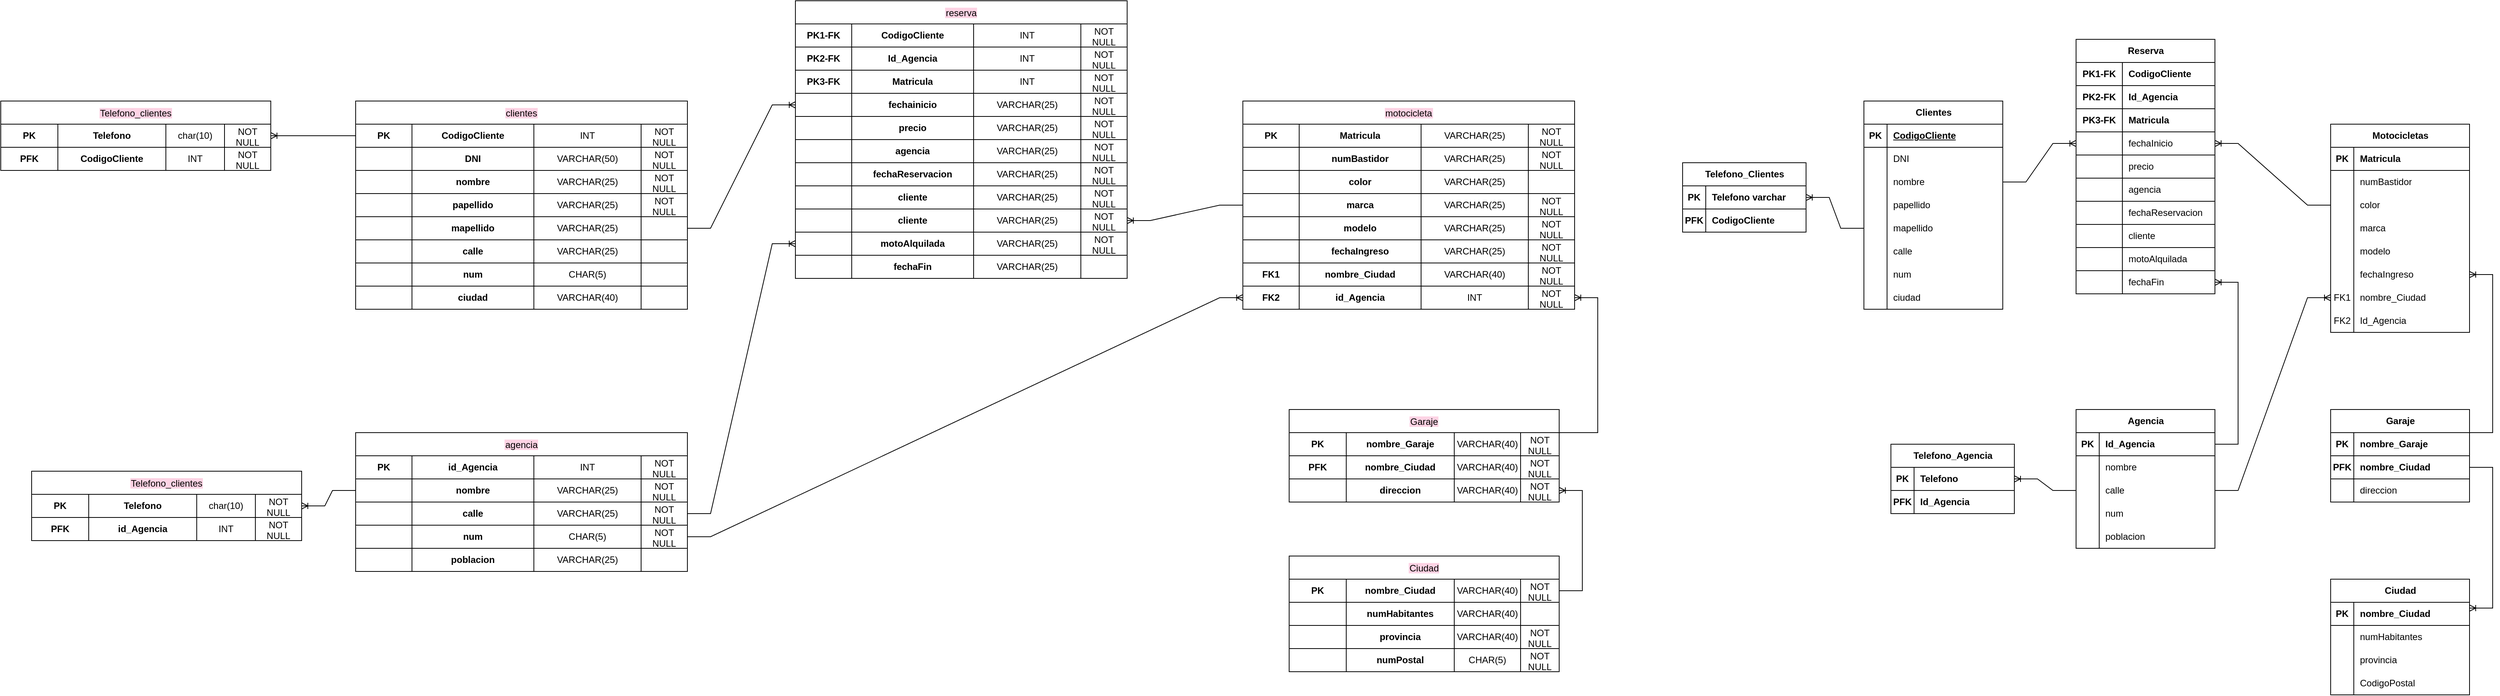 <mxfile version="21.6.5" type="device">
  <diagram name="Página-1" id="ncdCFwOYkBdZ3xvLzDN_">
    <mxGraphModel dx="4750" dy="3820" grid="1" gridSize="10" guides="1" tooltips="1" connect="1" arrows="1" fold="1" page="1" pageScale="1" pageWidth="850" pageHeight="1100" math="0" shadow="0">
      <root>
        <mxCell id="0" />
        <mxCell id="1" parent="0" />
        <mxCell id="hcWVQAkEK2Su6mpxol3i-1" value="Clientes" style="shape=table;startSize=30;container=1;collapsible=1;childLayout=tableLayout;fixedRows=1;rowLines=0;fontStyle=1;align=center;resizeLast=1;html=1;" parent="1" vertex="1">
          <mxGeometry x="1615" y="-520" width="180" height="270" as="geometry" />
        </mxCell>
        <mxCell id="hcWVQAkEK2Su6mpxol3i-2" value="" style="shape=tableRow;horizontal=0;startSize=0;swimlaneHead=0;swimlaneBody=0;fillColor=none;collapsible=0;dropTarget=0;points=[[0,0.5],[1,0.5]];portConstraint=eastwest;top=0;left=0;right=0;bottom=1;" parent="hcWVQAkEK2Su6mpxol3i-1" vertex="1">
          <mxGeometry y="30" width="180" height="30" as="geometry" />
        </mxCell>
        <mxCell id="hcWVQAkEK2Su6mpxol3i-3" value="PK" style="shape=partialRectangle;connectable=0;fillColor=none;top=0;left=0;bottom=0;right=0;fontStyle=1;overflow=hidden;whiteSpace=wrap;html=1;" parent="hcWVQAkEK2Su6mpxol3i-2" vertex="1">
          <mxGeometry width="30" height="30" as="geometry">
            <mxRectangle width="30" height="30" as="alternateBounds" />
          </mxGeometry>
        </mxCell>
        <mxCell id="hcWVQAkEK2Su6mpxol3i-4" value="CodigoCliente" style="shape=partialRectangle;connectable=0;fillColor=none;top=0;left=0;bottom=0;right=0;align=left;spacingLeft=6;fontStyle=5;overflow=hidden;whiteSpace=wrap;html=1;" parent="hcWVQAkEK2Su6mpxol3i-2" vertex="1">
          <mxGeometry x="30" width="150" height="30" as="geometry">
            <mxRectangle width="150" height="30" as="alternateBounds" />
          </mxGeometry>
        </mxCell>
        <mxCell id="hcWVQAkEK2Su6mpxol3i-5" value="" style="shape=tableRow;horizontal=0;startSize=0;swimlaneHead=0;swimlaneBody=0;fillColor=none;collapsible=0;dropTarget=0;points=[[0,0.5],[1,0.5]];portConstraint=eastwest;top=0;left=0;right=0;bottom=0;" parent="hcWVQAkEK2Su6mpxol3i-1" vertex="1">
          <mxGeometry y="60" width="180" height="30" as="geometry" />
        </mxCell>
        <mxCell id="hcWVQAkEK2Su6mpxol3i-6" value="" style="shape=partialRectangle;connectable=0;fillColor=none;top=0;left=0;bottom=0;right=0;editable=1;overflow=hidden;whiteSpace=wrap;html=1;" parent="hcWVQAkEK2Su6mpxol3i-5" vertex="1">
          <mxGeometry width="30" height="30" as="geometry">
            <mxRectangle width="30" height="30" as="alternateBounds" />
          </mxGeometry>
        </mxCell>
        <mxCell id="hcWVQAkEK2Su6mpxol3i-7" value="DNI" style="shape=partialRectangle;connectable=0;fillColor=none;top=0;left=0;bottom=0;right=0;align=left;spacingLeft=6;overflow=hidden;whiteSpace=wrap;html=1;" parent="hcWVQAkEK2Su6mpxol3i-5" vertex="1">
          <mxGeometry x="30" width="150" height="30" as="geometry">
            <mxRectangle width="150" height="30" as="alternateBounds" />
          </mxGeometry>
        </mxCell>
        <mxCell id="hcWVQAkEK2Su6mpxol3i-8" value="" style="shape=tableRow;horizontal=0;startSize=0;swimlaneHead=0;swimlaneBody=0;fillColor=none;collapsible=0;dropTarget=0;points=[[0,0.5],[1,0.5]];portConstraint=eastwest;top=0;left=0;right=0;bottom=0;" parent="hcWVQAkEK2Su6mpxol3i-1" vertex="1">
          <mxGeometry y="90" width="180" height="30" as="geometry" />
        </mxCell>
        <mxCell id="hcWVQAkEK2Su6mpxol3i-9" value="" style="shape=partialRectangle;connectable=0;fillColor=none;top=0;left=0;bottom=0;right=0;editable=1;overflow=hidden;whiteSpace=wrap;html=1;" parent="hcWVQAkEK2Su6mpxol3i-8" vertex="1">
          <mxGeometry width="30" height="30" as="geometry">
            <mxRectangle width="30" height="30" as="alternateBounds" />
          </mxGeometry>
        </mxCell>
        <mxCell id="hcWVQAkEK2Su6mpxol3i-10" value="nombre" style="shape=partialRectangle;connectable=0;fillColor=none;top=0;left=0;bottom=0;right=0;align=left;spacingLeft=6;overflow=hidden;whiteSpace=wrap;html=1;" parent="hcWVQAkEK2Su6mpxol3i-8" vertex="1">
          <mxGeometry x="30" width="150" height="30" as="geometry">
            <mxRectangle width="150" height="30" as="alternateBounds" />
          </mxGeometry>
        </mxCell>
        <mxCell id="hcWVQAkEK2Su6mpxol3i-11" value="" style="shape=tableRow;horizontal=0;startSize=0;swimlaneHead=0;swimlaneBody=0;fillColor=none;collapsible=0;dropTarget=0;points=[[0,0.5],[1,0.5]];portConstraint=eastwest;top=0;left=0;right=0;bottom=0;" parent="hcWVQAkEK2Su6mpxol3i-1" vertex="1">
          <mxGeometry y="120" width="180" height="30" as="geometry" />
        </mxCell>
        <mxCell id="hcWVQAkEK2Su6mpxol3i-12" value="" style="shape=partialRectangle;connectable=0;fillColor=none;top=0;left=0;bottom=0;right=0;editable=1;overflow=hidden;whiteSpace=wrap;html=1;" parent="hcWVQAkEK2Su6mpxol3i-11" vertex="1">
          <mxGeometry width="30" height="30" as="geometry">
            <mxRectangle width="30" height="30" as="alternateBounds" />
          </mxGeometry>
        </mxCell>
        <mxCell id="hcWVQAkEK2Su6mpxol3i-13" value="papellido" style="shape=partialRectangle;connectable=0;fillColor=none;top=0;left=0;bottom=0;right=0;align=left;spacingLeft=6;overflow=hidden;whiteSpace=wrap;html=1;" parent="hcWVQAkEK2Su6mpxol3i-11" vertex="1">
          <mxGeometry x="30" width="150" height="30" as="geometry">
            <mxRectangle width="150" height="30" as="alternateBounds" />
          </mxGeometry>
        </mxCell>
        <mxCell id="hcWVQAkEK2Su6mpxol3i-14" value="" style="shape=tableRow;horizontal=0;startSize=0;swimlaneHead=0;swimlaneBody=0;fillColor=none;collapsible=0;dropTarget=0;points=[[0,0.5],[1,0.5]];portConstraint=eastwest;top=0;left=0;right=0;bottom=0;" parent="hcWVQAkEK2Su6mpxol3i-1" vertex="1">
          <mxGeometry y="150" width="180" height="30" as="geometry" />
        </mxCell>
        <mxCell id="hcWVQAkEK2Su6mpxol3i-15" value="" style="shape=partialRectangle;connectable=0;fillColor=none;top=0;left=0;bottom=0;right=0;editable=1;overflow=hidden;whiteSpace=wrap;html=1;" parent="hcWVQAkEK2Su6mpxol3i-14" vertex="1">
          <mxGeometry width="30" height="30" as="geometry">
            <mxRectangle width="30" height="30" as="alternateBounds" />
          </mxGeometry>
        </mxCell>
        <mxCell id="hcWVQAkEK2Su6mpxol3i-16" value="mapellido" style="shape=partialRectangle;connectable=0;fillColor=none;top=0;left=0;bottom=0;right=0;align=left;spacingLeft=6;overflow=hidden;whiteSpace=wrap;html=1;" parent="hcWVQAkEK2Su6mpxol3i-14" vertex="1">
          <mxGeometry x="30" width="150" height="30" as="geometry">
            <mxRectangle width="150" height="30" as="alternateBounds" />
          </mxGeometry>
        </mxCell>
        <mxCell id="hcWVQAkEK2Su6mpxol3i-17" value="" style="shape=tableRow;horizontal=0;startSize=0;swimlaneHead=0;swimlaneBody=0;fillColor=none;collapsible=0;dropTarget=0;points=[[0,0.5],[1,0.5]];portConstraint=eastwest;top=0;left=0;right=0;bottom=0;" parent="hcWVQAkEK2Su6mpxol3i-1" vertex="1">
          <mxGeometry y="180" width="180" height="30" as="geometry" />
        </mxCell>
        <mxCell id="hcWVQAkEK2Su6mpxol3i-18" value="" style="shape=partialRectangle;connectable=0;fillColor=none;top=0;left=0;bottom=0;right=0;editable=1;overflow=hidden;whiteSpace=wrap;html=1;" parent="hcWVQAkEK2Su6mpxol3i-17" vertex="1">
          <mxGeometry width="30" height="30" as="geometry">
            <mxRectangle width="30" height="30" as="alternateBounds" />
          </mxGeometry>
        </mxCell>
        <mxCell id="hcWVQAkEK2Su6mpxol3i-19" value="calle" style="shape=partialRectangle;connectable=0;fillColor=none;top=0;left=0;bottom=0;right=0;align=left;spacingLeft=6;overflow=hidden;whiteSpace=wrap;html=1;" parent="hcWVQAkEK2Su6mpxol3i-17" vertex="1">
          <mxGeometry x="30" width="150" height="30" as="geometry">
            <mxRectangle width="150" height="30" as="alternateBounds" />
          </mxGeometry>
        </mxCell>
        <mxCell id="hcWVQAkEK2Su6mpxol3i-20" value="" style="shape=tableRow;horizontal=0;startSize=0;swimlaneHead=0;swimlaneBody=0;fillColor=none;collapsible=0;dropTarget=0;points=[[0,0.5],[1,0.5]];portConstraint=eastwest;top=0;left=0;right=0;bottom=0;" parent="hcWVQAkEK2Su6mpxol3i-1" vertex="1">
          <mxGeometry y="210" width="180" height="30" as="geometry" />
        </mxCell>
        <mxCell id="hcWVQAkEK2Su6mpxol3i-21" value="" style="shape=partialRectangle;connectable=0;fillColor=none;top=0;left=0;bottom=0;right=0;editable=1;overflow=hidden;whiteSpace=wrap;html=1;" parent="hcWVQAkEK2Su6mpxol3i-20" vertex="1">
          <mxGeometry width="30" height="30" as="geometry">
            <mxRectangle width="30" height="30" as="alternateBounds" />
          </mxGeometry>
        </mxCell>
        <mxCell id="hcWVQAkEK2Su6mpxol3i-22" value="num" style="shape=partialRectangle;connectable=0;fillColor=none;top=0;left=0;bottom=0;right=0;align=left;spacingLeft=6;overflow=hidden;whiteSpace=wrap;html=1;" parent="hcWVQAkEK2Su6mpxol3i-20" vertex="1">
          <mxGeometry x="30" width="150" height="30" as="geometry">
            <mxRectangle width="150" height="30" as="alternateBounds" />
          </mxGeometry>
        </mxCell>
        <mxCell id="hcWVQAkEK2Su6mpxol3i-23" value="" style="shape=tableRow;horizontal=0;startSize=0;swimlaneHead=0;swimlaneBody=0;fillColor=none;collapsible=0;dropTarget=0;points=[[0,0.5],[1,0.5]];portConstraint=eastwest;top=0;left=0;right=0;bottom=0;" parent="hcWVQAkEK2Su6mpxol3i-1" vertex="1">
          <mxGeometry y="240" width="180" height="30" as="geometry" />
        </mxCell>
        <mxCell id="hcWVQAkEK2Su6mpxol3i-24" value="" style="shape=partialRectangle;connectable=0;fillColor=none;top=0;left=0;bottom=0;right=0;editable=1;overflow=hidden;whiteSpace=wrap;html=1;" parent="hcWVQAkEK2Su6mpxol3i-23" vertex="1">
          <mxGeometry width="30" height="30" as="geometry">
            <mxRectangle width="30" height="30" as="alternateBounds" />
          </mxGeometry>
        </mxCell>
        <mxCell id="hcWVQAkEK2Su6mpxol3i-25" value="ciudad" style="shape=partialRectangle;connectable=0;fillColor=none;top=0;left=0;bottom=0;right=0;align=left;spacingLeft=6;overflow=hidden;whiteSpace=wrap;html=1;" parent="hcWVQAkEK2Su6mpxol3i-23" vertex="1">
          <mxGeometry x="30" width="150" height="30" as="geometry">
            <mxRectangle width="150" height="30" as="alternateBounds" />
          </mxGeometry>
        </mxCell>
        <mxCell id="hcWVQAkEK2Su6mpxol3i-26" value="Telefono_Clientes" style="shape=table;startSize=30;container=1;collapsible=1;childLayout=tableLayout;fixedRows=1;rowLines=0;fontStyle=1;align=center;resizeLast=1;html=1;" parent="1" vertex="1">
          <mxGeometry x="1380" y="-440" width="160" height="90" as="geometry" />
        </mxCell>
        <mxCell id="hcWVQAkEK2Su6mpxol3i-27" value="" style="shape=tableRow;horizontal=0;startSize=0;swimlaneHead=0;swimlaneBody=0;fillColor=none;collapsible=0;dropTarget=0;points=[[0,0.5],[1,0.5]];portConstraint=eastwest;top=0;left=0;right=0;bottom=1;" parent="hcWVQAkEK2Su6mpxol3i-26" vertex="1">
          <mxGeometry y="30" width="160" height="30" as="geometry" />
        </mxCell>
        <mxCell id="hcWVQAkEK2Su6mpxol3i-28" value="PK" style="shape=partialRectangle;connectable=0;fillColor=none;top=0;left=0;bottom=0;right=0;fontStyle=1;overflow=hidden;whiteSpace=wrap;html=1;" parent="hcWVQAkEK2Su6mpxol3i-27" vertex="1">
          <mxGeometry width="30" height="30" as="geometry">
            <mxRectangle width="30" height="30" as="alternateBounds" />
          </mxGeometry>
        </mxCell>
        <mxCell id="hcWVQAkEK2Su6mpxol3i-29" value="Telefono varchar" style="shape=partialRectangle;connectable=0;fillColor=none;top=0;left=0;bottom=0;right=0;align=left;spacingLeft=6;fontStyle=1;overflow=hidden;whiteSpace=wrap;html=1;" parent="hcWVQAkEK2Su6mpxol3i-27" vertex="1">
          <mxGeometry x="30" width="130" height="30" as="geometry">
            <mxRectangle width="130" height="30" as="alternateBounds" />
          </mxGeometry>
        </mxCell>
        <mxCell id="hcWVQAkEK2Su6mpxol3i-30" value="" style="shape=tableRow;horizontal=0;startSize=0;swimlaneHead=0;swimlaneBody=0;fillColor=none;collapsible=0;dropTarget=0;points=[[0,0.5],[1,0.5]];portConstraint=eastwest;top=0;left=0;right=0;bottom=0;" parent="hcWVQAkEK2Su6mpxol3i-26" vertex="1">
          <mxGeometry y="60" width="160" height="30" as="geometry" />
        </mxCell>
        <mxCell id="hcWVQAkEK2Su6mpxol3i-31" value="PFK" style="shape=partialRectangle;connectable=0;fillColor=none;top=0;left=0;bottom=0;right=0;editable=1;overflow=hidden;whiteSpace=wrap;html=1;fontStyle=1" parent="hcWVQAkEK2Su6mpxol3i-30" vertex="1">
          <mxGeometry width="30" height="30" as="geometry">
            <mxRectangle width="30" height="30" as="alternateBounds" />
          </mxGeometry>
        </mxCell>
        <mxCell id="hcWVQAkEK2Su6mpxol3i-32" value="CodigoCliente" style="shape=partialRectangle;connectable=0;fillColor=none;top=0;left=0;bottom=0;right=0;align=left;spacingLeft=6;overflow=hidden;whiteSpace=wrap;html=1;fontStyle=1" parent="hcWVQAkEK2Su6mpxol3i-30" vertex="1">
          <mxGeometry x="30" width="130" height="30" as="geometry">
            <mxRectangle width="130" height="30" as="alternateBounds" />
          </mxGeometry>
        </mxCell>
        <mxCell id="hcWVQAkEK2Su6mpxol3i-33" value="" style="edgeStyle=entityRelationEdgeStyle;fontSize=12;html=1;endArrow=ERoneToMany;rounded=0;exitX=0;exitY=0.5;exitDx=0;exitDy=0;entryX=1;entryY=0.5;entryDx=0;entryDy=0;" parent="1" source="hcWVQAkEK2Su6mpxol3i-14" target="hcWVQAkEK2Su6mpxol3i-27" edge="1">
          <mxGeometry width="100" height="100" relative="1" as="geometry">
            <mxPoint x="1460" y="-675" as="sourcePoint" />
            <mxPoint x="1360" y="-685" as="targetPoint" />
          </mxGeometry>
        </mxCell>
        <mxCell id="hcWVQAkEK2Su6mpxol3i-34" value="Reserva" style="shape=table;startSize=30;container=1;collapsible=1;childLayout=tableLayout;fixedRows=1;rowLines=0;fontStyle=1;align=center;resizeLast=1;html=1;" parent="1" vertex="1">
          <mxGeometry x="1890" y="-600" width="180" height="330" as="geometry" />
        </mxCell>
        <mxCell id="hcWVQAkEK2Su6mpxol3i-35" value="" style="shape=tableRow;horizontal=0;startSize=0;swimlaneHead=0;swimlaneBody=0;fillColor=none;collapsible=0;dropTarget=0;points=[[0,0.5],[1,0.5]];portConstraint=eastwest;top=0;left=0;right=0;bottom=1;" parent="hcWVQAkEK2Su6mpxol3i-34" vertex="1">
          <mxGeometry y="30" width="180" height="30" as="geometry" />
        </mxCell>
        <mxCell id="hcWVQAkEK2Su6mpxol3i-36" value="PK1-FK" style="shape=partialRectangle;connectable=0;fillColor=none;top=0;left=0;bottom=0;right=0;fontStyle=1;overflow=hidden;whiteSpace=wrap;html=1;" parent="hcWVQAkEK2Su6mpxol3i-35" vertex="1">
          <mxGeometry width="60" height="30" as="geometry">
            <mxRectangle width="60" height="30" as="alternateBounds" />
          </mxGeometry>
        </mxCell>
        <mxCell id="hcWVQAkEK2Su6mpxol3i-37" value="CodigoCliente" style="shape=partialRectangle;connectable=0;fillColor=none;top=0;left=0;bottom=0;right=0;align=left;spacingLeft=6;fontStyle=1;overflow=hidden;whiteSpace=wrap;html=1;" parent="hcWVQAkEK2Su6mpxol3i-35" vertex="1">
          <mxGeometry x="60" width="120" height="30" as="geometry">
            <mxRectangle width="120" height="30" as="alternateBounds" />
          </mxGeometry>
        </mxCell>
        <mxCell id="hcWVQAkEK2Su6mpxol3i-38" value="" style="shape=tableRow;horizontal=0;startSize=0;swimlaneHead=0;swimlaneBody=0;fillColor=none;collapsible=0;dropTarget=0;points=[[0,0.5],[1,0.5]];portConstraint=eastwest;top=0;left=0;right=0;bottom=1;" parent="hcWVQAkEK2Su6mpxol3i-34" vertex="1">
          <mxGeometry y="60" width="180" height="30" as="geometry" />
        </mxCell>
        <mxCell id="hcWVQAkEK2Su6mpxol3i-39" value="PK2-FK" style="shape=partialRectangle;connectable=0;fillColor=none;top=0;left=0;bottom=0;right=0;fontStyle=1;overflow=hidden;whiteSpace=wrap;html=1;" parent="hcWVQAkEK2Su6mpxol3i-38" vertex="1">
          <mxGeometry width="60" height="30" as="geometry">
            <mxRectangle width="60" height="30" as="alternateBounds" />
          </mxGeometry>
        </mxCell>
        <mxCell id="hcWVQAkEK2Su6mpxol3i-40" value="Id_Agencia" style="shape=partialRectangle;connectable=0;fillColor=none;top=0;left=0;bottom=0;right=0;align=left;spacingLeft=6;fontStyle=1;overflow=hidden;whiteSpace=wrap;html=1;" parent="hcWVQAkEK2Su6mpxol3i-38" vertex="1">
          <mxGeometry x="60" width="120" height="30" as="geometry">
            <mxRectangle width="120" height="30" as="alternateBounds" />
          </mxGeometry>
        </mxCell>
        <mxCell id="hcWVQAkEK2Su6mpxol3i-41" value="" style="shape=tableRow;horizontal=0;startSize=0;swimlaneHead=0;swimlaneBody=0;fillColor=none;collapsible=0;dropTarget=0;points=[[0,0.5],[1,0.5]];portConstraint=eastwest;top=0;left=0;right=0;bottom=1;" parent="hcWVQAkEK2Su6mpxol3i-34" vertex="1">
          <mxGeometry y="90" width="180" height="30" as="geometry" />
        </mxCell>
        <mxCell id="hcWVQAkEK2Su6mpxol3i-42" value="PK3-FK" style="shape=partialRectangle;connectable=0;fillColor=none;top=0;left=0;bottom=0;right=0;fontStyle=1;overflow=hidden;whiteSpace=wrap;html=1;" parent="hcWVQAkEK2Su6mpxol3i-41" vertex="1">
          <mxGeometry width="60" height="30" as="geometry">
            <mxRectangle width="60" height="30" as="alternateBounds" />
          </mxGeometry>
        </mxCell>
        <mxCell id="hcWVQAkEK2Su6mpxol3i-43" value="Matricula" style="shape=partialRectangle;connectable=0;fillColor=none;top=0;left=0;bottom=0;right=0;align=left;spacingLeft=6;fontStyle=1;overflow=hidden;whiteSpace=wrap;html=1;" parent="hcWVQAkEK2Su6mpxol3i-41" vertex="1">
          <mxGeometry x="60" width="120" height="30" as="geometry">
            <mxRectangle width="120" height="30" as="alternateBounds" />
          </mxGeometry>
        </mxCell>
        <mxCell id="hcWVQAkEK2Su6mpxol3i-44" value="" style="shape=tableRow;horizontal=0;startSize=0;swimlaneHead=0;swimlaneBody=0;fillColor=none;collapsible=0;dropTarget=0;points=[[0,0.5],[1,0.5]];portConstraint=eastwest;top=0;left=0;right=0;bottom=1;" parent="hcWVQAkEK2Su6mpxol3i-34" vertex="1">
          <mxGeometry y="120" width="180" height="30" as="geometry" />
        </mxCell>
        <mxCell id="hcWVQAkEK2Su6mpxol3i-45" value="" style="shape=partialRectangle;connectable=0;fillColor=none;top=0;left=0;bottom=0;right=0;fontStyle=1;overflow=hidden;whiteSpace=wrap;html=1;" parent="hcWVQAkEK2Su6mpxol3i-44" vertex="1">
          <mxGeometry width="60" height="30" as="geometry">
            <mxRectangle width="60" height="30" as="alternateBounds" />
          </mxGeometry>
        </mxCell>
        <mxCell id="hcWVQAkEK2Su6mpxol3i-46" value="fechaInicio" style="shape=partialRectangle;connectable=0;fillColor=none;top=0;left=0;bottom=0;right=0;align=left;spacingLeft=6;fontStyle=0;overflow=hidden;whiteSpace=wrap;html=1;" parent="hcWVQAkEK2Su6mpxol3i-44" vertex="1">
          <mxGeometry x="60" width="120" height="30" as="geometry">
            <mxRectangle width="120" height="30" as="alternateBounds" />
          </mxGeometry>
        </mxCell>
        <mxCell id="hcWVQAkEK2Su6mpxol3i-47" value="" style="shape=tableRow;horizontal=0;startSize=0;swimlaneHead=0;swimlaneBody=0;fillColor=none;collapsible=0;dropTarget=0;points=[[0,0.5],[1,0.5]];portConstraint=eastwest;top=0;left=0;right=0;bottom=1;" parent="hcWVQAkEK2Su6mpxol3i-34" vertex="1">
          <mxGeometry y="150" width="180" height="30" as="geometry" />
        </mxCell>
        <mxCell id="hcWVQAkEK2Su6mpxol3i-48" value="" style="shape=partialRectangle;connectable=0;fillColor=none;top=0;left=0;bottom=0;right=0;fontStyle=1;overflow=hidden;whiteSpace=wrap;html=1;" parent="hcWVQAkEK2Su6mpxol3i-47" vertex="1">
          <mxGeometry width="60" height="30" as="geometry">
            <mxRectangle width="60" height="30" as="alternateBounds" />
          </mxGeometry>
        </mxCell>
        <mxCell id="hcWVQAkEK2Su6mpxol3i-49" value="precio" style="shape=partialRectangle;connectable=0;fillColor=none;top=0;left=0;bottom=0;right=0;align=left;spacingLeft=6;fontStyle=0;overflow=hidden;whiteSpace=wrap;html=1;" parent="hcWVQAkEK2Su6mpxol3i-47" vertex="1">
          <mxGeometry x="60" width="120" height="30" as="geometry">
            <mxRectangle width="120" height="30" as="alternateBounds" />
          </mxGeometry>
        </mxCell>
        <mxCell id="hcWVQAkEK2Su6mpxol3i-50" value="" style="shape=tableRow;horizontal=0;startSize=0;swimlaneHead=0;swimlaneBody=0;fillColor=none;collapsible=0;dropTarget=0;points=[[0,0.5],[1,0.5]];portConstraint=eastwest;top=0;left=0;right=0;bottom=1;" parent="hcWVQAkEK2Su6mpxol3i-34" vertex="1">
          <mxGeometry y="180" width="180" height="30" as="geometry" />
        </mxCell>
        <mxCell id="hcWVQAkEK2Su6mpxol3i-51" value="" style="shape=partialRectangle;connectable=0;fillColor=none;top=0;left=0;bottom=0;right=0;fontStyle=1;overflow=hidden;whiteSpace=wrap;html=1;" parent="hcWVQAkEK2Su6mpxol3i-50" vertex="1">
          <mxGeometry width="60" height="30" as="geometry">
            <mxRectangle width="60" height="30" as="alternateBounds" />
          </mxGeometry>
        </mxCell>
        <mxCell id="hcWVQAkEK2Su6mpxol3i-52" value="agencia" style="shape=partialRectangle;connectable=0;fillColor=none;top=0;left=0;bottom=0;right=0;align=left;spacingLeft=6;fontStyle=0;overflow=hidden;whiteSpace=wrap;html=1;" parent="hcWVQAkEK2Su6mpxol3i-50" vertex="1">
          <mxGeometry x="60" width="120" height="30" as="geometry">
            <mxRectangle width="120" height="30" as="alternateBounds" />
          </mxGeometry>
        </mxCell>
        <mxCell id="hcWVQAkEK2Su6mpxol3i-53" value="" style="shape=tableRow;horizontal=0;startSize=0;swimlaneHead=0;swimlaneBody=0;fillColor=none;collapsible=0;dropTarget=0;points=[[0,0.5],[1,0.5]];portConstraint=eastwest;top=0;left=0;right=0;bottom=1;" parent="hcWVQAkEK2Su6mpxol3i-34" vertex="1">
          <mxGeometry y="210" width="180" height="30" as="geometry" />
        </mxCell>
        <mxCell id="hcWVQAkEK2Su6mpxol3i-54" value="" style="shape=partialRectangle;connectable=0;fillColor=none;top=0;left=0;bottom=0;right=0;fontStyle=1;overflow=hidden;whiteSpace=wrap;html=1;" parent="hcWVQAkEK2Su6mpxol3i-53" vertex="1">
          <mxGeometry width="60" height="30" as="geometry">
            <mxRectangle width="60" height="30" as="alternateBounds" />
          </mxGeometry>
        </mxCell>
        <mxCell id="hcWVQAkEK2Su6mpxol3i-55" value="fechaReservacion" style="shape=partialRectangle;connectable=0;fillColor=none;top=0;left=0;bottom=0;right=0;align=left;spacingLeft=6;fontStyle=0;overflow=hidden;whiteSpace=wrap;html=1;" parent="hcWVQAkEK2Su6mpxol3i-53" vertex="1">
          <mxGeometry x="60" width="120" height="30" as="geometry">
            <mxRectangle width="120" height="30" as="alternateBounds" />
          </mxGeometry>
        </mxCell>
        <mxCell id="hcWVQAkEK2Su6mpxol3i-56" value="" style="shape=tableRow;horizontal=0;startSize=0;swimlaneHead=0;swimlaneBody=0;fillColor=none;collapsible=0;dropTarget=0;points=[[0,0.5],[1,0.5]];portConstraint=eastwest;top=0;left=0;right=0;bottom=1;" parent="hcWVQAkEK2Su6mpxol3i-34" vertex="1">
          <mxGeometry y="240" width="180" height="30" as="geometry" />
        </mxCell>
        <mxCell id="hcWVQAkEK2Su6mpxol3i-57" value="" style="shape=partialRectangle;connectable=0;fillColor=none;top=0;left=0;bottom=0;right=0;fontStyle=1;overflow=hidden;whiteSpace=wrap;html=1;" parent="hcWVQAkEK2Su6mpxol3i-56" vertex="1">
          <mxGeometry width="60" height="30" as="geometry">
            <mxRectangle width="60" height="30" as="alternateBounds" />
          </mxGeometry>
        </mxCell>
        <mxCell id="hcWVQAkEK2Su6mpxol3i-58" value="cliente" style="shape=partialRectangle;connectable=0;fillColor=none;top=0;left=0;bottom=0;right=0;align=left;spacingLeft=6;fontStyle=0;overflow=hidden;whiteSpace=wrap;html=1;" parent="hcWVQAkEK2Su6mpxol3i-56" vertex="1">
          <mxGeometry x="60" width="120" height="30" as="geometry">
            <mxRectangle width="120" height="30" as="alternateBounds" />
          </mxGeometry>
        </mxCell>
        <mxCell id="hcWVQAkEK2Su6mpxol3i-59" value="" style="shape=tableRow;horizontal=0;startSize=0;swimlaneHead=0;swimlaneBody=0;fillColor=none;collapsible=0;dropTarget=0;points=[[0,0.5],[1,0.5]];portConstraint=eastwest;top=0;left=0;right=0;bottom=1;" parent="hcWVQAkEK2Su6mpxol3i-34" vertex="1">
          <mxGeometry y="270" width="180" height="30" as="geometry" />
        </mxCell>
        <mxCell id="hcWVQAkEK2Su6mpxol3i-60" value="" style="shape=partialRectangle;connectable=0;fillColor=none;top=0;left=0;bottom=0;right=0;fontStyle=1;overflow=hidden;whiteSpace=wrap;html=1;" parent="hcWVQAkEK2Su6mpxol3i-59" vertex="1">
          <mxGeometry width="60" height="30" as="geometry">
            <mxRectangle width="60" height="30" as="alternateBounds" />
          </mxGeometry>
        </mxCell>
        <mxCell id="hcWVQAkEK2Su6mpxol3i-61" value="motoAlquilada" style="shape=partialRectangle;connectable=0;fillColor=none;top=0;left=0;bottom=0;right=0;align=left;spacingLeft=6;fontStyle=0;overflow=hidden;whiteSpace=wrap;html=1;" parent="hcWVQAkEK2Su6mpxol3i-59" vertex="1">
          <mxGeometry x="60" width="120" height="30" as="geometry">
            <mxRectangle width="120" height="30" as="alternateBounds" />
          </mxGeometry>
        </mxCell>
        <mxCell id="hcWVQAkEK2Su6mpxol3i-62" value="" style="shape=tableRow;horizontal=0;startSize=0;swimlaneHead=0;swimlaneBody=0;fillColor=none;collapsible=0;dropTarget=0;points=[[0,0.5],[1,0.5]];portConstraint=eastwest;top=0;left=0;right=0;bottom=1;" parent="hcWVQAkEK2Su6mpxol3i-34" vertex="1">
          <mxGeometry y="300" width="180" height="30" as="geometry" />
        </mxCell>
        <mxCell id="hcWVQAkEK2Su6mpxol3i-63" value="" style="shape=partialRectangle;connectable=0;fillColor=none;top=0;left=0;bottom=0;right=0;fontStyle=1;overflow=hidden;whiteSpace=wrap;html=1;" parent="hcWVQAkEK2Su6mpxol3i-62" vertex="1">
          <mxGeometry width="60" height="30" as="geometry">
            <mxRectangle width="60" height="30" as="alternateBounds" />
          </mxGeometry>
        </mxCell>
        <mxCell id="hcWVQAkEK2Su6mpxol3i-64" value="fechaFin" style="shape=partialRectangle;connectable=0;fillColor=none;top=0;left=0;bottom=0;right=0;align=left;spacingLeft=6;fontStyle=0;overflow=hidden;whiteSpace=wrap;html=1;" parent="hcWVQAkEK2Su6mpxol3i-62" vertex="1">
          <mxGeometry x="60" width="120" height="30" as="geometry">
            <mxRectangle width="120" height="30" as="alternateBounds" />
          </mxGeometry>
        </mxCell>
        <mxCell id="hcWVQAkEK2Su6mpxol3i-65" value="" style="edgeStyle=entityRelationEdgeStyle;fontSize=12;html=1;endArrow=ERoneToMany;rounded=0;exitX=1;exitY=0.5;exitDx=0;exitDy=0;entryX=0;entryY=0.5;entryDx=0;entryDy=0;" parent="1" source="hcWVQAkEK2Su6mpxol3i-8" target="hcWVQAkEK2Su6mpxol3i-44" edge="1">
          <mxGeometry width="100" height="100" relative="1" as="geometry">
            <mxPoint x="1640" y="-705" as="sourcePoint" />
            <mxPoint x="1840" y="-935" as="targetPoint" />
          </mxGeometry>
        </mxCell>
        <mxCell id="hcWVQAkEK2Su6mpxol3i-66" value="Motocicletas" style="shape=table;startSize=30;container=1;collapsible=1;childLayout=tableLayout;fixedRows=1;rowLines=0;fontStyle=1;align=center;resizeLast=1;html=1;" parent="1" vertex="1">
          <mxGeometry x="2220" y="-490" width="180" height="270" as="geometry" />
        </mxCell>
        <mxCell id="hcWVQAkEK2Su6mpxol3i-67" value="" style="shape=tableRow;horizontal=0;startSize=0;swimlaneHead=0;swimlaneBody=0;fillColor=none;collapsible=0;dropTarget=0;points=[[0,0.5],[1,0.5]];portConstraint=eastwest;top=0;left=0;right=0;bottom=1;" parent="hcWVQAkEK2Su6mpxol3i-66" vertex="1">
          <mxGeometry y="30" width="180" height="30" as="geometry" />
        </mxCell>
        <mxCell id="hcWVQAkEK2Su6mpxol3i-68" value="PK" style="shape=partialRectangle;connectable=0;fillColor=none;top=0;left=0;bottom=0;right=0;fontStyle=1;overflow=hidden;whiteSpace=wrap;html=1;" parent="hcWVQAkEK2Su6mpxol3i-67" vertex="1">
          <mxGeometry width="30" height="30" as="geometry">
            <mxRectangle width="30" height="30" as="alternateBounds" />
          </mxGeometry>
        </mxCell>
        <mxCell id="hcWVQAkEK2Su6mpxol3i-69" value="Matricula" style="shape=partialRectangle;connectable=0;fillColor=none;top=0;left=0;bottom=0;right=0;align=left;spacingLeft=6;fontStyle=1;overflow=hidden;whiteSpace=wrap;html=1;" parent="hcWVQAkEK2Su6mpxol3i-67" vertex="1">
          <mxGeometry x="30" width="150" height="30" as="geometry">
            <mxRectangle width="150" height="30" as="alternateBounds" />
          </mxGeometry>
        </mxCell>
        <mxCell id="hcWVQAkEK2Su6mpxol3i-70" value="" style="shape=tableRow;horizontal=0;startSize=0;swimlaneHead=0;swimlaneBody=0;fillColor=none;collapsible=0;dropTarget=0;points=[[0,0.5],[1,0.5]];portConstraint=eastwest;top=0;left=0;right=0;bottom=0;" parent="hcWVQAkEK2Su6mpxol3i-66" vertex="1">
          <mxGeometry y="60" width="180" height="30" as="geometry" />
        </mxCell>
        <mxCell id="hcWVQAkEK2Su6mpxol3i-71" value="" style="shape=partialRectangle;connectable=0;fillColor=none;top=0;left=0;bottom=0;right=0;editable=1;overflow=hidden;whiteSpace=wrap;html=1;" parent="hcWVQAkEK2Su6mpxol3i-70" vertex="1">
          <mxGeometry width="30" height="30" as="geometry">
            <mxRectangle width="30" height="30" as="alternateBounds" />
          </mxGeometry>
        </mxCell>
        <mxCell id="hcWVQAkEK2Su6mpxol3i-72" value="numBastidor" style="shape=partialRectangle;connectable=0;fillColor=none;top=0;left=0;bottom=0;right=0;align=left;spacingLeft=6;overflow=hidden;whiteSpace=wrap;html=1;" parent="hcWVQAkEK2Su6mpxol3i-70" vertex="1">
          <mxGeometry x="30" width="150" height="30" as="geometry">
            <mxRectangle width="150" height="30" as="alternateBounds" />
          </mxGeometry>
        </mxCell>
        <mxCell id="hcWVQAkEK2Su6mpxol3i-73" value="" style="shape=tableRow;horizontal=0;startSize=0;swimlaneHead=0;swimlaneBody=0;fillColor=none;collapsible=0;dropTarget=0;points=[[0,0.5],[1,0.5]];portConstraint=eastwest;top=0;left=0;right=0;bottom=0;" parent="hcWVQAkEK2Su6mpxol3i-66" vertex="1">
          <mxGeometry y="90" width="180" height="30" as="geometry" />
        </mxCell>
        <mxCell id="hcWVQAkEK2Su6mpxol3i-74" value="" style="shape=partialRectangle;connectable=0;fillColor=none;top=0;left=0;bottom=0;right=0;editable=1;overflow=hidden;whiteSpace=wrap;html=1;" parent="hcWVQAkEK2Su6mpxol3i-73" vertex="1">
          <mxGeometry width="30" height="30" as="geometry">
            <mxRectangle width="30" height="30" as="alternateBounds" />
          </mxGeometry>
        </mxCell>
        <mxCell id="hcWVQAkEK2Su6mpxol3i-75" value="color" style="shape=partialRectangle;connectable=0;fillColor=none;top=0;left=0;bottom=0;right=0;align=left;spacingLeft=6;overflow=hidden;whiteSpace=wrap;html=1;" parent="hcWVQAkEK2Su6mpxol3i-73" vertex="1">
          <mxGeometry x="30" width="150" height="30" as="geometry">
            <mxRectangle width="150" height="30" as="alternateBounds" />
          </mxGeometry>
        </mxCell>
        <mxCell id="hcWVQAkEK2Su6mpxol3i-76" value="" style="shape=tableRow;horizontal=0;startSize=0;swimlaneHead=0;swimlaneBody=0;fillColor=none;collapsible=0;dropTarget=0;points=[[0,0.5],[1,0.5]];portConstraint=eastwest;top=0;left=0;right=0;bottom=0;" parent="hcWVQAkEK2Su6mpxol3i-66" vertex="1">
          <mxGeometry y="120" width="180" height="30" as="geometry" />
        </mxCell>
        <mxCell id="hcWVQAkEK2Su6mpxol3i-77" value="" style="shape=partialRectangle;connectable=0;fillColor=none;top=0;left=0;bottom=0;right=0;editable=1;overflow=hidden;whiteSpace=wrap;html=1;" parent="hcWVQAkEK2Su6mpxol3i-76" vertex="1">
          <mxGeometry width="30" height="30" as="geometry">
            <mxRectangle width="30" height="30" as="alternateBounds" />
          </mxGeometry>
        </mxCell>
        <mxCell id="hcWVQAkEK2Su6mpxol3i-78" value="marca" style="shape=partialRectangle;connectable=0;fillColor=none;top=0;left=0;bottom=0;right=0;align=left;spacingLeft=6;overflow=hidden;whiteSpace=wrap;html=1;" parent="hcWVQAkEK2Su6mpxol3i-76" vertex="1">
          <mxGeometry x="30" width="150" height="30" as="geometry">
            <mxRectangle width="150" height="30" as="alternateBounds" />
          </mxGeometry>
        </mxCell>
        <mxCell id="hcWVQAkEK2Su6mpxol3i-79" value="" style="shape=tableRow;horizontal=0;startSize=0;swimlaneHead=0;swimlaneBody=0;fillColor=none;collapsible=0;dropTarget=0;points=[[0,0.5],[1,0.5]];portConstraint=eastwest;top=0;left=0;right=0;bottom=0;" parent="hcWVQAkEK2Su6mpxol3i-66" vertex="1">
          <mxGeometry y="150" width="180" height="30" as="geometry" />
        </mxCell>
        <mxCell id="hcWVQAkEK2Su6mpxol3i-80" value="" style="shape=partialRectangle;connectable=0;fillColor=none;top=0;left=0;bottom=0;right=0;editable=1;overflow=hidden;whiteSpace=wrap;html=1;" parent="hcWVQAkEK2Su6mpxol3i-79" vertex="1">
          <mxGeometry width="30" height="30" as="geometry">
            <mxRectangle width="30" height="30" as="alternateBounds" />
          </mxGeometry>
        </mxCell>
        <mxCell id="hcWVQAkEK2Su6mpxol3i-81" value="modelo" style="shape=partialRectangle;connectable=0;fillColor=none;top=0;left=0;bottom=0;right=0;align=left;spacingLeft=6;overflow=hidden;whiteSpace=wrap;html=1;" parent="hcWVQAkEK2Su6mpxol3i-79" vertex="1">
          <mxGeometry x="30" width="150" height="30" as="geometry">
            <mxRectangle width="150" height="30" as="alternateBounds" />
          </mxGeometry>
        </mxCell>
        <mxCell id="hcWVQAkEK2Su6mpxol3i-82" value="" style="shape=tableRow;horizontal=0;startSize=0;swimlaneHead=0;swimlaneBody=0;fillColor=none;collapsible=0;dropTarget=0;points=[[0,0.5],[1,0.5]];portConstraint=eastwest;top=0;left=0;right=0;bottom=0;" parent="hcWVQAkEK2Su6mpxol3i-66" vertex="1">
          <mxGeometry y="180" width="180" height="30" as="geometry" />
        </mxCell>
        <mxCell id="hcWVQAkEK2Su6mpxol3i-83" value="" style="shape=partialRectangle;connectable=0;fillColor=none;top=0;left=0;bottom=0;right=0;editable=1;overflow=hidden;whiteSpace=wrap;html=1;" parent="hcWVQAkEK2Su6mpxol3i-82" vertex="1">
          <mxGeometry width="30" height="30" as="geometry">
            <mxRectangle width="30" height="30" as="alternateBounds" />
          </mxGeometry>
        </mxCell>
        <mxCell id="hcWVQAkEK2Su6mpxol3i-84" value="fechaIngreso" style="shape=partialRectangle;connectable=0;fillColor=none;top=0;left=0;bottom=0;right=0;align=left;spacingLeft=6;overflow=hidden;whiteSpace=wrap;html=1;" parent="hcWVQAkEK2Su6mpxol3i-82" vertex="1">
          <mxGeometry x="30" width="150" height="30" as="geometry">
            <mxRectangle width="150" height="30" as="alternateBounds" />
          </mxGeometry>
        </mxCell>
        <mxCell id="CCeei102hyegJUPTer4o-55" value="" style="shape=tableRow;horizontal=0;startSize=0;swimlaneHead=0;swimlaneBody=0;fillColor=none;collapsible=0;dropTarget=0;points=[[0,0.5],[1,0.5]];portConstraint=eastwest;top=0;left=0;right=0;bottom=0;" vertex="1" parent="hcWVQAkEK2Su6mpxol3i-66">
          <mxGeometry y="210" width="180" height="30" as="geometry" />
        </mxCell>
        <mxCell id="CCeei102hyegJUPTer4o-56" value="FK1" style="shape=partialRectangle;connectable=0;fillColor=none;top=0;left=0;bottom=0;right=0;editable=1;overflow=hidden;whiteSpace=wrap;html=1;" vertex="1" parent="CCeei102hyegJUPTer4o-55">
          <mxGeometry width="30" height="30" as="geometry">
            <mxRectangle width="30" height="30" as="alternateBounds" />
          </mxGeometry>
        </mxCell>
        <mxCell id="CCeei102hyegJUPTer4o-57" value="nombre_Ciudad" style="shape=partialRectangle;connectable=0;fillColor=none;top=0;left=0;bottom=0;right=0;align=left;spacingLeft=6;overflow=hidden;whiteSpace=wrap;html=1;" vertex="1" parent="CCeei102hyegJUPTer4o-55">
          <mxGeometry x="30" width="150" height="30" as="geometry">
            <mxRectangle width="150" height="30" as="alternateBounds" />
          </mxGeometry>
        </mxCell>
        <mxCell id="CCeei102hyegJUPTer4o-59" value="" style="shape=tableRow;horizontal=0;startSize=0;swimlaneHead=0;swimlaneBody=0;fillColor=none;collapsible=0;dropTarget=0;points=[[0,0.5],[1,0.5]];portConstraint=eastwest;top=0;left=0;right=0;bottom=0;" vertex="1" parent="hcWVQAkEK2Su6mpxol3i-66">
          <mxGeometry y="240" width="180" height="30" as="geometry" />
        </mxCell>
        <mxCell id="CCeei102hyegJUPTer4o-60" value="FK2" style="shape=partialRectangle;connectable=0;fillColor=none;top=0;left=0;bottom=0;right=0;editable=1;overflow=hidden;whiteSpace=wrap;html=1;" vertex="1" parent="CCeei102hyegJUPTer4o-59">
          <mxGeometry width="30" height="30" as="geometry">
            <mxRectangle width="30" height="30" as="alternateBounds" />
          </mxGeometry>
        </mxCell>
        <mxCell id="CCeei102hyegJUPTer4o-61" value="Id_Agencia" style="shape=partialRectangle;connectable=0;fillColor=none;top=0;left=0;bottom=0;right=0;align=left;spacingLeft=6;overflow=hidden;whiteSpace=wrap;html=1;" vertex="1" parent="CCeei102hyegJUPTer4o-59">
          <mxGeometry x="30" width="150" height="30" as="geometry">
            <mxRectangle width="150" height="30" as="alternateBounds" />
          </mxGeometry>
        </mxCell>
        <mxCell id="hcWVQAkEK2Su6mpxol3i-85" value="" style="edgeStyle=entityRelationEdgeStyle;fontSize=12;html=1;endArrow=ERoneToMany;rounded=0;exitX=0;exitY=0.5;exitDx=0;exitDy=0;entryX=1;entryY=0.5;entryDx=0;entryDy=0;" parent="1" source="hcWVQAkEK2Su6mpxol3i-73" target="hcWVQAkEK2Su6mpxol3i-44" edge="1">
          <mxGeometry width="100" height="100" relative="1" as="geometry">
            <mxPoint x="1805" y="-405" as="sourcePoint" />
            <mxPoint x="1900" y="-455" as="targetPoint" />
          </mxGeometry>
        </mxCell>
        <mxCell id="hcWVQAkEK2Su6mpxol3i-86" value="Agencia" style="shape=table;startSize=30;container=1;collapsible=1;childLayout=tableLayout;fixedRows=1;rowLines=0;fontStyle=1;align=center;resizeLast=1;html=1;" parent="1" vertex="1">
          <mxGeometry x="1890" y="-120" width="180" height="180" as="geometry" />
        </mxCell>
        <mxCell id="hcWVQAkEK2Su6mpxol3i-87" value="" style="shape=tableRow;horizontal=0;startSize=0;swimlaneHead=0;swimlaneBody=0;fillColor=none;collapsible=0;dropTarget=0;points=[[0,0.5],[1,0.5]];portConstraint=eastwest;top=0;left=0;right=0;bottom=1;" parent="hcWVQAkEK2Su6mpxol3i-86" vertex="1">
          <mxGeometry y="30" width="180" height="30" as="geometry" />
        </mxCell>
        <mxCell id="hcWVQAkEK2Su6mpxol3i-88" value="PK" style="shape=partialRectangle;connectable=0;fillColor=none;top=0;left=0;bottom=0;right=0;fontStyle=1;overflow=hidden;whiteSpace=wrap;html=1;" parent="hcWVQAkEK2Su6mpxol3i-87" vertex="1">
          <mxGeometry width="30" height="30" as="geometry">
            <mxRectangle width="30" height="30" as="alternateBounds" />
          </mxGeometry>
        </mxCell>
        <mxCell id="hcWVQAkEK2Su6mpxol3i-89" value="Id_Agencia" style="shape=partialRectangle;connectable=0;fillColor=none;top=0;left=0;bottom=0;right=0;align=left;spacingLeft=6;fontStyle=1;overflow=hidden;whiteSpace=wrap;html=1;" parent="hcWVQAkEK2Su6mpxol3i-87" vertex="1">
          <mxGeometry x="30" width="150" height="30" as="geometry">
            <mxRectangle width="150" height="30" as="alternateBounds" />
          </mxGeometry>
        </mxCell>
        <mxCell id="hcWVQAkEK2Su6mpxol3i-90" value="" style="shape=tableRow;horizontal=0;startSize=0;swimlaneHead=0;swimlaneBody=0;fillColor=none;collapsible=0;dropTarget=0;points=[[0,0.5],[1,0.5]];portConstraint=eastwest;top=0;left=0;right=0;bottom=0;" parent="hcWVQAkEK2Su6mpxol3i-86" vertex="1">
          <mxGeometry y="60" width="180" height="30" as="geometry" />
        </mxCell>
        <mxCell id="hcWVQAkEK2Su6mpxol3i-91" value="" style="shape=partialRectangle;connectable=0;fillColor=none;top=0;left=0;bottom=0;right=0;editable=1;overflow=hidden;whiteSpace=wrap;html=1;" parent="hcWVQAkEK2Su6mpxol3i-90" vertex="1">
          <mxGeometry width="30" height="30" as="geometry">
            <mxRectangle width="30" height="30" as="alternateBounds" />
          </mxGeometry>
        </mxCell>
        <mxCell id="hcWVQAkEK2Su6mpxol3i-92" value="nombre" style="shape=partialRectangle;connectable=0;fillColor=none;top=0;left=0;bottom=0;right=0;align=left;spacingLeft=6;overflow=hidden;whiteSpace=wrap;html=1;" parent="hcWVQAkEK2Su6mpxol3i-90" vertex="1">
          <mxGeometry x="30" width="150" height="30" as="geometry">
            <mxRectangle width="150" height="30" as="alternateBounds" />
          </mxGeometry>
        </mxCell>
        <mxCell id="hcWVQAkEK2Su6mpxol3i-93" value="" style="shape=tableRow;horizontal=0;startSize=0;swimlaneHead=0;swimlaneBody=0;fillColor=none;collapsible=0;dropTarget=0;points=[[0,0.5],[1,0.5]];portConstraint=eastwest;top=0;left=0;right=0;bottom=0;" parent="hcWVQAkEK2Su6mpxol3i-86" vertex="1">
          <mxGeometry y="90" width="180" height="30" as="geometry" />
        </mxCell>
        <mxCell id="hcWVQAkEK2Su6mpxol3i-94" value="" style="shape=partialRectangle;connectable=0;fillColor=none;top=0;left=0;bottom=0;right=0;editable=1;overflow=hidden;whiteSpace=wrap;html=1;" parent="hcWVQAkEK2Su6mpxol3i-93" vertex="1">
          <mxGeometry width="30" height="30" as="geometry">
            <mxRectangle width="30" height="30" as="alternateBounds" />
          </mxGeometry>
        </mxCell>
        <mxCell id="hcWVQAkEK2Su6mpxol3i-95" value="calle" style="shape=partialRectangle;connectable=0;fillColor=none;top=0;left=0;bottom=0;right=0;align=left;spacingLeft=6;overflow=hidden;whiteSpace=wrap;html=1;" parent="hcWVQAkEK2Su6mpxol3i-93" vertex="1">
          <mxGeometry x="30" width="150" height="30" as="geometry">
            <mxRectangle width="150" height="30" as="alternateBounds" />
          </mxGeometry>
        </mxCell>
        <mxCell id="hcWVQAkEK2Su6mpxol3i-96" value="" style="shape=tableRow;horizontal=0;startSize=0;swimlaneHead=0;swimlaneBody=0;fillColor=none;collapsible=0;dropTarget=0;points=[[0,0.5],[1,0.5]];portConstraint=eastwest;top=0;left=0;right=0;bottom=0;" parent="hcWVQAkEK2Su6mpxol3i-86" vertex="1">
          <mxGeometry y="120" width="180" height="30" as="geometry" />
        </mxCell>
        <mxCell id="hcWVQAkEK2Su6mpxol3i-97" value="" style="shape=partialRectangle;connectable=0;fillColor=none;top=0;left=0;bottom=0;right=0;editable=1;overflow=hidden;whiteSpace=wrap;html=1;" parent="hcWVQAkEK2Su6mpxol3i-96" vertex="1">
          <mxGeometry width="30" height="30" as="geometry">
            <mxRectangle width="30" height="30" as="alternateBounds" />
          </mxGeometry>
        </mxCell>
        <mxCell id="hcWVQAkEK2Su6mpxol3i-98" value="num" style="shape=partialRectangle;connectable=0;fillColor=none;top=0;left=0;bottom=0;right=0;align=left;spacingLeft=6;overflow=hidden;whiteSpace=wrap;html=1;" parent="hcWVQAkEK2Su6mpxol3i-96" vertex="1">
          <mxGeometry x="30" width="150" height="30" as="geometry">
            <mxRectangle width="150" height="30" as="alternateBounds" />
          </mxGeometry>
        </mxCell>
        <mxCell id="hcWVQAkEK2Su6mpxol3i-99" value="" style="shape=tableRow;horizontal=0;startSize=0;swimlaneHead=0;swimlaneBody=0;fillColor=none;collapsible=0;dropTarget=0;points=[[0,0.5],[1,0.5]];portConstraint=eastwest;top=0;left=0;right=0;bottom=0;" parent="hcWVQAkEK2Su6mpxol3i-86" vertex="1">
          <mxGeometry y="150" width="180" height="30" as="geometry" />
        </mxCell>
        <mxCell id="hcWVQAkEK2Su6mpxol3i-100" value="" style="shape=partialRectangle;connectable=0;fillColor=none;top=0;left=0;bottom=0;right=0;editable=1;overflow=hidden;whiteSpace=wrap;html=1;" parent="hcWVQAkEK2Su6mpxol3i-99" vertex="1">
          <mxGeometry width="30" height="30" as="geometry">
            <mxRectangle width="30" height="30" as="alternateBounds" />
          </mxGeometry>
        </mxCell>
        <mxCell id="hcWVQAkEK2Su6mpxol3i-101" value="poblacion" style="shape=partialRectangle;connectable=0;fillColor=none;top=0;left=0;bottom=0;right=0;align=left;spacingLeft=6;overflow=hidden;whiteSpace=wrap;html=1;" parent="hcWVQAkEK2Su6mpxol3i-99" vertex="1">
          <mxGeometry x="30" width="150" height="30" as="geometry">
            <mxRectangle width="150" height="30" as="alternateBounds" />
          </mxGeometry>
        </mxCell>
        <mxCell id="hcWVQAkEK2Su6mpxol3i-102" value="Telefono_Agencia" style="shape=table;startSize=30;container=1;collapsible=1;childLayout=tableLayout;fixedRows=1;rowLines=0;fontStyle=1;align=center;resizeLast=1;html=1;" parent="1" vertex="1">
          <mxGeometry x="1650" y="-75" width="160" height="90" as="geometry" />
        </mxCell>
        <mxCell id="hcWVQAkEK2Su6mpxol3i-103" value="" style="shape=tableRow;horizontal=0;startSize=0;swimlaneHead=0;swimlaneBody=0;fillColor=none;collapsible=0;dropTarget=0;points=[[0,0.5],[1,0.5]];portConstraint=eastwest;top=0;left=0;right=0;bottom=1;" parent="hcWVQAkEK2Su6mpxol3i-102" vertex="1">
          <mxGeometry y="30" width="160" height="30" as="geometry" />
        </mxCell>
        <mxCell id="hcWVQAkEK2Su6mpxol3i-104" value="PK" style="shape=partialRectangle;connectable=0;fillColor=none;top=0;left=0;bottom=0;right=0;fontStyle=1;overflow=hidden;whiteSpace=wrap;html=1;" parent="hcWVQAkEK2Su6mpxol3i-103" vertex="1">
          <mxGeometry width="30" height="30" as="geometry">
            <mxRectangle width="30" height="30" as="alternateBounds" />
          </mxGeometry>
        </mxCell>
        <mxCell id="hcWVQAkEK2Su6mpxol3i-105" value="Telefono" style="shape=partialRectangle;connectable=0;fillColor=none;top=0;left=0;bottom=0;right=0;align=left;spacingLeft=6;fontStyle=1;overflow=hidden;whiteSpace=wrap;html=1;" parent="hcWVQAkEK2Su6mpxol3i-103" vertex="1">
          <mxGeometry x="30" width="130" height="30" as="geometry">
            <mxRectangle width="130" height="30" as="alternateBounds" />
          </mxGeometry>
        </mxCell>
        <mxCell id="hcWVQAkEK2Su6mpxol3i-106" value="" style="shape=tableRow;horizontal=0;startSize=0;swimlaneHead=0;swimlaneBody=0;fillColor=none;collapsible=0;dropTarget=0;points=[[0,0.5],[1,0.5]];portConstraint=eastwest;top=0;left=0;right=0;bottom=0;" parent="hcWVQAkEK2Su6mpxol3i-102" vertex="1">
          <mxGeometry y="60" width="160" height="30" as="geometry" />
        </mxCell>
        <mxCell id="hcWVQAkEK2Su6mpxol3i-107" value="PFK" style="shape=partialRectangle;connectable=0;fillColor=none;top=0;left=0;bottom=0;right=0;editable=1;overflow=hidden;whiteSpace=wrap;html=1;fontStyle=1" parent="hcWVQAkEK2Su6mpxol3i-106" vertex="1">
          <mxGeometry width="30" height="30" as="geometry">
            <mxRectangle width="30" height="30" as="alternateBounds" />
          </mxGeometry>
        </mxCell>
        <mxCell id="hcWVQAkEK2Su6mpxol3i-108" value="Id_Agencia" style="shape=partialRectangle;connectable=0;fillColor=none;top=0;left=0;bottom=0;right=0;align=left;spacingLeft=6;overflow=hidden;whiteSpace=wrap;html=1;fontStyle=1" parent="hcWVQAkEK2Su6mpxol3i-106" vertex="1">
          <mxGeometry x="30" width="130" height="30" as="geometry">
            <mxRectangle width="130" height="30" as="alternateBounds" />
          </mxGeometry>
        </mxCell>
        <mxCell id="hcWVQAkEK2Su6mpxol3i-109" value="" style="edgeStyle=entityRelationEdgeStyle;fontSize=12;html=1;endArrow=ERoneToMany;rounded=0;exitX=0;exitY=0.5;exitDx=0;exitDy=0;entryX=1;entryY=0.5;entryDx=0;entryDy=0;" parent="1" source="hcWVQAkEK2Su6mpxol3i-93" target="hcWVQAkEK2Su6mpxol3i-103" edge="1">
          <mxGeometry width="100" height="100" relative="1" as="geometry">
            <mxPoint x="1910" y="-75" as="sourcePoint" />
            <mxPoint x="1755" y="165" as="targetPoint" />
          </mxGeometry>
        </mxCell>
        <mxCell id="hcWVQAkEK2Su6mpxol3i-110" value="" style="edgeStyle=entityRelationEdgeStyle;fontSize=12;html=1;endArrow=ERoneToMany;rounded=0;exitX=1;exitY=0.5;exitDx=0;exitDy=0;" parent="1" source="hcWVQAkEK2Su6mpxol3i-87" target="hcWVQAkEK2Su6mpxol3i-62" edge="1">
          <mxGeometry width="100" height="100" relative="1" as="geometry">
            <mxPoint x="2020" y="-475" as="sourcePoint" />
            <mxPoint x="2020" y="-875" as="targetPoint" />
            <Array as="points">
              <mxPoint x="1960" y="-620" />
              <mxPoint x="1790" y="-590" />
              <mxPoint x="1760" y="-610" />
              <mxPoint x="1800" y="-610" />
              <mxPoint x="1950" y="-620" />
              <mxPoint x="1940" y="-610" />
            </Array>
          </mxGeometry>
        </mxCell>
        <mxCell id="hcWVQAkEK2Su6mpxol3i-111" value="" style="shape=tableRow;horizontal=0;startSize=0;swimlaneHead=0;swimlaneBody=0;fillColor=none;collapsible=0;dropTarget=0;points=[[0,0.5],[1,0.5]];portConstraint=eastwest;top=0;left=0;right=0;bottom=0;" parent="1" vertex="1">
          <mxGeometry x="2220" y="-280" width="150" height="30" as="geometry" />
        </mxCell>
        <mxCell id="hcWVQAkEK2Su6mpxol3i-114" value="Garaje" style="shape=table;startSize=30;container=1;collapsible=1;childLayout=tableLayout;fixedRows=1;rowLines=0;fontStyle=1;align=center;resizeLast=1;html=1;" parent="1" vertex="1">
          <mxGeometry x="2220" y="-120" width="180" height="120" as="geometry" />
        </mxCell>
        <mxCell id="hcWVQAkEK2Su6mpxol3i-115" value="" style="shape=tableRow;horizontal=0;startSize=0;swimlaneHead=0;swimlaneBody=0;fillColor=none;collapsible=0;dropTarget=0;points=[[0,0.5],[1,0.5]];portConstraint=eastwest;top=0;left=0;right=0;bottom=1;" parent="hcWVQAkEK2Su6mpxol3i-114" vertex="1">
          <mxGeometry y="30" width="180" height="30" as="geometry" />
        </mxCell>
        <mxCell id="hcWVQAkEK2Su6mpxol3i-116" value="PK" style="shape=partialRectangle;connectable=0;fillColor=none;top=0;left=0;bottom=0;right=0;fontStyle=1;overflow=hidden;whiteSpace=wrap;html=1;" parent="hcWVQAkEK2Su6mpxol3i-115" vertex="1">
          <mxGeometry width="30" height="30" as="geometry">
            <mxRectangle width="30" height="30" as="alternateBounds" />
          </mxGeometry>
        </mxCell>
        <mxCell id="hcWVQAkEK2Su6mpxol3i-117" value="nombre_Garaje" style="shape=partialRectangle;connectable=0;fillColor=none;top=0;left=0;bottom=0;right=0;align=left;spacingLeft=6;fontStyle=1;overflow=hidden;whiteSpace=wrap;html=1;" parent="hcWVQAkEK2Su6mpxol3i-115" vertex="1">
          <mxGeometry x="30" width="150" height="30" as="geometry">
            <mxRectangle width="150" height="30" as="alternateBounds" />
          </mxGeometry>
        </mxCell>
        <mxCell id="hcWVQAkEK2Su6mpxol3i-118" value="" style="shape=tableRow;horizontal=0;startSize=0;swimlaneHead=0;swimlaneBody=0;fillColor=none;collapsible=0;dropTarget=0;points=[[0,0.5],[1,0.5]];portConstraint=eastwest;top=0;left=0;right=0;bottom=1;" parent="hcWVQAkEK2Su6mpxol3i-114" vertex="1">
          <mxGeometry y="60" width="180" height="30" as="geometry" />
        </mxCell>
        <mxCell id="hcWVQAkEK2Su6mpxol3i-119" value="PFK" style="shape=partialRectangle;connectable=0;fillColor=none;top=0;left=0;bottom=0;right=0;fontStyle=1;overflow=hidden;whiteSpace=wrap;html=1;" parent="hcWVQAkEK2Su6mpxol3i-118" vertex="1">
          <mxGeometry width="30" height="30" as="geometry">
            <mxRectangle width="30" height="30" as="alternateBounds" />
          </mxGeometry>
        </mxCell>
        <mxCell id="hcWVQAkEK2Su6mpxol3i-120" value="nombre_Ciudad" style="shape=partialRectangle;connectable=0;fillColor=none;top=0;left=0;bottom=0;right=0;align=left;spacingLeft=6;fontStyle=1;overflow=hidden;whiteSpace=wrap;html=1;" parent="hcWVQAkEK2Su6mpxol3i-118" vertex="1">
          <mxGeometry x="30" width="150" height="30" as="geometry">
            <mxRectangle width="150" height="30" as="alternateBounds" />
          </mxGeometry>
        </mxCell>
        <mxCell id="hcWVQAkEK2Su6mpxol3i-121" value="" style="shape=tableRow;horizontal=0;startSize=0;swimlaneHead=0;swimlaneBody=0;fillColor=none;collapsible=0;dropTarget=0;points=[[0,0.5],[1,0.5]];portConstraint=eastwest;top=0;left=0;right=0;bottom=1;" parent="hcWVQAkEK2Su6mpxol3i-114" vertex="1">
          <mxGeometry y="90" width="180" height="30" as="geometry" />
        </mxCell>
        <mxCell id="hcWVQAkEK2Su6mpxol3i-122" value="" style="shape=partialRectangle;connectable=0;fillColor=none;top=0;left=0;bottom=0;right=0;fontStyle=1;overflow=hidden;whiteSpace=wrap;html=1;" parent="hcWVQAkEK2Su6mpxol3i-121" vertex="1">
          <mxGeometry width="30" height="30" as="geometry">
            <mxRectangle width="30" height="30" as="alternateBounds" />
          </mxGeometry>
        </mxCell>
        <mxCell id="hcWVQAkEK2Su6mpxol3i-123" value="&lt;span style=&quot;font-weight: 400;&quot;&gt;direccion&lt;/span&gt;" style="shape=partialRectangle;connectable=0;fillColor=none;top=0;left=0;bottom=0;right=0;align=left;spacingLeft=6;fontStyle=1;overflow=hidden;whiteSpace=wrap;html=1;" parent="hcWVQAkEK2Su6mpxol3i-121" vertex="1">
          <mxGeometry x="30" width="150" height="30" as="geometry">
            <mxRectangle width="150" height="30" as="alternateBounds" />
          </mxGeometry>
        </mxCell>
        <mxCell id="hcWVQAkEK2Su6mpxol3i-124" value="" style="edgeStyle=entityRelationEdgeStyle;fontSize=12;html=1;endArrow=ERoneToMany;rounded=0;exitX=1;exitY=0.25;exitDx=0;exitDy=0;entryX=1;entryY=0.5;entryDx=0;entryDy=0;" parent="1" source="hcWVQAkEK2Su6mpxol3i-114" target="hcWVQAkEK2Su6mpxol3i-82" edge="1">
          <mxGeometry width="100" height="100" relative="1" as="geometry">
            <mxPoint x="2020" y="-115" as="sourcePoint" />
            <mxPoint x="2190" y="-675" as="targetPoint" />
          </mxGeometry>
        </mxCell>
        <mxCell id="hcWVQAkEK2Su6mpxol3i-125" value="Ciudad" style="shape=table;startSize=30;container=1;collapsible=1;childLayout=tableLayout;fixedRows=1;rowLines=0;fontStyle=1;align=center;resizeLast=1;html=1;" parent="1" vertex="1">
          <mxGeometry x="2220" y="100" width="180" height="150" as="geometry" />
        </mxCell>
        <mxCell id="hcWVQAkEK2Su6mpxol3i-126" value="" style="shape=tableRow;horizontal=0;startSize=0;swimlaneHead=0;swimlaneBody=0;fillColor=none;collapsible=0;dropTarget=0;points=[[0,0.5],[1,0.5]];portConstraint=eastwest;top=0;left=0;right=0;bottom=1;" parent="hcWVQAkEK2Su6mpxol3i-125" vertex="1">
          <mxGeometry y="30" width="180" height="30" as="geometry" />
        </mxCell>
        <mxCell id="hcWVQAkEK2Su6mpxol3i-127" value="PK" style="shape=partialRectangle;connectable=0;fillColor=none;top=0;left=0;bottom=0;right=0;fontStyle=1;overflow=hidden;whiteSpace=wrap;html=1;" parent="hcWVQAkEK2Su6mpxol3i-126" vertex="1">
          <mxGeometry width="30" height="30" as="geometry">
            <mxRectangle width="30" height="30" as="alternateBounds" />
          </mxGeometry>
        </mxCell>
        <mxCell id="hcWVQAkEK2Su6mpxol3i-128" value="nombre_Ciudad" style="shape=partialRectangle;connectable=0;fillColor=none;top=0;left=0;bottom=0;right=0;align=left;spacingLeft=6;fontStyle=1;overflow=hidden;whiteSpace=wrap;html=1;" parent="hcWVQAkEK2Su6mpxol3i-126" vertex="1">
          <mxGeometry x="30" width="150" height="30" as="geometry">
            <mxRectangle width="150" height="30" as="alternateBounds" />
          </mxGeometry>
        </mxCell>
        <mxCell id="hcWVQAkEK2Su6mpxol3i-129" value="" style="shape=tableRow;horizontal=0;startSize=0;swimlaneHead=0;swimlaneBody=0;fillColor=none;collapsible=0;dropTarget=0;points=[[0,0.5],[1,0.5]];portConstraint=eastwest;top=0;left=0;right=0;bottom=0;" parent="hcWVQAkEK2Su6mpxol3i-125" vertex="1">
          <mxGeometry y="60" width="180" height="30" as="geometry" />
        </mxCell>
        <mxCell id="hcWVQAkEK2Su6mpxol3i-130" value="" style="shape=partialRectangle;connectable=0;fillColor=none;top=0;left=0;bottom=0;right=0;editable=1;overflow=hidden;whiteSpace=wrap;html=1;" parent="hcWVQAkEK2Su6mpxol3i-129" vertex="1">
          <mxGeometry width="30" height="30" as="geometry">
            <mxRectangle width="30" height="30" as="alternateBounds" />
          </mxGeometry>
        </mxCell>
        <mxCell id="hcWVQAkEK2Su6mpxol3i-131" value="numHabitantes" style="shape=partialRectangle;connectable=0;fillColor=none;top=0;left=0;bottom=0;right=0;align=left;spacingLeft=6;overflow=hidden;whiteSpace=wrap;html=1;" parent="hcWVQAkEK2Su6mpxol3i-129" vertex="1">
          <mxGeometry x="30" width="150" height="30" as="geometry">
            <mxRectangle width="150" height="30" as="alternateBounds" />
          </mxGeometry>
        </mxCell>
        <mxCell id="hcWVQAkEK2Su6mpxol3i-132" value="" style="shape=tableRow;horizontal=0;startSize=0;swimlaneHead=0;swimlaneBody=0;fillColor=none;collapsible=0;dropTarget=0;points=[[0,0.5],[1,0.5]];portConstraint=eastwest;top=0;left=0;right=0;bottom=0;" parent="hcWVQAkEK2Su6mpxol3i-125" vertex="1">
          <mxGeometry y="90" width="180" height="30" as="geometry" />
        </mxCell>
        <mxCell id="hcWVQAkEK2Su6mpxol3i-133" value="" style="shape=partialRectangle;connectable=0;fillColor=none;top=0;left=0;bottom=0;right=0;editable=1;overflow=hidden;whiteSpace=wrap;html=1;" parent="hcWVQAkEK2Su6mpxol3i-132" vertex="1">
          <mxGeometry width="30" height="30" as="geometry">
            <mxRectangle width="30" height="30" as="alternateBounds" />
          </mxGeometry>
        </mxCell>
        <mxCell id="hcWVQAkEK2Su6mpxol3i-134" value="provincia" style="shape=partialRectangle;connectable=0;fillColor=none;top=0;left=0;bottom=0;right=0;align=left;spacingLeft=6;overflow=hidden;whiteSpace=wrap;html=1;" parent="hcWVQAkEK2Su6mpxol3i-132" vertex="1">
          <mxGeometry x="30" width="150" height="30" as="geometry">
            <mxRectangle width="150" height="30" as="alternateBounds" />
          </mxGeometry>
        </mxCell>
        <mxCell id="hcWVQAkEK2Su6mpxol3i-135" value="" style="shape=tableRow;horizontal=0;startSize=0;swimlaneHead=0;swimlaneBody=0;fillColor=none;collapsible=0;dropTarget=0;points=[[0,0.5],[1,0.5]];portConstraint=eastwest;top=0;left=0;right=0;bottom=0;" parent="hcWVQAkEK2Su6mpxol3i-125" vertex="1">
          <mxGeometry y="120" width="180" height="30" as="geometry" />
        </mxCell>
        <mxCell id="hcWVQAkEK2Su6mpxol3i-136" value="" style="shape=partialRectangle;connectable=0;fillColor=none;top=0;left=0;bottom=0;right=0;editable=1;overflow=hidden;whiteSpace=wrap;html=1;" parent="hcWVQAkEK2Su6mpxol3i-135" vertex="1">
          <mxGeometry width="30" height="30" as="geometry">
            <mxRectangle width="30" height="30" as="alternateBounds" />
          </mxGeometry>
        </mxCell>
        <mxCell id="hcWVQAkEK2Su6mpxol3i-137" value="CodigoPostal" style="shape=partialRectangle;connectable=0;fillColor=none;top=0;left=0;bottom=0;right=0;align=left;spacingLeft=6;overflow=hidden;whiteSpace=wrap;html=1;" parent="hcWVQAkEK2Su6mpxol3i-135" vertex="1">
          <mxGeometry x="30" width="150" height="30" as="geometry">
            <mxRectangle width="150" height="30" as="alternateBounds" />
          </mxGeometry>
        </mxCell>
        <mxCell id="hcWVQAkEK2Su6mpxol3i-138" value="" style="edgeStyle=entityRelationEdgeStyle;fontSize=12;html=1;endArrow=ERoneToMany;rounded=0;exitX=1;exitY=0.5;exitDx=0;exitDy=0;entryX=1;entryY=0.25;entryDx=0;entryDy=0;" parent="1" target="hcWVQAkEK2Su6mpxol3i-125" edge="1">
          <mxGeometry width="100" height="100" relative="1" as="geometry">
            <mxPoint x="2400" y="-45" as="sourcePoint" />
            <mxPoint x="2410" y="-285" as="targetPoint" />
          </mxGeometry>
        </mxCell>
        <mxCell id="hcWVQAkEK2Su6mpxol3i-159" value="Telefono_clientes" style="shape=table;startSize=30;container=1;collapsible=0;childLayout=tableLayout;strokeColor=default;fontSize=12;fontStyle=0;labelBackgroundColor=#fdd3e4;" parent="1" vertex="1">
          <mxGeometry x="-800" y="-520" width="350" height="90" as="geometry" />
        </mxCell>
        <mxCell id="hcWVQAkEK2Su6mpxol3i-160" value="" style="shape=tableRow;horizontal=0;startSize=0;swimlaneHead=0;swimlaneBody=0;strokeColor=inherit;top=0;left=0;bottom=0;right=0;collapsible=0;dropTarget=0;fillColor=none;points=[[0,0.5],[1,0.5]];portConstraint=eastwest;fontSize=12;" parent="hcWVQAkEK2Su6mpxol3i-159" vertex="1">
          <mxGeometry y="30" width="350" height="30" as="geometry" />
        </mxCell>
        <mxCell id="hcWVQAkEK2Su6mpxol3i-161" value="&lt;b style=&quot;font-size: 12px;&quot;&gt;PK&lt;/b&gt;" style="shape=partialRectangle;html=1;whiteSpace=wrap;connectable=0;strokeColor=inherit;overflow=hidden;fillColor=none;top=0;left=0;bottom=0;right=0;pointerEvents=1;fontSize=12;" parent="hcWVQAkEK2Su6mpxol3i-160" vertex="1">
          <mxGeometry width="74" height="30" as="geometry">
            <mxRectangle width="74" height="30" as="alternateBounds" />
          </mxGeometry>
        </mxCell>
        <mxCell id="hcWVQAkEK2Su6mpxol3i-162" value="&lt;b style=&quot;font-size: 12px;&quot;&gt;Telefono&lt;/b&gt;" style="shape=partialRectangle;html=1;whiteSpace=wrap;connectable=0;strokeColor=inherit;overflow=hidden;fillColor=none;top=0;left=0;bottom=0;right=0;pointerEvents=1;fontSize=12;" parent="hcWVQAkEK2Su6mpxol3i-160" vertex="1">
          <mxGeometry x="74" width="140" height="30" as="geometry">
            <mxRectangle width="140" height="30" as="alternateBounds" />
          </mxGeometry>
        </mxCell>
        <mxCell id="hcWVQAkEK2Su6mpxol3i-163" value="char(10)" style="shape=partialRectangle;html=1;whiteSpace=wrap;connectable=0;strokeColor=inherit;overflow=hidden;fillColor=none;top=0;left=0;bottom=0;right=0;pointerEvents=1;fontSize=12;" parent="hcWVQAkEK2Su6mpxol3i-160" vertex="1">
          <mxGeometry x="214" width="76" height="30" as="geometry">
            <mxRectangle width="76" height="30" as="alternateBounds" />
          </mxGeometry>
        </mxCell>
        <mxCell id="hcWVQAkEK2Su6mpxol3i-172" value="NOT NULL" style="shape=partialRectangle;html=1;whiteSpace=wrap;connectable=0;strokeColor=inherit;overflow=hidden;fillColor=none;top=0;left=0;bottom=0;right=0;pointerEvents=1;fontSize=12;" parent="hcWVQAkEK2Su6mpxol3i-160" vertex="1">
          <mxGeometry x="290" width="60" height="30" as="geometry">
            <mxRectangle width="60" height="30" as="alternateBounds" />
          </mxGeometry>
        </mxCell>
        <mxCell id="hcWVQAkEK2Su6mpxol3i-164" value="" style="shape=tableRow;horizontal=0;startSize=0;swimlaneHead=0;swimlaneBody=0;strokeColor=inherit;top=0;left=0;bottom=0;right=0;collapsible=0;dropTarget=0;fillColor=none;points=[[0,0.5],[1,0.5]];portConstraint=eastwest;fontSize=16;" parent="hcWVQAkEK2Su6mpxol3i-159" vertex="1">
          <mxGeometry y="60" width="350" height="30" as="geometry" />
        </mxCell>
        <mxCell id="hcWVQAkEK2Su6mpxol3i-165" value="PFK" style="shape=partialRectangle;html=1;whiteSpace=wrap;connectable=0;strokeColor=inherit;overflow=hidden;fillColor=none;top=0;left=0;bottom=0;right=0;pointerEvents=1;fontSize=12;fontStyle=1" parent="hcWVQAkEK2Su6mpxol3i-164" vertex="1">
          <mxGeometry width="74" height="30" as="geometry">
            <mxRectangle width="74" height="30" as="alternateBounds" />
          </mxGeometry>
        </mxCell>
        <mxCell id="hcWVQAkEK2Su6mpxol3i-166" value="&lt;b style=&quot;font-size: 12px;&quot;&gt;CodigoCliente&lt;/b&gt;" style="shape=partialRectangle;html=1;whiteSpace=wrap;connectable=0;strokeColor=inherit;overflow=hidden;fillColor=none;top=0;left=0;bottom=0;right=0;pointerEvents=1;fontSize=12;" parent="hcWVQAkEK2Su6mpxol3i-164" vertex="1">
          <mxGeometry x="74" width="140" height="30" as="geometry">
            <mxRectangle width="140" height="30" as="alternateBounds" />
          </mxGeometry>
        </mxCell>
        <mxCell id="hcWVQAkEK2Su6mpxol3i-167" value="INT" style="shape=partialRectangle;html=1;whiteSpace=wrap;connectable=0;strokeColor=inherit;overflow=hidden;fillColor=none;top=0;left=0;bottom=0;right=0;pointerEvents=1;fontSize=12;" parent="hcWVQAkEK2Su6mpxol3i-164" vertex="1">
          <mxGeometry x="214" width="76" height="30" as="geometry">
            <mxRectangle width="76" height="30" as="alternateBounds" />
          </mxGeometry>
        </mxCell>
        <mxCell id="hcWVQAkEK2Su6mpxol3i-173" value="NOT NULL" style="shape=partialRectangle;html=1;whiteSpace=wrap;connectable=0;strokeColor=inherit;overflow=hidden;fillColor=none;top=0;left=0;bottom=0;right=0;pointerEvents=1;fontSize=12;" parent="hcWVQAkEK2Su6mpxol3i-164" vertex="1">
          <mxGeometry x="290" width="60" height="30" as="geometry">
            <mxRectangle width="60" height="30" as="alternateBounds" />
          </mxGeometry>
        </mxCell>
        <mxCell id="hcWVQAkEK2Su6mpxol3i-186" value="" style="edgeStyle=entityRelationEdgeStyle;fontSize=12;html=1;endArrow=ERoneToMany;rounded=0;entryX=1;entryY=0.5;entryDx=0;entryDy=0;exitX=0;exitY=0.5;exitDx=0;exitDy=0;" parent="1" source="hcWVQAkEK2Su6mpxol3i-188" target="hcWVQAkEK2Su6mpxol3i-160" edge="1">
          <mxGeometry width="100" height="100" relative="1" as="geometry">
            <mxPoint x="-230" y="-480" as="sourcePoint" />
            <mxPoint x="-360" y="-470" as="targetPoint" />
          </mxGeometry>
        </mxCell>
        <mxCell id="hcWVQAkEK2Su6mpxol3i-187" value="clientes" style="shape=table;startSize=30;container=1;collapsible=0;childLayout=tableLayout;strokeColor=default;fontSize=12;fontStyle=0;labelBackgroundColor=#fdd3e4;" parent="1" vertex="1">
          <mxGeometry x="-340" y="-520" width="430" height="270" as="geometry" />
        </mxCell>
        <mxCell id="hcWVQAkEK2Su6mpxol3i-188" value="" style="shape=tableRow;horizontal=0;startSize=0;swimlaneHead=0;swimlaneBody=0;strokeColor=inherit;top=0;left=0;bottom=0;right=0;collapsible=0;dropTarget=0;fillColor=none;points=[[0,0.5],[1,0.5]];portConstraint=eastwest;fontSize=12;" parent="hcWVQAkEK2Su6mpxol3i-187" vertex="1">
          <mxGeometry y="30" width="430" height="30" as="geometry" />
        </mxCell>
        <mxCell id="hcWVQAkEK2Su6mpxol3i-189" value="&lt;b style=&quot;font-size: 12px;&quot;&gt;PK&lt;/b&gt;" style="shape=partialRectangle;html=1;whiteSpace=wrap;connectable=0;strokeColor=inherit;overflow=hidden;fillColor=none;top=0;left=0;bottom=0;right=0;pointerEvents=1;fontSize=12;" parent="hcWVQAkEK2Su6mpxol3i-188" vertex="1">
          <mxGeometry width="73" height="30" as="geometry">
            <mxRectangle width="73" height="30" as="alternateBounds" />
          </mxGeometry>
        </mxCell>
        <mxCell id="hcWVQAkEK2Su6mpxol3i-190" value="&lt;b style=&quot;font-size: 12px;&quot;&gt;CodigoCliente&lt;/b&gt;" style="shape=partialRectangle;html=1;whiteSpace=wrap;connectable=0;strokeColor=inherit;overflow=hidden;fillColor=none;top=0;left=0;bottom=0;right=0;pointerEvents=1;fontSize=12;" parent="hcWVQAkEK2Su6mpxol3i-188" vertex="1">
          <mxGeometry x="73" width="158" height="30" as="geometry">
            <mxRectangle width="158" height="30" as="alternateBounds" />
          </mxGeometry>
        </mxCell>
        <mxCell id="hcWVQAkEK2Su6mpxol3i-191" value="INT" style="shape=partialRectangle;html=1;whiteSpace=wrap;connectable=0;strokeColor=inherit;overflow=hidden;fillColor=none;top=0;left=0;bottom=0;right=0;pointerEvents=1;fontSize=12;" parent="hcWVQAkEK2Su6mpxol3i-188" vertex="1">
          <mxGeometry x="231" width="139" height="30" as="geometry">
            <mxRectangle width="139" height="30" as="alternateBounds" />
          </mxGeometry>
        </mxCell>
        <mxCell id="hcWVQAkEK2Su6mpxol3i-192" value="NOT NULL" style="shape=partialRectangle;html=1;whiteSpace=wrap;connectable=0;strokeColor=inherit;overflow=hidden;fillColor=none;top=0;left=0;bottom=0;right=0;pointerEvents=1;fontSize=12;" parent="hcWVQAkEK2Su6mpxol3i-188" vertex="1">
          <mxGeometry x="370" width="60" height="30" as="geometry">
            <mxRectangle width="60" height="30" as="alternateBounds" />
          </mxGeometry>
        </mxCell>
        <mxCell id="hcWVQAkEK2Su6mpxol3i-193" value="" style="shape=tableRow;horizontal=0;startSize=0;swimlaneHead=0;swimlaneBody=0;strokeColor=inherit;top=0;left=0;bottom=0;right=0;collapsible=0;dropTarget=0;fillColor=none;points=[[0,0.5],[1,0.5]];portConstraint=eastwest;fontSize=16;" parent="hcWVQAkEK2Su6mpxol3i-187" vertex="1">
          <mxGeometry y="60" width="430" height="30" as="geometry" />
        </mxCell>
        <mxCell id="hcWVQAkEK2Su6mpxol3i-194" value="" style="shape=partialRectangle;html=1;whiteSpace=wrap;connectable=0;strokeColor=inherit;overflow=hidden;fillColor=none;top=0;left=0;bottom=0;right=0;pointerEvents=1;fontSize=12;fontStyle=1" parent="hcWVQAkEK2Su6mpxol3i-193" vertex="1">
          <mxGeometry width="73" height="30" as="geometry">
            <mxRectangle width="73" height="30" as="alternateBounds" />
          </mxGeometry>
        </mxCell>
        <mxCell id="hcWVQAkEK2Su6mpxol3i-195" value="&lt;b style=&quot;font-size: 12px;&quot;&gt;DNI&lt;/b&gt;" style="shape=partialRectangle;html=1;whiteSpace=wrap;connectable=0;strokeColor=inherit;overflow=hidden;fillColor=none;top=0;left=0;bottom=0;right=0;pointerEvents=1;fontSize=12;" parent="hcWVQAkEK2Su6mpxol3i-193" vertex="1">
          <mxGeometry x="73" width="158" height="30" as="geometry">
            <mxRectangle width="158" height="30" as="alternateBounds" />
          </mxGeometry>
        </mxCell>
        <mxCell id="hcWVQAkEK2Su6mpxol3i-196" value="VARCHAR(50)" style="shape=partialRectangle;html=1;whiteSpace=wrap;connectable=0;strokeColor=inherit;overflow=hidden;fillColor=none;top=0;left=0;bottom=0;right=0;pointerEvents=1;fontSize=12;" parent="hcWVQAkEK2Su6mpxol3i-193" vertex="1">
          <mxGeometry x="231" width="139" height="30" as="geometry">
            <mxRectangle width="139" height="30" as="alternateBounds" />
          </mxGeometry>
        </mxCell>
        <mxCell id="hcWVQAkEK2Su6mpxol3i-197" value="NOT NULL" style="shape=partialRectangle;html=1;whiteSpace=wrap;connectable=0;strokeColor=inherit;overflow=hidden;fillColor=none;top=0;left=0;bottom=0;right=0;pointerEvents=1;fontSize=12;" parent="hcWVQAkEK2Su6mpxol3i-193" vertex="1">
          <mxGeometry x="370" width="60" height="30" as="geometry">
            <mxRectangle width="60" height="30" as="alternateBounds" />
          </mxGeometry>
        </mxCell>
        <mxCell id="hcWVQAkEK2Su6mpxol3i-209" value="" style="shape=tableRow;horizontal=0;startSize=0;swimlaneHead=0;swimlaneBody=0;strokeColor=inherit;top=0;left=0;bottom=0;right=0;collapsible=0;dropTarget=0;fillColor=none;points=[[0,0.5],[1,0.5]];portConstraint=eastwest;fontSize=16;" parent="hcWVQAkEK2Su6mpxol3i-187" vertex="1">
          <mxGeometry y="90" width="430" height="30" as="geometry" />
        </mxCell>
        <mxCell id="hcWVQAkEK2Su6mpxol3i-210" value="" style="shape=partialRectangle;html=1;whiteSpace=wrap;connectable=0;strokeColor=inherit;overflow=hidden;fillColor=none;top=0;left=0;bottom=0;right=0;pointerEvents=1;fontSize=12;fontStyle=1" parent="hcWVQAkEK2Su6mpxol3i-209" vertex="1">
          <mxGeometry width="73" height="30" as="geometry">
            <mxRectangle width="73" height="30" as="alternateBounds" />
          </mxGeometry>
        </mxCell>
        <mxCell id="hcWVQAkEK2Su6mpxol3i-211" value="&lt;b style=&quot;font-size: 12px;&quot;&gt;nombre&lt;/b&gt;" style="shape=partialRectangle;html=1;whiteSpace=wrap;connectable=0;strokeColor=inherit;overflow=hidden;fillColor=none;top=0;left=0;bottom=0;right=0;pointerEvents=1;fontSize=12;" parent="hcWVQAkEK2Su6mpxol3i-209" vertex="1">
          <mxGeometry x="73" width="158" height="30" as="geometry">
            <mxRectangle width="158" height="30" as="alternateBounds" />
          </mxGeometry>
        </mxCell>
        <mxCell id="hcWVQAkEK2Su6mpxol3i-212" value="VARCHAR(25)" style="shape=partialRectangle;html=1;whiteSpace=wrap;connectable=0;strokeColor=inherit;overflow=hidden;fillColor=none;top=0;left=0;bottom=0;right=0;pointerEvents=1;fontSize=12;" parent="hcWVQAkEK2Su6mpxol3i-209" vertex="1">
          <mxGeometry x="231" width="139" height="30" as="geometry">
            <mxRectangle width="139" height="30" as="alternateBounds" />
          </mxGeometry>
        </mxCell>
        <mxCell id="hcWVQAkEK2Su6mpxol3i-213" value="NOT NULL" style="shape=partialRectangle;html=1;whiteSpace=wrap;connectable=0;strokeColor=inherit;overflow=hidden;fillColor=none;top=0;left=0;bottom=0;right=0;pointerEvents=1;fontSize=12;" parent="hcWVQAkEK2Su6mpxol3i-209" vertex="1">
          <mxGeometry x="370" width="60" height="30" as="geometry">
            <mxRectangle width="60" height="30" as="alternateBounds" />
          </mxGeometry>
        </mxCell>
        <mxCell id="hcWVQAkEK2Su6mpxol3i-214" value="" style="shape=tableRow;horizontal=0;startSize=0;swimlaneHead=0;swimlaneBody=0;strokeColor=inherit;top=0;left=0;bottom=0;right=0;collapsible=0;dropTarget=0;fillColor=none;points=[[0,0.5],[1,0.5]];portConstraint=eastwest;fontSize=16;" parent="hcWVQAkEK2Su6mpxol3i-187" vertex="1">
          <mxGeometry y="120" width="430" height="30" as="geometry" />
        </mxCell>
        <mxCell id="hcWVQAkEK2Su6mpxol3i-215" value="" style="shape=partialRectangle;html=1;whiteSpace=wrap;connectable=0;strokeColor=inherit;overflow=hidden;fillColor=none;top=0;left=0;bottom=0;right=0;pointerEvents=1;fontSize=12;fontStyle=1" parent="hcWVQAkEK2Su6mpxol3i-214" vertex="1">
          <mxGeometry width="73" height="30" as="geometry">
            <mxRectangle width="73" height="30" as="alternateBounds" />
          </mxGeometry>
        </mxCell>
        <mxCell id="hcWVQAkEK2Su6mpxol3i-216" value="&lt;b style=&quot;font-size: 12px;&quot;&gt;papellido&lt;/b&gt;" style="shape=partialRectangle;html=1;whiteSpace=wrap;connectable=0;strokeColor=inherit;overflow=hidden;fillColor=none;top=0;left=0;bottom=0;right=0;pointerEvents=1;fontSize=12;" parent="hcWVQAkEK2Su6mpxol3i-214" vertex="1">
          <mxGeometry x="73" width="158" height="30" as="geometry">
            <mxRectangle width="158" height="30" as="alternateBounds" />
          </mxGeometry>
        </mxCell>
        <mxCell id="hcWVQAkEK2Su6mpxol3i-217" value="VARCHAR(25)" style="shape=partialRectangle;html=1;whiteSpace=wrap;connectable=0;strokeColor=inherit;overflow=hidden;fillColor=none;top=0;left=0;bottom=0;right=0;pointerEvents=1;fontSize=12;" parent="hcWVQAkEK2Su6mpxol3i-214" vertex="1">
          <mxGeometry x="231" width="139" height="30" as="geometry">
            <mxRectangle width="139" height="30" as="alternateBounds" />
          </mxGeometry>
        </mxCell>
        <mxCell id="hcWVQAkEK2Su6mpxol3i-218" value="NOT NULL" style="shape=partialRectangle;html=1;whiteSpace=wrap;connectable=0;strokeColor=inherit;overflow=hidden;fillColor=none;top=0;left=0;bottom=0;right=0;pointerEvents=1;fontSize=12;" parent="hcWVQAkEK2Su6mpxol3i-214" vertex="1">
          <mxGeometry x="370" width="60" height="30" as="geometry">
            <mxRectangle width="60" height="30" as="alternateBounds" />
          </mxGeometry>
        </mxCell>
        <mxCell id="hcWVQAkEK2Su6mpxol3i-219" value="" style="shape=tableRow;horizontal=0;startSize=0;swimlaneHead=0;swimlaneBody=0;strokeColor=inherit;top=0;left=0;bottom=0;right=0;collapsible=0;dropTarget=0;fillColor=none;points=[[0,0.5],[1,0.5]];portConstraint=eastwest;fontSize=16;" parent="hcWVQAkEK2Su6mpxol3i-187" vertex="1">
          <mxGeometry y="150" width="430" height="30" as="geometry" />
        </mxCell>
        <mxCell id="hcWVQAkEK2Su6mpxol3i-220" value="" style="shape=partialRectangle;html=1;whiteSpace=wrap;connectable=0;strokeColor=inherit;overflow=hidden;fillColor=none;top=0;left=0;bottom=0;right=0;pointerEvents=1;fontSize=12;fontStyle=1" parent="hcWVQAkEK2Su6mpxol3i-219" vertex="1">
          <mxGeometry width="73" height="30" as="geometry">
            <mxRectangle width="73" height="30" as="alternateBounds" />
          </mxGeometry>
        </mxCell>
        <mxCell id="hcWVQAkEK2Su6mpxol3i-221" value="&lt;b style=&quot;font-size: 12px;&quot;&gt;mapellido&lt;/b&gt;" style="shape=partialRectangle;html=1;whiteSpace=wrap;connectable=0;strokeColor=inherit;overflow=hidden;fillColor=none;top=0;left=0;bottom=0;right=0;pointerEvents=1;fontSize=12;" parent="hcWVQAkEK2Su6mpxol3i-219" vertex="1">
          <mxGeometry x="73" width="158" height="30" as="geometry">
            <mxRectangle width="158" height="30" as="alternateBounds" />
          </mxGeometry>
        </mxCell>
        <mxCell id="hcWVQAkEK2Su6mpxol3i-222" value="VARCHAR(25)" style="shape=partialRectangle;html=1;whiteSpace=wrap;connectable=0;strokeColor=inherit;overflow=hidden;fillColor=none;top=0;left=0;bottom=0;right=0;pointerEvents=1;fontSize=12;" parent="hcWVQAkEK2Su6mpxol3i-219" vertex="1">
          <mxGeometry x="231" width="139" height="30" as="geometry">
            <mxRectangle width="139" height="30" as="alternateBounds" />
          </mxGeometry>
        </mxCell>
        <mxCell id="hcWVQAkEK2Su6mpxol3i-223" value="" style="shape=partialRectangle;html=1;whiteSpace=wrap;connectable=0;strokeColor=inherit;overflow=hidden;fillColor=none;top=0;left=0;bottom=0;right=0;pointerEvents=1;fontSize=12;" parent="hcWVQAkEK2Su6mpxol3i-219" vertex="1">
          <mxGeometry x="370" width="60" height="30" as="geometry">
            <mxRectangle width="60" height="30" as="alternateBounds" />
          </mxGeometry>
        </mxCell>
        <mxCell id="hcWVQAkEK2Su6mpxol3i-224" value="" style="shape=tableRow;horizontal=0;startSize=0;swimlaneHead=0;swimlaneBody=0;strokeColor=inherit;top=0;left=0;bottom=0;right=0;collapsible=0;dropTarget=0;fillColor=none;points=[[0,0.5],[1,0.5]];portConstraint=eastwest;fontSize=16;" parent="hcWVQAkEK2Su6mpxol3i-187" vertex="1">
          <mxGeometry y="180" width="430" height="30" as="geometry" />
        </mxCell>
        <mxCell id="hcWVQAkEK2Su6mpxol3i-225" value="" style="shape=partialRectangle;html=1;whiteSpace=wrap;connectable=0;strokeColor=inherit;overflow=hidden;fillColor=none;top=0;left=0;bottom=0;right=0;pointerEvents=1;fontSize=12;fontStyle=1" parent="hcWVQAkEK2Su6mpxol3i-224" vertex="1">
          <mxGeometry width="73" height="30" as="geometry">
            <mxRectangle width="73" height="30" as="alternateBounds" />
          </mxGeometry>
        </mxCell>
        <mxCell id="hcWVQAkEK2Su6mpxol3i-226" value="&lt;b style=&quot;font-size: 12px;&quot;&gt;calle&lt;/b&gt;" style="shape=partialRectangle;html=1;whiteSpace=wrap;connectable=0;strokeColor=inherit;overflow=hidden;fillColor=none;top=0;left=0;bottom=0;right=0;pointerEvents=1;fontSize=12;" parent="hcWVQAkEK2Su6mpxol3i-224" vertex="1">
          <mxGeometry x="73" width="158" height="30" as="geometry">
            <mxRectangle width="158" height="30" as="alternateBounds" />
          </mxGeometry>
        </mxCell>
        <mxCell id="hcWVQAkEK2Su6mpxol3i-227" value="VARCHAR(25)" style="shape=partialRectangle;html=1;whiteSpace=wrap;connectable=0;strokeColor=inherit;overflow=hidden;fillColor=none;top=0;left=0;bottom=0;right=0;pointerEvents=1;fontSize=12;" parent="hcWVQAkEK2Su6mpxol3i-224" vertex="1">
          <mxGeometry x="231" width="139" height="30" as="geometry">
            <mxRectangle width="139" height="30" as="alternateBounds" />
          </mxGeometry>
        </mxCell>
        <mxCell id="hcWVQAkEK2Su6mpxol3i-228" value="" style="shape=partialRectangle;html=1;whiteSpace=wrap;connectable=0;strokeColor=inherit;overflow=hidden;fillColor=none;top=0;left=0;bottom=0;right=0;pointerEvents=1;fontSize=12;" parent="hcWVQAkEK2Su6mpxol3i-224" vertex="1">
          <mxGeometry x="370" width="60" height="30" as="geometry">
            <mxRectangle width="60" height="30" as="alternateBounds" />
          </mxGeometry>
        </mxCell>
        <mxCell id="hcWVQAkEK2Su6mpxol3i-229" value="" style="shape=tableRow;horizontal=0;startSize=0;swimlaneHead=0;swimlaneBody=0;strokeColor=inherit;top=0;left=0;bottom=0;right=0;collapsible=0;dropTarget=0;fillColor=none;points=[[0,0.5],[1,0.5]];portConstraint=eastwest;fontSize=16;" parent="hcWVQAkEK2Su6mpxol3i-187" vertex="1">
          <mxGeometry y="210" width="430" height="30" as="geometry" />
        </mxCell>
        <mxCell id="hcWVQAkEK2Su6mpxol3i-230" value="" style="shape=partialRectangle;html=1;whiteSpace=wrap;connectable=0;strokeColor=inherit;overflow=hidden;fillColor=none;top=0;left=0;bottom=0;right=0;pointerEvents=1;fontSize=12;fontStyle=1" parent="hcWVQAkEK2Su6mpxol3i-229" vertex="1">
          <mxGeometry width="73" height="30" as="geometry">
            <mxRectangle width="73" height="30" as="alternateBounds" />
          </mxGeometry>
        </mxCell>
        <mxCell id="hcWVQAkEK2Su6mpxol3i-231" value="&lt;b style=&quot;font-size: 12px;&quot;&gt;num&lt;/b&gt;" style="shape=partialRectangle;html=1;whiteSpace=wrap;connectable=0;strokeColor=inherit;overflow=hidden;fillColor=none;top=0;left=0;bottom=0;right=0;pointerEvents=1;fontSize=12;" parent="hcWVQAkEK2Su6mpxol3i-229" vertex="1">
          <mxGeometry x="73" width="158" height="30" as="geometry">
            <mxRectangle width="158" height="30" as="alternateBounds" />
          </mxGeometry>
        </mxCell>
        <mxCell id="hcWVQAkEK2Su6mpxol3i-232" value="CHAR(5)" style="shape=partialRectangle;html=1;whiteSpace=wrap;connectable=0;strokeColor=inherit;overflow=hidden;fillColor=none;top=0;left=0;bottom=0;right=0;pointerEvents=1;fontSize=12;" parent="hcWVQAkEK2Su6mpxol3i-229" vertex="1">
          <mxGeometry x="231" width="139" height="30" as="geometry">
            <mxRectangle width="139" height="30" as="alternateBounds" />
          </mxGeometry>
        </mxCell>
        <mxCell id="hcWVQAkEK2Su6mpxol3i-233" value="" style="shape=partialRectangle;html=1;whiteSpace=wrap;connectable=0;strokeColor=inherit;overflow=hidden;fillColor=none;top=0;left=0;bottom=0;right=0;pointerEvents=1;fontSize=12;" parent="hcWVQAkEK2Su6mpxol3i-229" vertex="1">
          <mxGeometry x="370" width="60" height="30" as="geometry">
            <mxRectangle width="60" height="30" as="alternateBounds" />
          </mxGeometry>
        </mxCell>
        <mxCell id="hcWVQAkEK2Su6mpxol3i-234" value="" style="shape=tableRow;horizontal=0;startSize=0;swimlaneHead=0;swimlaneBody=0;strokeColor=inherit;top=0;left=0;bottom=0;right=0;collapsible=0;dropTarget=0;fillColor=none;points=[[0,0.5],[1,0.5]];portConstraint=eastwest;fontSize=16;" parent="hcWVQAkEK2Su6mpxol3i-187" vertex="1">
          <mxGeometry y="240" width="430" height="30" as="geometry" />
        </mxCell>
        <mxCell id="hcWVQAkEK2Su6mpxol3i-235" value="" style="shape=partialRectangle;html=1;whiteSpace=wrap;connectable=0;strokeColor=inherit;overflow=hidden;fillColor=none;top=0;left=0;bottom=0;right=0;pointerEvents=1;fontSize=12;fontStyle=1" parent="hcWVQAkEK2Su6mpxol3i-234" vertex="1">
          <mxGeometry width="73" height="30" as="geometry">
            <mxRectangle width="73" height="30" as="alternateBounds" />
          </mxGeometry>
        </mxCell>
        <mxCell id="hcWVQAkEK2Su6mpxol3i-236" value="&lt;b style=&quot;font-size: 12px;&quot;&gt;ciudad&lt;/b&gt;" style="shape=partialRectangle;html=1;whiteSpace=wrap;connectable=0;strokeColor=inherit;overflow=hidden;fillColor=none;top=0;left=0;bottom=0;right=0;pointerEvents=1;fontSize=12;" parent="hcWVQAkEK2Su6mpxol3i-234" vertex="1">
          <mxGeometry x="73" width="158" height="30" as="geometry">
            <mxRectangle width="158" height="30" as="alternateBounds" />
          </mxGeometry>
        </mxCell>
        <mxCell id="hcWVQAkEK2Su6mpxol3i-237" value="VARCHAR(40)" style="shape=partialRectangle;html=1;whiteSpace=wrap;connectable=0;strokeColor=inherit;overflow=hidden;fillColor=none;top=0;left=0;bottom=0;right=0;pointerEvents=1;fontSize=12;" parent="hcWVQAkEK2Su6mpxol3i-234" vertex="1">
          <mxGeometry x="231" width="139" height="30" as="geometry">
            <mxRectangle width="139" height="30" as="alternateBounds" />
          </mxGeometry>
        </mxCell>
        <mxCell id="hcWVQAkEK2Su6mpxol3i-238" value="" style="shape=partialRectangle;html=1;whiteSpace=wrap;connectable=0;strokeColor=inherit;overflow=hidden;fillColor=none;top=0;left=0;bottom=0;right=0;pointerEvents=1;fontSize=12;" parent="hcWVQAkEK2Su6mpxol3i-234" vertex="1">
          <mxGeometry x="370" width="60" height="30" as="geometry">
            <mxRectangle width="60" height="30" as="alternateBounds" />
          </mxGeometry>
        </mxCell>
        <mxCell id="CCeei102hyegJUPTer4o-1" value="reserva" style="shape=table;startSize=30;container=1;collapsible=0;childLayout=tableLayout;strokeColor=default;fontSize=12;fontStyle=0;labelBackgroundColor=#fdd3e4;" vertex="1" parent="1">
          <mxGeometry x="230" y="-650" width="430" height="360" as="geometry" />
        </mxCell>
        <mxCell id="CCeei102hyegJUPTer4o-2" value="" style="shape=tableRow;horizontal=0;startSize=0;swimlaneHead=0;swimlaneBody=0;strokeColor=inherit;top=0;left=0;bottom=0;right=0;collapsible=0;dropTarget=0;fillColor=none;points=[[0,0.5],[1,0.5]];portConstraint=eastwest;fontSize=12;" vertex="1" parent="CCeei102hyegJUPTer4o-1">
          <mxGeometry y="30" width="430" height="30" as="geometry" />
        </mxCell>
        <mxCell id="CCeei102hyegJUPTer4o-3" value="&lt;b style=&quot;font-size: 12px;&quot;&gt;PK1-FK&lt;/b&gt;" style="shape=partialRectangle;html=1;whiteSpace=wrap;connectable=0;strokeColor=inherit;overflow=hidden;fillColor=none;top=0;left=0;bottom=0;right=0;pointerEvents=1;fontSize=12;" vertex="1" parent="CCeei102hyegJUPTer4o-2">
          <mxGeometry width="73" height="30" as="geometry">
            <mxRectangle width="73" height="30" as="alternateBounds" />
          </mxGeometry>
        </mxCell>
        <mxCell id="CCeei102hyegJUPTer4o-4" value="&lt;b style=&quot;font-size: 12px;&quot;&gt;CodigoCliente&lt;/b&gt;" style="shape=partialRectangle;html=1;whiteSpace=wrap;connectable=0;strokeColor=inherit;overflow=hidden;fillColor=none;top=0;left=0;bottom=0;right=0;pointerEvents=1;fontSize=12;" vertex="1" parent="CCeei102hyegJUPTer4o-2">
          <mxGeometry x="73" width="158" height="30" as="geometry">
            <mxRectangle width="158" height="30" as="alternateBounds" />
          </mxGeometry>
        </mxCell>
        <mxCell id="CCeei102hyegJUPTer4o-5" value="INT" style="shape=partialRectangle;html=1;whiteSpace=wrap;connectable=0;strokeColor=inherit;overflow=hidden;fillColor=none;top=0;left=0;bottom=0;right=0;pointerEvents=1;fontSize=12;" vertex="1" parent="CCeei102hyegJUPTer4o-2">
          <mxGeometry x="231" width="139" height="30" as="geometry">
            <mxRectangle width="139" height="30" as="alternateBounds" />
          </mxGeometry>
        </mxCell>
        <mxCell id="CCeei102hyegJUPTer4o-6" value="NOT NULL" style="shape=partialRectangle;html=1;whiteSpace=wrap;connectable=0;strokeColor=inherit;overflow=hidden;fillColor=none;top=0;left=0;bottom=0;right=0;pointerEvents=1;fontSize=12;" vertex="1" parent="CCeei102hyegJUPTer4o-2">
          <mxGeometry x="370" width="60" height="30" as="geometry">
            <mxRectangle width="60" height="30" as="alternateBounds" />
          </mxGeometry>
        </mxCell>
        <mxCell id="CCeei102hyegJUPTer4o-7" value="" style="shape=tableRow;horizontal=0;startSize=0;swimlaneHead=0;swimlaneBody=0;strokeColor=inherit;top=0;left=0;bottom=0;right=0;collapsible=0;dropTarget=0;fillColor=none;points=[[0,0.5],[1,0.5]];portConstraint=eastwest;fontSize=16;" vertex="1" parent="CCeei102hyegJUPTer4o-1">
          <mxGeometry y="60" width="430" height="30" as="geometry" />
        </mxCell>
        <mxCell id="CCeei102hyegJUPTer4o-8" value="PK2-FK" style="shape=partialRectangle;html=1;whiteSpace=wrap;connectable=0;strokeColor=inherit;overflow=hidden;fillColor=none;top=0;left=0;bottom=0;right=0;pointerEvents=1;fontSize=12;fontStyle=1" vertex="1" parent="CCeei102hyegJUPTer4o-7">
          <mxGeometry width="73" height="30" as="geometry">
            <mxRectangle width="73" height="30" as="alternateBounds" />
          </mxGeometry>
        </mxCell>
        <mxCell id="CCeei102hyegJUPTer4o-9" value="&lt;b style=&quot;font-size: 12px;&quot;&gt;Id_Agencia&lt;/b&gt;" style="shape=partialRectangle;html=1;whiteSpace=wrap;connectable=0;strokeColor=inherit;overflow=hidden;fillColor=none;top=0;left=0;bottom=0;right=0;pointerEvents=1;fontSize=12;" vertex="1" parent="CCeei102hyegJUPTer4o-7">
          <mxGeometry x="73" width="158" height="30" as="geometry">
            <mxRectangle width="158" height="30" as="alternateBounds" />
          </mxGeometry>
        </mxCell>
        <mxCell id="CCeei102hyegJUPTer4o-10" value="INT" style="shape=partialRectangle;html=1;whiteSpace=wrap;connectable=0;strokeColor=inherit;overflow=hidden;fillColor=none;top=0;left=0;bottom=0;right=0;pointerEvents=1;fontSize=12;" vertex="1" parent="CCeei102hyegJUPTer4o-7">
          <mxGeometry x="231" width="139" height="30" as="geometry">
            <mxRectangle width="139" height="30" as="alternateBounds" />
          </mxGeometry>
        </mxCell>
        <mxCell id="CCeei102hyegJUPTer4o-11" value="NOT NULL" style="shape=partialRectangle;html=1;whiteSpace=wrap;connectable=0;strokeColor=inherit;overflow=hidden;fillColor=none;top=0;left=0;bottom=0;right=0;pointerEvents=1;fontSize=12;" vertex="1" parent="CCeei102hyegJUPTer4o-7">
          <mxGeometry x="370" width="60" height="30" as="geometry">
            <mxRectangle width="60" height="30" as="alternateBounds" />
          </mxGeometry>
        </mxCell>
        <mxCell id="CCeei102hyegJUPTer4o-12" value="" style="shape=tableRow;horizontal=0;startSize=0;swimlaneHead=0;swimlaneBody=0;strokeColor=inherit;top=0;left=0;bottom=0;right=0;collapsible=0;dropTarget=0;fillColor=none;points=[[0,0.5],[1,0.5]];portConstraint=eastwest;fontSize=16;" vertex="1" parent="CCeei102hyegJUPTer4o-1">
          <mxGeometry y="90" width="430" height="30" as="geometry" />
        </mxCell>
        <mxCell id="CCeei102hyegJUPTer4o-13" value="PK3-FK" style="shape=partialRectangle;html=1;whiteSpace=wrap;connectable=0;strokeColor=inherit;overflow=hidden;fillColor=none;top=0;left=0;bottom=0;right=0;pointerEvents=1;fontSize=12;fontStyle=1" vertex="1" parent="CCeei102hyegJUPTer4o-12">
          <mxGeometry width="73" height="30" as="geometry">
            <mxRectangle width="73" height="30" as="alternateBounds" />
          </mxGeometry>
        </mxCell>
        <mxCell id="CCeei102hyegJUPTer4o-14" value="&lt;b style=&quot;font-size: 12px;&quot;&gt;Matricula&lt;/b&gt;" style="shape=partialRectangle;html=1;whiteSpace=wrap;connectable=0;strokeColor=inherit;overflow=hidden;fillColor=none;top=0;left=0;bottom=0;right=0;pointerEvents=1;fontSize=12;" vertex="1" parent="CCeei102hyegJUPTer4o-12">
          <mxGeometry x="73" width="158" height="30" as="geometry">
            <mxRectangle width="158" height="30" as="alternateBounds" />
          </mxGeometry>
        </mxCell>
        <mxCell id="CCeei102hyegJUPTer4o-15" value="INT" style="shape=partialRectangle;html=1;whiteSpace=wrap;connectable=0;strokeColor=inherit;overflow=hidden;fillColor=none;top=0;left=0;bottom=0;right=0;pointerEvents=1;fontSize=12;" vertex="1" parent="CCeei102hyegJUPTer4o-12">
          <mxGeometry x="231" width="139" height="30" as="geometry">
            <mxRectangle width="139" height="30" as="alternateBounds" />
          </mxGeometry>
        </mxCell>
        <mxCell id="CCeei102hyegJUPTer4o-16" value="NOT NULL" style="shape=partialRectangle;html=1;whiteSpace=wrap;connectable=0;strokeColor=inherit;overflow=hidden;fillColor=none;top=0;left=0;bottom=0;right=0;pointerEvents=1;fontSize=12;" vertex="1" parent="CCeei102hyegJUPTer4o-12">
          <mxGeometry x="370" width="60" height="30" as="geometry">
            <mxRectangle width="60" height="30" as="alternateBounds" />
          </mxGeometry>
        </mxCell>
        <mxCell id="CCeei102hyegJUPTer4o-17" value="" style="shape=tableRow;horizontal=0;startSize=0;swimlaneHead=0;swimlaneBody=0;strokeColor=inherit;top=0;left=0;bottom=0;right=0;collapsible=0;dropTarget=0;fillColor=none;points=[[0,0.5],[1,0.5]];portConstraint=eastwest;fontSize=16;" vertex="1" parent="CCeei102hyegJUPTer4o-1">
          <mxGeometry y="120" width="430" height="30" as="geometry" />
        </mxCell>
        <mxCell id="CCeei102hyegJUPTer4o-18" value="" style="shape=partialRectangle;html=1;whiteSpace=wrap;connectable=0;strokeColor=inherit;overflow=hidden;fillColor=none;top=0;left=0;bottom=0;right=0;pointerEvents=1;fontSize=12;fontStyle=1" vertex="1" parent="CCeei102hyegJUPTer4o-17">
          <mxGeometry width="73" height="30" as="geometry">
            <mxRectangle width="73" height="30" as="alternateBounds" />
          </mxGeometry>
        </mxCell>
        <mxCell id="CCeei102hyegJUPTer4o-19" value="&lt;b style=&quot;font-size: 12px;&quot;&gt;fechainicio&lt;/b&gt;" style="shape=partialRectangle;html=1;whiteSpace=wrap;connectable=0;strokeColor=inherit;overflow=hidden;fillColor=none;top=0;left=0;bottom=0;right=0;pointerEvents=1;fontSize=12;" vertex="1" parent="CCeei102hyegJUPTer4o-17">
          <mxGeometry x="73" width="158" height="30" as="geometry">
            <mxRectangle width="158" height="30" as="alternateBounds" />
          </mxGeometry>
        </mxCell>
        <mxCell id="CCeei102hyegJUPTer4o-20" value="VARCHAR(25)" style="shape=partialRectangle;html=1;whiteSpace=wrap;connectable=0;strokeColor=inherit;overflow=hidden;fillColor=none;top=0;left=0;bottom=0;right=0;pointerEvents=1;fontSize=12;" vertex="1" parent="CCeei102hyegJUPTer4o-17">
          <mxGeometry x="231" width="139" height="30" as="geometry">
            <mxRectangle width="139" height="30" as="alternateBounds" />
          </mxGeometry>
        </mxCell>
        <mxCell id="CCeei102hyegJUPTer4o-21" value="NOT NULL" style="shape=partialRectangle;html=1;whiteSpace=wrap;connectable=0;strokeColor=inherit;overflow=hidden;fillColor=none;top=0;left=0;bottom=0;right=0;pointerEvents=1;fontSize=12;" vertex="1" parent="CCeei102hyegJUPTer4o-17">
          <mxGeometry x="370" width="60" height="30" as="geometry">
            <mxRectangle width="60" height="30" as="alternateBounds" />
          </mxGeometry>
        </mxCell>
        <mxCell id="CCeei102hyegJUPTer4o-22" value="" style="shape=tableRow;horizontal=0;startSize=0;swimlaneHead=0;swimlaneBody=0;strokeColor=inherit;top=0;left=0;bottom=0;right=0;collapsible=0;dropTarget=0;fillColor=none;points=[[0,0.5],[1,0.5]];portConstraint=eastwest;fontSize=16;" vertex="1" parent="CCeei102hyegJUPTer4o-1">
          <mxGeometry y="150" width="430" height="30" as="geometry" />
        </mxCell>
        <mxCell id="CCeei102hyegJUPTer4o-23" value="" style="shape=partialRectangle;html=1;whiteSpace=wrap;connectable=0;strokeColor=inherit;overflow=hidden;fillColor=none;top=0;left=0;bottom=0;right=0;pointerEvents=1;fontSize=12;fontStyle=1" vertex="1" parent="CCeei102hyegJUPTer4o-22">
          <mxGeometry width="73" height="30" as="geometry">
            <mxRectangle width="73" height="30" as="alternateBounds" />
          </mxGeometry>
        </mxCell>
        <mxCell id="CCeei102hyegJUPTer4o-24" value="&lt;b style=&quot;font-size: 12px;&quot;&gt;precio&lt;/b&gt;" style="shape=partialRectangle;html=1;whiteSpace=wrap;connectable=0;strokeColor=inherit;overflow=hidden;fillColor=none;top=0;left=0;bottom=0;right=0;pointerEvents=1;fontSize=12;" vertex="1" parent="CCeei102hyegJUPTer4o-22">
          <mxGeometry x="73" width="158" height="30" as="geometry">
            <mxRectangle width="158" height="30" as="alternateBounds" />
          </mxGeometry>
        </mxCell>
        <mxCell id="CCeei102hyegJUPTer4o-25" value="VARCHAR(25)" style="shape=partialRectangle;html=1;whiteSpace=wrap;connectable=0;strokeColor=inherit;overflow=hidden;fillColor=none;top=0;left=0;bottom=0;right=0;pointerEvents=1;fontSize=12;" vertex="1" parent="CCeei102hyegJUPTer4o-22">
          <mxGeometry x="231" width="139" height="30" as="geometry">
            <mxRectangle width="139" height="30" as="alternateBounds" />
          </mxGeometry>
        </mxCell>
        <mxCell id="CCeei102hyegJUPTer4o-26" value="NOT NULL" style="shape=partialRectangle;html=1;whiteSpace=wrap;connectable=0;strokeColor=inherit;overflow=hidden;fillColor=none;top=0;left=0;bottom=0;right=0;pointerEvents=1;fontSize=12;" vertex="1" parent="CCeei102hyegJUPTer4o-22">
          <mxGeometry x="370" width="60" height="30" as="geometry">
            <mxRectangle width="60" height="30" as="alternateBounds" />
          </mxGeometry>
        </mxCell>
        <mxCell id="CCeei102hyegJUPTer4o-27" value="" style="shape=tableRow;horizontal=0;startSize=0;swimlaneHead=0;swimlaneBody=0;strokeColor=inherit;top=0;left=0;bottom=0;right=0;collapsible=0;dropTarget=0;fillColor=none;points=[[0,0.5],[1,0.5]];portConstraint=eastwest;fontSize=16;" vertex="1" parent="CCeei102hyegJUPTer4o-1">
          <mxGeometry y="180" width="430" height="30" as="geometry" />
        </mxCell>
        <mxCell id="CCeei102hyegJUPTer4o-28" value="" style="shape=partialRectangle;html=1;whiteSpace=wrap;connectable=0;strokeColor=inherit;overflow=hidden;fillColor=none;top=0;left=0;bottom=0;right=0;pointerEvents=1;fontSize=12;fontStyle=1" vertex="1" parent="CCeei102hyegJUPTer4o-27">
          <mxGeometry width="73" height="30" as="geometry">
            <mxRectangle width="73" height="30" as="alternateBounds" />
          </mxGeometry>
        </mxCell>
        <mxCell id="CCeei102hyegJUPTer4o-29" value="&lt;b style=&quot;font-size: 12px;&quot;&gt;agencia&lt;/b&gt;" style="shape=partialRectangle;html=1;whiteSpace=wrap;connectable=0;strokeColor=inherit;overflow=hidden;fillColor=none;top=0;left=0;bottom=0;right=0;pointerEvents=1;fontSize=12;" vertex="1" parent="CCeei102hyegJUPTer4o-27">
          <mxGeometry x="73" width="158" height="30" as="geometry">
            <mxRectangle width="158" height="30" as="alternateBounds" />
          </mxGeometry>
        </mxCell>
        <mxCell id="CCeei102hyegJUPTer4o-30" value="VARCHAR(25)" style="shape=partialRectangle;html=1;whiteSpace=wrap;connectable=0;strokeColor=inherit;overflow=hidden;fillColor=none;top=0;left=0;bottom=0;right=0;pointerEvents=1;fontSize=12;" vertex="1" parent="CCeei102hyegJUPTer4o-27">
          <mxGeometry x="231" width="139" height="30" as="geometry">
            <mxRectangle width="139" height="30" as="alternateBounds" />
          </mxGeometry>
        </mxCell>
        <mxCell id="CCeei102hyegJUPTer4o-31" value="NOT NULL" style="shape=partialRectangle;html=1;whiteSpace=wrap;connectable=0;strokeColor=inherit;overflow=hidden;fillColor=none;top=0;left=0;bottom=0;right=0;pointerEvents=1;fontSize=12;" vertex="1" parent="CCeei102hyegJUPTer4o-27">
          <mxGeometry x="370" width="60" height="30" as="geometry">
            <mxRectangle width="60" height="30" as="alternateBounds" />
          </mxGeometry>
        </mxCell>
        <mxCell id="CCeei102hyegJUPTer4o-32" value="" style="shape=tableRow;horizontal=0;startSize=0;swimlaneHead=0;swimlaneBody=0;strokeColor=inherit;top=0;left=0;bottom=0;right=0;collapsible=0;dropTarget=0;fillColor=none;points=[[0,0.5],[1,0.5]];portConstraint=eastwest;fontSize=16;" vertex="1" parent="CCeei102hyegJUPTer4o-1">
          <mxGeometry y="210" width="430" height="30" as="geometry" />
        </mxCell>
        <mxCell id="CCeei102hyegJUPTer4o-33" value="" style="shape=partialRectangle;html=1;whiteSpace=wrap;connectable=0;strokeColor=inherit;overflow=hidden;fillColor=none;top=0;left=0;bottom=0;right=0;pointerEvents=1;fontSize=12;fontStyle=1" vertex="1" parent="CCeei102hyegJUPTer4o-32">
          <mxGeometry width="73" height="30" as="geometry">
            <mxRectangle width="73" height="30" as="alternateBounds" />
          </mxGeometry>
        </mxCell>
        <mxCell id="CCeei102hyegJUPTer4o-34" value="&lt;b style=&quot;font-size: 12px;&quot;&gt;fechaReservacion&lt;/b&gt;" style="shape=partialRectangle;html=1;whiteSpace=wrap;connectable=0;strokeColor=inherit;overflow=hidden;fillColor=none;top=0;left=0;bottom=0;right=0;pointerEvents=1;fontSize=12;" vertex="1" parent="CCeei102hyegJUPTer4o-32">
          <mxGeometry x="73" width="158" height="30" as="geometry">
            <mxRectangle width="158" height="30" as="alternateBounds" />
          </mxGeometry>
        </mxCell>
        <mxCell id="CCeei102hyegJUPTer4o-35" value="VARCHAR(25)" style="shape=partialRectangle;html=1;whiteSpace=wrap;connectable=0;strokeColor=inherit;overflow=hidden;fillColor=none;top=0;left=0;bottom=0;right=0;pointerEvents=1;fontSize=12;" vertex="1" parent="CCeei102hyegJUPTer4o-32">
          <mxGeometry x="231" width="139" height="30" as="geometry">
            <mxRectangle width="139" height="30" as="alternateBounds" />
          </mxGeometry>
        </mxCell>
        <mxCell id="CCeei102hyegJUPTer4o-36" value="NOT NULL" style="shape=partialRectangle;html=1;whiteSpace=wrap;connectable=0;strokeColor=inherit;overflow=hidden;fillColor=none;top=0;left=0;bottom=0;right=0;pointerEvents=1;fontSize=12;" vertex="1" parent="CCeei102hyegJUPTer4o-32">
          <mxGeometry x="370" width="60" height="30" as="geometry">
            <mxRectangle width="60" height="30" as="alternateBounds" />
          </mxGeometry>
        </mxCell>
        <mxCell id="CCeei102hyegJUPTer4o-37" value="" style="shape=tableRow;horizontal=0;startSize=0;swimlaneHead=0;swimlaneBody=0;strokeColor=inherit;top=0;left=0;bottom=0;right=0;collapsible=0;dropTarget=0;fillColor=none;points=[[0,0.5],[1,0.5]];portConstraint=eastwest;fontSize=16;" vertex="1" parent="CCeei102hyegJUPTer4o-1">
          <mxGeometry y="240" width="430" height="30" as="geometry" />
        </mxCell>
        <mxCell id="CCeei102hyegJUPTer4o-38" value="" style="shape=partialRectangle;html=1;whiteSpace=wrap;connectable=0;strokeColor=inherit;overflow=hidden;fillColor=none;top=0;left=0;bottom=0;right=0;pointerEvents=1;fontSize=12;fontStyle=1" vertex="1" parent="CCeei102hyegJUPTer4o-37">
          <mxGeometry width="73" height="30" as="geometry">
            <mxRectangle width="73" height="30" as="alternateBounds" />
          </mxGeometry>
        </mxCell>
        <mxCell id="CCeei102hyegJUPTer4o-39" value="&lt;b style=&quot;font-size: 12px;&quot;&gt;cliente&lt;/b&gt;" style="shape=partialRectangle;html=1;whiteSpace=wrap;connectable=0;strokeColor=inherit;overflow=hidden;fillColor=none;top=0;left=0;bottom=0;right=0;pointerEvents=1;fontSize=12;" vertex="1" parent="CCeei102hyegJUPTer4o-37">
          <mxGeometry x="73" width="158" height="30" as="geometry">
            <mxRectangle width="158" height="30" as="alternateBounds" />
          </mxGeometry>
        </mxCell>
        <mxCell id="CCeei102hyegJUPTer4o-40" value="VARCHAR(25)" style="shape=partialRectangle;html=1;whiteSpace=wrap;connectable=0;strokeColor=inherit;overflow=hidden;fillColor=none;top=0;left=0;bottom=0;right=0;pointerEvents=1;fontSize=12;" vertex="1" parent="CCeei102hyegJUPTer4o-37">
          <mxGeometry x="231" width="139" height="30" as="geometry">
            <mxRectangle width="139" height="30" as="alternateBounds" />
          </mxGeometry>
        </mxCell>
        <mxCell id="CCeei102hyegJUPTer4o-41" value="NOT NULL" style="shape=partialRectangle;html=1;whiteSpace=wrap;connectable=0;strokeColor=inherit;overflow=hidden;fillColor=none;top=0;left=0;bottom=0;right=0;pointerEvents=1;fontSize=12;" vertex="1" parent="CCeei102hyegJUPTer4o-37">
          <mxGeometry x="370" width="60" height="30" as="geometry">
            <mxRectangle width="60" height="30" as="alternateBounds" />
          </mxGeometry>
        </mxCell>
        <mxCell id="CCeei102hyegJUPTer4o-170" value="" style="shape=tableRow;horizontal=0;startSize=0;swimlaneHead=0;swimlaneBody=0;strokeColor=inherit;top=0;left=0;bottom=0;right=0;collapsible=0;dropTarget=0;fillColor=none;points=[[0,0.5],[1,0.5]];portConstraint=eastwest;fontSize=16;" vertex="1" parent="CCeei102hyegJUPTer4o-1">
          <mxGeometry y="270" width="430" height="30" as="geometry" />
        </mxCell>
        <mxCell id="CCeei102hyegJUPTer4o-171" value="" style="shape=partialRectangle;html=1;whiteSpace=wrap;connectable=0;strokeColor=inherit;overflow=hidden;fillColor=none;top=0;left=0;bottom=0;right=0;pointerEvents=1;fontSize=12;fontStyle=1" vertex="1" parent="CCeei102hyegJUPTer4o-170">
          <mxGeometry width="73" height="30" as="geometry">
            <mxRectangle width="73" height="30" as="alternateBounds" />
          </mxGeometry>
        </mxCell>
        <mxCell id="CCeei102hyegJUPTer4o-172" value="&lt;b style=&quot;font-size: 12px;&quot;&gt;cliente&lt;/b&gt;" style="shape=partialRectangle;html=1;whiteSpace=wrap;connectable=0;strokeColor=inherit;overflow=hidden;fillColor=none;top=0;left=0;bottom=0;right=0;pointerEvents=1;fontSize=12;" vertex="1" parent="CCeei102hyegJUPTer4o-170">
          <mxGeometry x="73" width="158" height="30" as="geometry">
            <mxRectangle width="158" height="30" as="alternateBounds" />
          </mxGeometry>
        </mxCell>
        <mxCell id="CCeei102hyegJUPTer4o-173" value="VARCHAR(25)" style="shape=partialRectangle;html=1;whiteSpace=wrap;connectable=0;strokeColor=inherit;overflow=hidden;fillColor=none;top=0;left=0;bottom=0;right=0;pointerEvents=1;fontSize=12;" vertex="1" parent="CCeei102hyegJUPTer4o-170">
          <mxGeometry x="231" width="139" height="30" as="geometry">
            <mxRectangle width="139" height="30" as="alternateBounds" />
          </mxGeometry>
        </mxCell>
        <mxCell id="CCeei102hyegJUPTer4o-174" value="NOT NULL" style="shape=partialRectangle;html=1;whiteSpace=wrap;connectable=0;strokeColor=inherit;overflow=hidden;fillColor=none;top=0;left=0;bottom=0;right=0;pointerEvents=1;fontSize=12;" vertex="1" parent="CCeei102hyegJUPTer4o-170">
          <mxGeometry x="370" width="60" height="30" as="geometry">
            <mxRectangle width="60" height="30" as="alternateBounds" />
          </mxGeometry>
        </mxCell>
        <mxCell id="CCeei102hyegJUPTer4o-42" value="" style="shape=tableRow;horizontal=0;startSize=0;swimlaneHead=0;swimlaneBody=0;strokeColor=inherit;top=0;left=0;bottom=0;right=0;collapsible=0;dropTarget=0;fillColor=none;points=[[0,0.5],[1,0.5]];portConstraint=eastwest;fontSize=16;" vertex="1" parent="CCeei102hyegJUPTer4o-1">
          <mxGeometry y="300" width="430" height="30" as="geometry" />
        </mxCell>
        <mxCell id="CCeei102hyegJUPTer4o-43" value="" style="shape=partialRectangle;html=1;whiteSpace=wrap;connectable=0;strokeColor=inherit;overflow=hidden;fillColor=none;top=0;left=0;bottom=0;right=0;pointerEvents=1;fontSize=12;fontStyle=1" vertex="1" parent="CCeei102hyegJUPTer4o-42">
          <mxGeometry width="73" height="30" as="geometry">
            <mxRectangle width="73" height="30" as="alternateBounds" />
          </mxGeometry>
        </mxCell>
        <mxCell id="CCeei102hyegJUPTer4o-44" value="&lt;b style=&quot;font-size: 12px;&quot;&gt;motoAlquilada&lt;/b&gt;" style="shape=partialRectangle;html=1;whiteSpace=wrap;connectable=0;strokeColor=inherit;overflow=hidden;fillColor=none;top=0;left=0;bottom=0;right=0;pointerEvents=1;fontSize=12;" vertex="1" parent="CCeei102hyegJUPTer4o-42">
          <mxGeometry x="73" width="158" height="30" as="geometry">
            <mxRectangle width="158" height="30" as="alternateBounds" />
          </mxGeometry>
        </mxCell>
        <mxCell id="CCeei102hyegJUPTer4o-45" value="VARCHAR(25)" style="shape=partialRectangle;html=1;whiteSpace=wrap;connectable=0;strokeColor=inherit;overflow=hidden;fillColor=none;top=0;left=0;bottom=0;right=0;pointerEvents=1;fontSize=12;" vertex="1" parent="CCeei102hyegJUPTer4o-42">
          <mxGeometry x="231" width="139" height="30" as="geometry">
            <mxRectangle width="139" height="30" as="alternateBounds" />
          </mxGeometry>
        </mxCell>
        <mxCell id="CCeei102hyegJUPTer4o-46" value="NOT NULL" style="shape=partialRectangle;html=1;whiteSpace=wrap;connectable=0;strokeColor=inherit;overflow=hidden;fillColor=none;top=0;left=0;bottom=0;right=0;pointerEvents=1;fontSize=12;" vertex="1" parent="CCeei102hyegJUPTer4o-42">
          <mxGeometry x="370" width="60" height="30" as="geometry">
            <mxRectangle width="60" height="30" as="alternateBounds" />
          </mxGeometry>
        </mxCell>
        <mxCell id="CCeei102hyegJUPTer4o-47" value="" style="shape=tableRow;horizontal=0;startSize=0;swimlaneHead=0;swimlaneBody=0;strokeColor=inherit;top=0;left=0;bottom=0;right=0;collapsible=0;dropTarget=0;fillColor=none;points=[[0,0.5],[1,0.5]];portConstraint=eastwest;fontSize=16;" vertex="1" parent="CCeei102hyegJUPTer4o-1">
          <mxGeometry y="330" width="430" height="30" as="geometry" />
        </mxCell>
        <mxCell id="CCeei102hyegJUPTer4o-48" value="" style="shape=partialRectangle;html=1;whiteSpace=wrap;connectable=0;strokeColor=inherit;overflow=hidden;fillColor=none;top=0;left=0;bottom=0;right=0;pointerEvents=1;fontSize=12;fontStyle=1" vertex="1" parent="CCeei102hyegJUPTer4o-47">
          <mxGeometry width="73" height="30" as="geometry">
            <mxRectangle width="73" height="30" as="alternateBounds" />
          </mxGeometry>
        </mxCell>
        <mxCell id="CCeei102hyegJUPTer4o-49" value="&lt;b style=&quot;font-size: 12px;&quot;&gt;fechaFin&lt;/b&gt;" style="shape=partialRectangle;html=1;whiteSpace=wrap;connectable=0;strokeColor=inherit;overflow=hidden;fillColor=none;top=0;left=0;bottom=0;right=0;pointerEvents=1;fontSize=12;" vertex="1" parent="CCeei102hyegJUPTer4o-47">
          <mxGeometry x="73" width="158" height="30" as="geometry">
            <mxRectangle width="158" height="30" as="alternateBounds" />
          </mxGeometry>
        </mxCell>
        <mxCell id="CCeei102hyegJUPTer4o-50" value="VARCHAR(25)" style="shape=partialRectangle;html=1;whiteSpace=wrap;connectable=0;strokeColor=inherit;overflow=hidden;fillColor=none;top=0;left=0;bottom=0;right=0;pointerEvents=1;fontSize=12;" vertex="1" parent="CCeei102hyegJUPTer4o-47">
          <mxGeometry x="231" width="139" height="30" as="geometry">
            <mxRectangle width="139" height="30" as="alternateBounds" />
          </mxGeometry>
        </mxCell>
        <mxCell id="CCeei102hyegJUPTer4o-51" value="" style="shape=partialRectangle;html=1;whiteSpace=wrap;connectable=0;strokeColor=inherit;overflow=hidden;fillColor=none;top=0;left=0;bottom=0;right=0;pointerEvents=1;fontSize=12;" vertex="1" parent="CCeei102hyegJUPTer4o-47">
          <mxGeometry x="370" width="60" height="30" as="geometry">
            <mxRectangle width="60" height="30" as="alternateBounds" />
          </mxGeometry>
        </mxCell>
        <mxCell id="CCeei102hyegJUPTer4o-52" value="" style="edgeStyle=entityRelationEdgeStyle;fontSize=12;html=1;endArrow=ERoneToMany;rounded=0;exitX=1;exitY=0.5;exitDx=0;exitDy=0;entryX=0;entryY=0.5;entryDx=0;entryDy=0;" edge="1" parent="1" source="hcWVQAkEK2Su6mpxol3i-219" target="CCeei102hyegJUPTer4o-17">
          <mxGeometry width="100" height="100" relative="1" as="geometry">
            <mxPoint x="110" y="-290" as="sourcePoint" />
            <mxPoint x="205" y="-340" as="targetPoint" />
          </mxGeometry>
        </mxCell>
        <mxCell id="CCeei102hyegJUPTer4o-53" value="" style="edgeStyle=entityRelationEdgeStyle;fontSize=12;html=1;endArrow=ERoneToMany;rounded=0;exitX=1;exitY=0.5;exitDx=0;exitDy=0;entryX=0;entryY=0.5;entryDx=0;entryDy=0;" edge="1" parent="1" source="hcWVQAkEK2Su6mpxol3i-93" target="hcWVQAkEK2Su6mpxol3i-111">
          <mxGeometry width="100" height="100" relative="1" as="geometry">
            <mxPoint x="2080" y="-65" as="sourcePoint" />
            <mxPoint x="2080" y="-275" as="targetPoint" />
            <Array as="points">
              <mxPoint x="1970" y="-610" />
              <mxPoint x="1800" y="-580" />
              <mxPoint x="1770" y="-600" />
              <mxPoint x="1810" y="-600" />
              <mxPoint x="1960" y="-610" />
              <mxPoint x="1950" y="-600" />
            </Array>
          </mxGeometry>
        </mxCell>
        <mxCell id="CCeei102hyegJUPTer4o-62" value="agencia" style="shape=table;startSize=30;container=1;collapsible=0;childLayout=tableLayout;strokeColor=default;fontSize=12;fontStyle=0;labelBackgroundColor=#fdd3e4;" vertex="1" parent="1">
          <mxGeometry x="-340" y="-90" width="430" height="180" as="geometry" />
        </mxCell>
        <mxCell id="CCeei102hyegJUPTer4o-63" value="" style="shape=tableRow;horizontal=0;startSize=0;swimlaneHead=0;swimlaneBody=0;strokeColor=inherit;top=0;left=0;bottom=0;right=0;collapsible=0;dropTarget=0;fillColor=none;points=[[0,0.5],[1,0.5]];portConstraint=eastwest;fontSize=12;" vertex="1" parent="CCeei102hyegJUPTer4o-62">
          <mxGeometry y="30" width="430" height="30" as="geometry" />
        </mxCell>
        <mxCell id="CCeei102hyegJUPTer4o-64" value="&lt;b style=&quot;font-size: 12px;&quot;&gt;PK&lt;/b&gt;" style="shape=partialRectangle;html=1;whiteSpace=wrap;connectable=0;strokeColor=inherit;overflow=hidden;fillColor=none;top=0;left=0;bottom=0;right=0;pointerEvents=1;fontSize=12;" vertex="1" parent="CCeei102hyegJUPTer4o-63">
          <mxGeometry width="73" height="30" as="geometry">
            <mxRectangle width="73" height="30" as="alternateBounds" />
          </mxGeometry>
        </mxCell>
        <mxCell id="CCeei102hyegJUPTer4o-65" value="&lt;b style=&quot;font-size: 12px;&quot;&gt;id_Agencia&lt;/b&gt;" style="shape=partialRectangle;html=1;whiteSpace=wrap;connectable=0;strokeColor=inherit;overflow=hidden;fillColor=none;top=0;left=0;bottom=0;right=0;pointerEvents=1;fontSize=12;" vertex="1" parent="CCeei102hyegJUPTer4o-63">
          <mxGeometry x="73" width="158" height="30" as="geometry">
            <mxRectangle width="158" height="30" as="alternateBounds" />
          </mxGeometry>
        </mxCell>
        <mxCell id="CCeei102hyegJUPTer4o-66" value="INT" style="shape=partialRectangle;html=1;whiteSpace=wrap;connectable=0;strokeColor=inherit;overflow=hidden;fillColor=none;top=0;left=0;bottom=0;right=0;pointerEvents=1;fontSize=12;" vertex="1" parent="CCeei102hyegJUPTer4o-63">
          <mxGeometry x="231" width="139" height="30" as="geometry">
            <mxRectangle width="139" height="30" as="alternateBounds" />
          </mxGeometry>
        </mxCell>
        <mxCell id="CCeei102hyegJUPTer4o-67" value="NOT NULL" style="shape=partialRectangle;html=1;whiteSpace=wrap;connectable=0;strokeColor=inherit;overflow=hidden;fillColor=none;top=0;left=0;bottom=0;right=0;pointerEvents=1;fontSize=12;" vertex="1" parent="CCeei102hyegJUPTer4o-63">
          <mxGeometry x="370" width="60" height="30" as="geometry">
            <mxRectangle width="60" height="30" as="alternateBounds" />
          </mxGeometry>
        </mxCell>
        <mxCell id="CCeei102hyegJUPTer4o-68" value="" style="shape=tableRow;horizontal=0;startSize=0;swimlaneHead=0;swimlaneBody=0;strokeColor=inherit;top=0;left=0;bottom=0;right=0;collapsible=0;dropTarget=0;fillColor=none;points=[[0,0.5],[1,0.5]];portConstraint=eastwest;fontSize=16;" vertex="1" parent="CCeei102hyegJUPTer4o-62">
          <mxGeometry y="60" width="430" height="30" as="geometry" />
        </mxCell>
        <mxCell id="CCeei102hyegJUPTer4o-69" value="" style="shape=partialRectangle;html=1;whiteSpace=wrap;connectable=0;strokeColor=inherit;overflow=hidden;fillColor=none;top=0;left=0;bottom=0;right=0;pointerEvents=1;fontSize=12;fontStyle=1" vertex="1" parent="CCeei102hyegJUPTer4o-68">
          <mxGeometry width="73" height="30" as="geometry">
            <mxRectangle width="73" height="30" as="alternateBounds" />
          </mxGeometry>
        </mxCell>
        <mxCell id="CCeei102hyegJUPTer4o-70" value="&lt;b style=&quot;font-size: 12px;&quot;&gt;nombre&lt;/b&gt;" style="shape=partialRectangle;html=1;whiteSpace=wrap;connectable=0;strokeColor=inherit;overflow=hidden;fillColor=none;top=0;left=0;bottom=0;right=0;pointerEvents=1;fontSize=12;" vertex="1" parent="CCeei102hyegJUPTer4o-68">
          <mxGeometry x="73" width="158" height="30" as="geometry">
            <mxRectangle width="158" height="30" as="alternateBounds" />
          </mxGeometry>
        </mxCell>
        <mxCell id="CCeei102hyegJUPTer4o-71" value="VARCHAR(25)" style="shape=partialRectangle;html=1;whiteSpace=wrap;connectable=0;strokeColor=inherit;overflow=hidden;fillColor=none;top=0;left=0;bottom=0;right=0;pointerEvents=1;fontSize=12;" vertex="1" parent="CCeei102hyegJUPTer4o-68">
          <mxGeometry x="231" width="139" height="30" as="geometry">
            <mxRectangle width="139" height="30" as="alternateBounds" />
          </mxGeometry>
        </mxCell>
        <mxCell id="CCeei102hyegJUPTer4o-72" value="NOT NULL" style="shape=partialRectangle;html=1;whiteSpace=wrap;connectable=0;strokeColor=inherit;overflow=hidden;fillColor=none;top=0;left=0;bottom=0;right=0;pointerEvents=1;fontSize=12;" vertex="1" parent="CCeei102hyegJUPTer4o-68">
          <mxGeometry x="370" width="60" height="30" as="geometry">
            <mxRectangle width="60" height="30" as="alternateBounds" />
          </mxGeometry>
        </mxCell>
        <mxCell id="CCeei102hyegJUPTer4o-73" value="" style="shape=tableRow;horizontal=0;startSize=0;swimlaneHead=0;swimlaneBody=0;strokeColor=inherit;top=0;left=0;bottom=0;right=0;collapsible=0;dropTarget=0;fillColor=none;points=[[0,0.5],[1,0.5]];portConstraint=eastwest;fontSize=16;" vertex="1" parent="CCeei102hyegJUPTer4o-62">
          <mxGeometry y="90" width="430" height="30" as="geometry" />
        </mxCell>
        <mxCell id="CCeei102hyegJUPTer4o-74" value="" style="shape=partialRectangle;html=1;whiteSpace=wrap;connectable=0;strokeColor=inherit;overflow=hidden;fillColor=none;top=0;left=0;bottom=0;right=0;pointerEvents=1;fontSize=12;fontStyle=1" vertex="1" parent="CCeei102hyegJUPTer4o-73">
          <mxGeometry width="73" height="30" as="geometry">
            <mxRectangle width="73" height="30" as="alternateBounds" />
          </mxGeometry>
        </mxCell>
        <mxCell id="CCeei102hyegJUPTer4o-75" value="&lt;b style=&quot;font-size: 12px;&quot;&gt;calle&lt;/b&gt;" style="shape=partialRectangle;html=1;whiteSpace=wrap;connectable=0;strokeColor=inherit;overflow=hidden;fillColor=none;top=0;left=0;bottom=0;right=0;pointerEvents=1;fontSize=12;" vertex="1" parent="CCeei102hyegJUPTer4o-73">
          <mxGeometry x="73" width="158" height="30" as="geometry">
            <mxRectangle width="158" height="30" as="alternateBounds" />
          </mxGeometry>
        </mxCell>
        <mxCell id="CCeei102hyegJUPTer4o-76" value="VARCHAR(25)" style="shape=partialRectangle;html=1;whiteSpace=wrap;connectable=0;strokeColor=inherit;overflow=hidden;fillColor=none;top=0;left=0;bottom=0;right=0;pointerEvents=1;fontSize=12;" vertex="1" parent="CCeei102hyegJUPTer4o-73">
          <mxGeometry x="231" width="139" height="30" as="geometry">
            <mxRectangle width="139" height="30" as="alternateBounds" />
          </mxGeometry>
        </mxCell>
        <mxCell id="CCeei102hyegJUPTer4o-77" value="NOT NULL" style="shape=partialRectangle;html=1;whiteSpace=wrap;connectable=0;strokeColor=inherit;overflow=hidden;fillColor=none;top=0;left=0;bottom=0;right=0;pointerEvents=1;fontSize=12;" vertex="1" parent="CCeei102hyegJUPTer4o-73">
          <mxGeometry x="370" width="60" height="30" as="geometry">
            <mxRectangle width="60" height="30" as="alternateBounds" />
          </mxGeometry>
        </mxCell>
        <mxCell id="CCeei102hyegJUPTer4o-78" value="" style="shape=tableRow;horizontal=0;startSize=0;swimlaneHead=0;swimlaneBody=0;strokeColor=inherit;top=0;left=0;bottom=0;right=0;collapsible=0;dropTarget=0;fillColor=none;points=[[0,0.5],[1,0.5]];portConstraint=eastwest;fontSize=16;" vertex="1" parent="CCeei102hyegJUPTer4o-62">
          <mxGeometry y="120" width="430" height="30" as="geometry" />
        </mxCell>
        <mxCell id="CCeei102hyegJUPTer4o-79" value="" style="shape=partialRectangle;html=1;whiteSpace=wrap;connectable=0;strokeColor=inherit;overflow=hidden;fillColor=none;top=0;left=0;bottom=0;right=0;pointerEvents=1;fontSize=12;fontStyle=1" vertex="1" parent="CCeei102hyegJUPTer4o-78">
          <mxGeometry width="73" height="30" as="geometry">
            <mxRectangle width="73" height="30" as="alternateBounds" />
          </mxGeometry>
        </mxCell>
        <mxCell id="CCeei102hyegJUPTer4o-80" value="&lt;b style=&quot;font-size: 12px;&quot;&gt;num&lt;/b&gt;" style="shape=partialRectangle;html=1;whiteSpace=wrap;connectable=0;strokeColor=inherit;overflow=hidden;fillColor=none;top=0;left=0;bottom=0;right=0;pointerEvents=1;fontSize=12;" vertex="1" parent="CCeei102hyegJUPTer4o-78">
          <mxGeometry x="73" width="158" height="30" as="geometry">
            <mxRectangle width="158" height="30" as="alternateBounds" />
          </mxGeometry>
        </mxCell>
        <mxCell id="CCeei102hyegJUPTer4o-81" value="CHAR(5)" style="shape=partialRectangle;html=1;whiteSpace=wrap;connectable=0;strokeColor=inherit;overflow=hidden;fillColor=none;top=0;left=0;bottom=0;right=0;pointerEvents=1;fontSize=12;" vertex="1" parent="CCeei102hyegJUPTer4o-78">
          <mxGeometry x="231" width="139" height="30" as="geometry">
            <mxRectangle width="139" height="30" as="alternateBounds" />
          </mxGeometry>
        </mxCell>
        <mxCell id="CCeei102hyegJUPTer4o-82" value="NOT NULL" style="shape=partialRectangle;html=1;whiteSpace=wrap;connectable=0;strokeColor=inherit;overflow=hidden;fillColor=none;top=0;left=0;bottom=0;right=0;pointerEvents=1;fontSize=12;" vertex="1" parent="CCeei102hyegJUPTer4o-78">
          <mxGeometry x="370" width="60" height="30" as="geometry">
            <mxRectangle width="60" height="30" as="alternateBounds" />
          </mxGeometry>
        </mxCell>
        <mxCell id="CCeei102hyegJUPTer4o-83" value="" style="shape=tableRow;horizontal=0;startSize=0;swimlaneHead=0;swimlaneBody=0;strokeColor=inherit;top=0;left=0;bottom=0;right=0;collapsible=0;dropTarget=0;fillColor=none;points=[[0,0.5],[1,0.5]];portConstraint=eastwest;fontSize=16;" vertex="1" parent="CCeei102hyegJUPTer4o-62">
          <mxGeometry y="150" width="430" height="30" as="geometry" />
        </mxCell>
        <mxCell id="CCeei102hyegJUPTer4o-84" value="" style="shape=partialRectangle;html=1;whiteSpace=wrap;connectable=0;strokeColor=inherit;overflow=hidden;fillColor=none;top=0;left=0;bottom=0;right=0;pointerEvents=1;fontSize=12;fontStyle=1" vertex="1" parent="CCeei102hyegJUPTer4o-83">
          <mxGeometry width="73" height="30" as="geometry">
            <mxRectangle width="73" height="30" as="alternateBounds" />
          </mxGeometry>
        </mxCell>
        <mxCell id="CCeei102hyegJUPTer4o-85" value="&lt;b style=&quot;font-size: 12px;&quot;&gt;poblacion&lt;/b&gt;" style="shape=partialRectangle;html=1;whiteSpace=wrap;connectable=0;strokeColor=inherit;overflow=hidden;fillColor=none;top=0;left=0;bottom=0;right=0;pointerEvents=1;fontSize=12;" vertex="1" parent="CCeei102hyegJUPTer4o-83">
          <mxGeometry x="73" width="158" height="30" as="geometry">
            <mxRectangle width="158" height="30" as="alternateBounds" />
          </mxGeometry>
        </mxCell>
        <mxCell id="CCeei102hyegJUPTer4o-86" value="VARCHAR(25)" style="shape=partialRectangle;html=1;whiteSpace=wrap;connectable=0;strokeColor=inherit;overflow=hidden;fillColor=none;top=0;left=0;bottom=0;right=0;pointerEvents=1;fontSize=12;" vertex="1" parent="CCeei102hyegJUPTer4o-83">
          <mxGeometry x="231" width="139" height="30" as="geometry">
            <mxRectangle width="139" height="30" as="alternateBounds" />
          </mxGeometry>
        </mxCell>
        <mxCell id="CCeei102hyegJUPTer4o-87" value="" style="shape=partialRectangle;html=1;whiteSpace=wrap;connectable=0;strokeColor=inherit;overflow=hidden;fillColor=none;top=0;left=0;bottom=0;right=0;pointerEvents=1;fontSize=12;" vertex="1" parent="CCeei102hyegJUPTer4o-83">
          <mxGeometry x="370" width="60" height="30" as="geometry">
            <mxRectangle width="60" height="30" as="alternateBounds" />
          </mxGeometry>
        </mxCell>
        <mxCell id="CCeei102hyegJUPTer4o-103" value="" style="edgeStyle=entityRelationEdgeStyle;fontSize=12;html=1;endArrow=ERoneToMany;rounded=0;exitX=1;exitY=0.5;exitDx=0;exitDy=0;entryX=0;entryY=0.5;entryDx=0;entryDy=0;" edge="1" parent="1" source="CCeei102hyegJUPTer4o-73" target="CCeei102hyegJUPTer4o-42">
          <mxGeometry width="100" height="100" relative="1" as="geometry">
            <mxPoint x="140" y="-45" as="sourcePoint" />
            <mxPoint x="270" y="-75" as="targetPoint" />
          </mxGeometry>
        </mxCell>
        <mxCell id="CCeei102hyegJUPTer4o-105" value="Telefono_clientes" style="shape=table;startSize=30;container=1;collapsible=0;childLayout=tableLayout;strokeColor=default;fontSize=12;fontStyle=0;labelBackgroundColor=#fdd3e4;" vertex="1" parent="1">
          <mxGeometry x="-760" y="-40" width="350" height="90" as="geometry" />
        </mxCell>
        <mxCell id="CCeei102hyegJUPTer4o-106" value="" style="shape=tableRow;horizontal=0;startSize=0;swimlaneHead=0;swimlaneBody=0;strokeColor=inherit;top=0;left=0;bottom=0;right=0;collapsible=0;dropTarget=0;fillColor=none;points=[[0,0.5],[1,0.5]];portConstraint=eastwest;fontSize=12;" vertex="1" parent="CCeei102hyegJUPTer4o-105">
          <mxGeometry y="30" width="350" height="30" as="geometry" />
        </mxCell>
        <mxCell id="CCeei102hyegJUPTer4o-107" value="&lt;b style=&quot;font-size: 12px;&quot;&gt;PK&lt;/b&gt;" style="shape=partialRectangle;html=1;whiteSpace=wrap;connectable=0;strokeColor=inherit;overflow=hidden;fillColor=none;top=0;left=0;bottom=0;right=0;pointerEvents=1;fontSize=12;" vertex="1" parent="CCeei102hyegJUPTer4o-106">
          <mxGeometry width="74" height="30" as="geometry">
            <mxRectangle width="74" height="30" as="alternateBounds" />
          </mxGeometry>
        </mxCell>
        <mxCell id="CCeei102hyegJUPTer4o-108" value="&lt;b style=&quot;font-size: 12px;&quot;&gt;Telefono&lt;/b&gt;" style="shape=partialRectangle;html=1;whiteSpace=wrap;connectable=0;strokeColor=inherit;overflow=hidden;fillColor=none;top=0;left=0;bottom=0;right=0;pointerEvents=1;fontSize=12;" vertex="1" parent="CCeei102hyegJUPTer4o-106">
          <mxGeometry x="74" width="140" height="30" as="geometry">
            <mxRectangle width="140" height="30" as="alternateBounds" />
          </mxGeometry>
        </mxCell>
        <mxCell id="CCeei102hyegJUPTer4o-109" value="char(10)" style="shape=partialRectangle;html=1;whiteSpace=wrap;connectable=0;strokeColor=inherit;overflow=hidden;fillColor=none;top=0;left=0;bottom=0;right=0;pointerEvents=1;fontSize=12;" vertex="1" parent="CCeei102hyegJUPTer4o-106">
          <mxGeometry x="214" width="76" height="30" as="geometry">
            <mxRectangle width="76" height="30" as="alternateBounds" />
          </mxGeometry>
        </mxCell>
        <mxCell id="CCeei102hyegJUPTer4o-110" value="NOT NULL" style="shape=partialRectangle;html=1;whiteSpace=wrap;connectable=0;strokeColor=inherit;overflow=hidden;fillColor=none;top=0;left=0;bottom=0;right=0;pointerEvents=1;fontSize=12;" vertex="1" parent="CCeei102hyegJUPTer4o-106">
          <mxGeometry x="290" width="60" height="30" as="geometry">
            <mxRectangle width="60" height="30" as="alternateBounds" />
          </mxGeometry>
        </mxCell>
        <mxCell id="CCeei102hyegJUPTer4o-111" value="" style="shape=tableRow;horizontal=0;startSize=0;swimlaneHead=0;swimlaneBody=0;strokeColor=inherit;top=0;left=0;bottom=0;right=0;collapsible=0;dropTarget=0;fillColor=none;points=[[0,0.5],[1,0.5]];portConstraint=eastwest;fontSize=16;" vertex="1" parent="CCeei102hyegJUPTer4o-105">
          <mxGeometry y="60" width="350" height="30" as="geometry" />
        </mxCell>
        <mxCell id="CCeei102hyegJUPTer4o-112" value="PFK" style="shape=partialRectangle;html=1;whiteSpace=wrap;connectable=0;strokeColor=inherit;overflow=hidden;fillColor=none;top=0;left=0;bottom=0;right=0;pointerEvents=1;fontSize=12;fontStyle=1" vertex="1" parent="CCeei102hyegJUPTer4o-111">
          <mxGeometry width="74" height="30" as="geometry">
            <mxRectangle width="74" height="30" as="alternateBounds" />
          </mxGeometry>
        </mxCell>
        <mxCell id="CCeei102hyegJUPTer4o-113" value="&lt;b style=&quot;font-size: 12px;&quot;&gt;id_Agencia&lt;/b&gt;" style="shape=partialRectangle;html=1;whiteSpace=wrap;connectable=0;strokeColor=inherit;overflow=hidden;fillColor=none;top=0;left=0;bottom=0;right=0;pointerEvents=1;fontSize=12;" vertex="1" parent="CCeei102hyegJUPTer4o-111">
          <mxGeometry x="74" width="140" height="30" as="geometry">
            <mxRectangle width="140" height="30" as="alternateBounds" />
          </mxGeometry>
        </mxCell>
        <mxCell id="CCeei102hyegJUPTer4o-114" value="INT" style="shape=partialRectangle;html=1;whiteSpace=wrap;connectable=0;strokeColor=inherit;overflow=hidden;fillColor=none;top=0;left=0;bottom=0;right=0;pointerEvents=1;fontSize=12;" vertex="1" parent="CCeei102hyegJUPTer4o-111">
          <mxGeometry x="214" width="76" height="30" as="geometry">
            <mxRectangle width="76" height="30" as="alternateBounds" />
          </mxGeometry>
        </mxCell>
        <mxCell id="CCeei102hyegJUPTer4o-115" value="NOT NULL" style="shape=partialRectangle;html=1;whiteSpace=wrap;connectable=0;strokeColor=inherit;overflow=hidden;fillColor=none;top=0;left=0;bottom=0;right=0;pointerEvents=1;fontSize=12;" vertex="1" parent="CCeei102hyegJUPTer4o-111">
          <mxGeometry x="290" width="60" height="30" as="geometry">
            <mxRectangle width="60" height="30" as="alternateBounds" />
          </mxGeometry>
        </mxCell>
        <mxCell id="CCeei102hyegJUPTer4o-116" value="" style="edgeStyle=entityRelationEdgeStyle;fontSize=12;html=1;endArrow=ERoneToMany;rounded=0;entryX=1;entryY=0.5;entryDx=0;entryDy=0;exitX=0;exitY=0.5;exitDx=0;exitDy=0;" edge="1" parent="1" source="CCeei102hyegJUPTer4o-68" target="CCeei102hyegJUPTer4o-106">
          <mxGeometry width="100" height="100" relative="1" as="geometry">
            <mxPoint x="-330" y="-465" as="sourcePoint" />
            <mxPoint x="-440" y="-465" as="targetPoint" />
          </mxGeometry>
        </mxCell>
        <mxCell id="CCeei102hyegJUPTer4o-117" value="motocicleta" style="shape=table;startSize=30;container=1;collapsible=0;childLayout=tableLayout;strokeColor=default;fontSize=12;fontStyle=0;labelBackgroundColor=#fdd3e4;" vertex="1" parent="1">
          <mxGeometry x="810" y="-520" width="430" height="270" as="geometry" />
        </mxCell>
        <mxCell id="CCeei102hyegJUPTer4o-118" value="" style="shape=tableRow;horizontal=0;startSize=0;swimlaneHead=0;swimlaneBody=0;strokeColor=inherit;top=0;left=0;bottom=0;right=0;collapsible=0;dropTarget=0;fillColor=none;points=[[0,0.5],[1,0.5]];portConstraint=eastwest;fontSize=12;" vertex="1" parent="CCeei102hyegJUPTer4o-117">
          <mxGeometry y="30" width="430" height="30" as="geometry" />
        </mxCell>
        <mxCell id="CCeei102hyegJUPTer4o-119" value="&lt;b&gt;PK&lt;/b&gt;" style="shape=partialRectangle;html=1;whiteSpace=wrap;connectable=0;strokeColor=inherit;overflow=hidden;fillColor=none;top=0;left=0;bottom=0;right=0;pointerEvents=1;fontSize=12;" vertex="1" parent="CCeei102hyegJUPTer4o-118">
          <mxGeometry width="73" height="30" as="geometry">
            <mxRectangle width="73" height="30" as="alternateBounds" />
          </mxGeometry>
        </mxCell>
        <mxCell id="CCeei102hyegJUPTer4o-120" value="&lt;b style=&quot;font-size: 12px;&quot;&gt;Matricula&lt;/b&gt;" style="shape=partialRectangle;html=1;whiteSpace=wrap;connectable=0;strokeColor=inherit;overflow=hidden;fillColor=none;top=0;left=0;bottom=0;right=0;pointerEvents=1;fontSize=12;" vertex="1" parent="CCeei102hyegJUPTer4o-118">
          <mxGeometry x="73" width="158" height="30" as="geometry">
            <mxRectangle width="158" height="30" as="alternateBounds" />
          </mxGeometry>
        </mxCell>
        <mxCell id="CCeei102hyegJUPTer4o-121" value="VARCHAR(25)" style="shape=partialRectangle;html=1;whiteSpace=wrap;connectable=0;strokeColor=inherit;overflow=hidden;fillColor=none;top=0;left=0;bottom=0;right=0;pointerEvents=1;fontSize=12;" vertex="1" parent="CCeei102hyegJUPTer4o-118">
          <mxGeometry x="231" width="139" height="30" as="geometry">
            <mxRectangle width="139" height="30" as="alternateBounds" />
          </mxGeometry>
        </mxCell>
        <mxCell id="CCeei102hyegJUPTer4o-122" value="NOT NULL" style="shape=partialRectangle;html=1;whiteSpace=wrap;connectable=0;strokeColor=inherit;overflow=hidden;fillColor=none;top=0;left=0;bottom=0;right=0;pointerEvents=1;fontSize=12;" vertex="1" parent="CCeei102hyegJUPTer4o-118">
          <mxGeometry x="370" width="60" height="30" as="geometry">
            <mxRectangle width="60" height="30" as="alternateBounds" />
          </mxGeometry>
        </mxCell>
        <mxCell id="CCeei102hyegJUPTer4o-133" value="" style="shape=tableRow;horizontal=0;startSize=0;swimlaneHead=0;swimlaneBody=0;strokeColor=inherit;top=0;left=0;bottom=0;right=0;collapsible=0;dropTarget=0;fillColor=none;points=[[0,0.5],[1,0.5]];portConstraint=eastwest;fontSize=16;" vertex="1" parent="CCeei102hyegJUPTer4o-117">
          <mxGeometry y="60" width="430" height="30" as="geometry" />
        </mxCell>
        <mxCell id="CCeei102hyegJUPTer4o-134" value="" style="shape=partialRectangle;html=1;whiteSpace=wrap;connectable=0;strokeColor=inherit;overflow=hidden;fillColor=none;top=0;left=0;bottom=0;right=0;pointerEvents=1;fontSize=12;fontStyle=1" vertex="1" parent="CCeei102hyegJUPTer4o-133">
          <mxGeometry width="73" height="30" as="geometry">
            <mxRectangle width="73" height="30" as="alternateBounds" />
          </mxGeometry>
        </mxCell>
        <mxCell id="CCeei102hyegJUPTer4o-135" value="&lt;b style=&quot;font-size: 12px;&quot;&gt;numBastidor&lt;/b&gt;" style="shape=partialRectangle;html=1;whiteSpace=wrap;connectable=0;strokeColor=inherit;overflow=hidden;fillColor=none;top=0;left=0;bottom=0;right=0;pointerEvents=1;fontSize=12;" vertex="1" parent="CCeei102hyegJUPTer4o-133">
          <mxGeometry x="73" width="158" height="30" as="geometry">
            <mxRectangle width="158" height="30" as="alternateBounds" />
          </mxGeometry>
        </mxCell>
        <mxCell id="CCeei102hyegJUPTer4o-136" value="VARCHAR(25)" style="shape=partialRectangle;html=1;whiteSpace=wrap;connectable=0;strokeColor=inherit;overflow=hidden;fillColor=none;top=0;left=0;bottom=0;right=0;pointerEvents=1;fontSize=12;" vertex="1" parent="CCeei102hyegJUPTer4o-133">
          <mxGeometry x="231" width="139" height="30" as="geometry">
            <mxRectangle width="139" height="30" as="alternateBounds" />
          </mxGeometry>
        </mxCell>
        <mxCell id="CCeei102hyegJUPTer4o-137" value="NOT NULL" style="shape=partialRectangle;html=1;whiteSpace=wrap;connectable=0;strokeColor=inherit;overflow=hidden;fillColor=none;top=0;left=0;bottom=0;right=0;pointerEvents=1;fontSize=12;" vertex="1" parent="CCeei102hyegJUPTer4o-133">
          <mxGeometry x="370" width="60" height="30" as="geometry">
            <mxRectangle width="60" height="30" as="alternateBounds" />
          </mxGeometry>
        </mxCell>
        <mxCell id="CCeei102hyegJUPTer4o-138" value="" style="shape=tableRow;horizontal=0;startSize=0;swimlaneHead=0;swimlaneBody=0;strokeColor=inherit;top=0;left=0;bottom=0;right=0;collapsible=0;dropTarget=0;fillColor=none;points=[[0,0.5],[1,0.5]];portConstraint=eastwest;fontSize=16;" vertex="1" parent="CCeei102hyegJUPTer4o-117">
          <mxGeometry y="90" width="430" height="30" as="geometry" />
        </mxCell>
        <mxCell id="CCeei102hyegJUPTer4o-139" value="" style="shape=partialRectangle;html=1;whiteSpace=wrap;connectable=0;strokeColor=inherit;overflow=hidden;fillColor=none;top=0;left=0;bottom=0;right=0;pointerEvents=1;fontSize=12;fontStyle=1" vertex="1" parent="CCeei102hyegJUPTer4o-138">
          <mxGeometry width="73" height="30" as="geometry">
            <mxRectangle width="73" height="30" as="alternateBounds" />
          </mxGeometry>
        </mxCell>
        <mxCell id="CCeei102hyegJUPTer4o-140" value="&lt;b style=&quot;font-size: 12px;&quot;&gt;color&lt;/b&gt;" style="shape=partialRectangle;html=1;whiteSpace=wrap;connectable=0;strokeColor=inherit;overflow=hidden;fillColor=none;top=0;left=0;bottom=0;right=0;pointerEvents=1;fontSize=12;" vertex="1" parent="CCeei102hyegJUPTer4o-138">
          <mxGeometry x="73" width="158" height="30" as="geometry">
            <mxRectangle width="158" height="30" as="alternateBounds" />
          </mxGeometry>
        </mxCell>
        <mxCell id="CCeei102hyegJUPTer4o-141" value="VARCHAR(25)" style="shape=partialRectangle;html=1;whiteSpace=wrap;connectable=0;strokeColor=inherit;overflow=hidden;fillColor=none;top=0;left=0;bottom=0;right=0;pointerEvents=1;fontSize=12;" vertex="1" parent="CCeei102hyegJUPTer4o-138">
          <mxGeometry x="231" width="139" height="30" as="geometry">
            <mxRectangle width="139" height="30" as="alternateBounds" />
          </mxGeometry>
        </mxCell>
        <mxCell id="CCeei102hyegJUPTer4o-142" value="" style="shape=partialRectangle;html=1;whiteSpace=wrap;connectable=0;strokeColor=inherit;overflow=hidden;fillColor=none;top=0;left=0;bottom=0;right=0;pointerEvents=1;fontSize=12;" vertex="1" parent="CCeei102hyegJUPTer4o-138">
          <mxGeometry x="370" width="60" height="30" as="geometry">
            <mxRectangle width="60" height="30" as="alternateBounds" />
          </mxGeometry>
        </mxCell>
        <mxCell id="CCeei102hyegJUPTer4o-143" value="" style="shape=tableRow;horizontal=0;startSize=0;swimlaneHead=0;swimlaneBody=0;strokeColor=inherit;top=0;left=0;bottom=0;right=0;collapsible=0;dropTarget=0;fillColor=none;points=[[0,0.5],[1,0.5]];portConstraint=eastwest;fontSize=16;" vertex="1" parent="CCeei102hyegJUPTer4o-117">
          <mxGeometry y="120" width="430" height="30" as="geometry" />
        </mxCell>
        <mxCell id="CCeei102hyegJUPTer4o-144" value="" style="shape=partialRectangle;html=1;whiteSpace=wrap;connectable=0;strokeColor=inherit;overflow=hidden;fillColor=none;top=0;left=0;bottom=0;right=0;pointerEvents=1;fontSize=12;fontStyle=1" vertex="1" parent="CCeei102hyegJUPTer4o-143">
          <mxGeometry width="73" height="30" as="geometry">
            <mxRectangle width="73" height="30" as="alternateBounds" />
          </mxGeometry>
        </mxCell>
        <mxCell id="CCeei102hyegJUPTer4o-145" value="&lt;b style=&quot;font-size: 12px;&quot;&gt;marca&lt;/b&gt;" style="shape=partialRectangle;html=1;whiteSpace=wrap;connectable=0;strokeColor=inherit;overflow=hidden;fillColor=none;top=0;left=0;bottom=0;right=0;pointerEvents=1;fontSize=12;" vertex="1" parent="CCeei102hyegJUPTer4o-143">
          <mxGeometry x="73" width="158" height="30" as="geometry">
            <mxRectangle width="158" height="30" as="alternateBounds" />
          </mxGeometry>
        </mxCell>
        <mxCell id="CCeei102hyegJUPTer4o-146" value="VARCHAR(25)" style="shape=partialRectangle;html=1;whiteSpace=wrap;connectable=0;strokeColor=inherit;overflow=hidden;fillColor=none;top=0;left=0;bottom=0;right=0;pointerEvents=1;fontSize=12;" vertex="1" parent="CCeei102hyegJUPTer4o-143">
          <mxGeometry x="231" width="139" height="30" as="geometry">
            <mxRectangle width="139" height="30" as="alternateBounds" />
          </mxGeometry>
        </mxCell>
        <mxCell id="CCeei102hyegJUPTer4o-147" value="NOT NULL" style="shape=partialRectangle;html=1;whiteSpace=wrap;connectable=0;strokeColor=inherit;overflow=hidden;fillColor=none;top=0;left=0;bottom=0;right=0;pointerEvents=1;fontSize=12;" vertex="1" parent="CCeei102hyegJUPTer4o-143">
          <mxGeometry x="370" width="60" height="30" as="geometry">
            <mxRectangle width="60" height="30" as="alternateBounds" />
          </mxGeometry>
        </mxCell>
        <mxCell id="CCeei102hyegJUPTer4o-148" value="" style="shape=tableRow;horizontal=0;startSize=0;swimlaneHead=0;swimlaneBody=0;strokeColor=inherit;top=0;left=0;bottom=0;right=0;collapsible=0;dropTarget=0;fillColor=none;points=[[0,0.5],[1,0.5]];portConstraint=eastwest;fontSize=16;" vertex="1" parent="CCeei102hyegJUPTer4o-117">
          <mxGeometry y="150" width="430" height="30" as="geometry" />
        </mxCell>
        <mxCell id="CCeei102hyegJUPTer4o-149" value="" style="shape=partialRectangle;html=1;whiteSpace=wrap;connectable=0;strokeColor=inherit;overflow=hidden;fillColor=none;top=0;left=0;bottom=0;right=0;pointerEvents=1;fontSize=12;fontStyle=1" vertex="1" parent="CCeei102hyegJUPTer4o-148">
          <mxGeometry width="73" height="30" as="geometry">
            <mxRectangle width="73" height="30" as="alternateBounds" />
          </mxGeometry>
        </mxCell>
        <mxCell id="CCeei102hyegJUPTer4o-150" value="&lt;b style=&quot;font-size: 12px;&quot;&gt;modelo&lt;/b&gt;" style="shape=partialRectangle;html=1;whiteSpace=wrap;connectable=0;strokeColor=inherit;overflow=hidden;fillColor=none;top=0;left=0;bottom=0;right=0;pointerEvents=1;fontSize=12;" vertex="1" parent="CCeei102hyegJUPTer4o-148">
          <mxGeometry x="73" width="158" height="30" as="geometry">
            <mxRectangle width="158" height="30" as="alternateBounds" />
          </mxGeometry>
        </mxCell>
        <mxCell id="CCeei102hyegJUPTer4o-151" value="VARCHAR(25)" style="shape=partialRectangle;html=1;whiteSpace=wrap;connectable=0;strokeColor=inherit;overflow=hidden;fillColor=none;top=0;left=0;bottom=0;right=0;pointerEvents=1;fontSize=12;" vertex="1" parent="CCeei102hyegJUPTer4o-148">
          <mxGeometry x="231" width="139" height="30" as="geometry">
            <mxRectangle width="139" height="30" as="alternateBounds" />
          </mxGeometry>
        </mxCell>
        <mxCell id="CCeei102hyegJUPTer4o-152" value="NOT NULL" style="shape=partialRectangle;html=1;whiteSpace=wrap;connectable=0;strokeColor=inherit;overflow=hidden;fillColor=none;top=0;left=0;bottom=0;right=0;pointerEvents=1;fontSize=12;" vertex="1" parent="CCeei102hyegJUPTer4o-148">
          <mxGeometry x="370" width="60" height="30" as="geometry">
            <mxRectangle width="60" height="30" as="alternateBounds" />
          </mxGeometry>
        </mxCell>
        <mxCell id="CCeei102hyegJUPTer4o-153" value="" style="shape=tableRow;horizontal=0;startSize=0;swimlaneHead=0;swimlaneBody=0;strokeColor=inherit;top=0;left=0;bottom=0;right=0;collapsible=0;dropTarget=0;fillColor=none;points=[[0,0.5],[1,0.5]];portConstraint=eastwest;fontSize=16;" vertex="1" parent="CCeei102hyegJUPTer4o-117">
          <mxGeometry y="180" width="430" height="30" as="geometry" />
        </mxCell>
        <mxCell id="CCeei102hyegJUPTer4o-154" value="" style="shape=partialRectangle;html=1;whiteSpace=wrap;connectable=0;strokeColor=inherit;overflow=hidden;fillColor=none;top=0;left=0;bottom=0;right=0;pointerEvents=1;fontSize=12;fontStyle=1" vertex="1" parent="CCeei102hyegJUPTer4o-153">
          <mxGeometry width="73" height="30" as="geometry">
            <mxRectangle width="73" height="30" as="alternateBounds" />
          </mxGeometry>
        </mxCell>
        <mxCell id="CCeei102hyegJUPTer4o-155" value="&lt;b style=&quot;font-size: 12px;&quot;&gt;fechaIngreso&lt;/b&gt;" style="shape=partialRectangle;html=1;whiteSpace=wrap;connectable=0;strokeColor=inherit;overflow=hidden;fillColor=none;top=0;left=0;bottom=0;right=0;pointerEvents=1;fontSize=12;" vertex="1" parent="CCeei102hyegJUPTer4o-153">
          <mxGeometry x="73" width="158" height="30" as="geometry">
            <mxRectangle width="158" height="30" as="alternateBounds" />
          </mxGeometry>
        </mxCell>
        <mxCell id="CCeei102hyegJUPTer4o-156" value="VARCHAR(25)" style="shape=partialRectangle;html=1;whiteSpace=wrap;connectable=0;strokeColor=inherit;overflow=hidden;fillColor=none;top=0;left=0;bottom=0;right=0;pointerEvents=1;fontSize=12;" vertex="1" parent="CCeei102hyegJUPTer4o-153">
          <mxGeometry x="231" width="139" height="30" as="geometry">
            <mxRectangle width="139" height="30" as="alternateBounds" />
          </mxGeometry>
        </mxCell>
        <mxCell id="CCeei102hyegJUPTer4o-157" value="NOT NULL" style="shape=partialRectangle;html=1;whiteSpace=wrap;connectable=0;strokeColor=inherit;overflow=hidden;fillColor=none;top=0;left=0;bottom=0;right=0;pointerEvents=1;fontSize=12;" vertex="1" parent="CCeei102hyegJUPTer4o-153">
          <mxGeometry x="370" width="60" height="30" as="geometry">
            <mxRectangle width="60" height="30" as="alternateBounds" />
          </mxGeometry>
        </mxCell>
        <mxCell id="CCeei102hyegJUPTer4o-158" value="" style="shape=tableRow;horizontal=0;startSize=0;swimlaneHead=0;swimlaneBody=0;strokeColor=inherit;top=0;left=0;bottom=0;right=0;collapsible=0;dropTarget=0;fillColor=none;points=[[0,0.5],[1,0.5]];portConstraint=eastwest;fontSize=16;" vertex="1" parent="CCeei102hyegJUPTer4o-117">
          <mxGeometry y="210" width="430" height="30" as="geometry" />
        </mxCell>
        <mxCell id="CCeei102hyegJUPTer4o-159" value="FK1" style="shape=partialRectangle;html=1;whiteSpace=wrap;connectable=0;strokeColor=inherit;overflow=hidden;fillColor=none;top=0;left=0;bottom=0;right=0;pointerEvents=1;fontSize=12;fontStyle=1" vertex="1" parent="CCeei102hyegJUPTer4o-158">
          <mxGeometry width="73" height="30" as="geometry">
            <mxRectangle width="73" height="30" as="alternateBounds" />
          </mxGeometry>
        </mxCell>
        <mxCell id="CCeei102hyegJUPTer4o-160" value="&lt;b style=&quot;font-size: 12px;&quot;&gt;nombre_Ciudad&lt;/b&gt;" style="shape=partialRectangle;html=1;whiteSpace=wrap;connectable=0;strokeColor=inherit;overflow=hidden;fillColor=none;top=0;left=0;bottom=0;right=0;pointerEvents=1;fontSize=12;" vertex="1" parent="CCeei102hyegJUPTer4o-158">
          <mxGeometry x="73" width="158" height="30" as="geometry">
            <mxRectangle width="158" height="30" as="alternateBounds" />
          </mxGeometry>
        </mxCell>
        <mxCell id="CCeei102hyegJUPTer4o-161" value="VARCHAR(40)" style="shape=partialRectangle;html=1;whiteSpace=wrap;connectable=0;strokeColor=inherit;overflow=hidden;fillColor=none;top=0;left=0;bottom=0;right=0;pointerEvents=1;fontSize=12;" vertex="1" parent="CCeei102hyegJUPTer4o-158">
          <mxGeometry x="231" width="139" height="30" as="geometry">
            <mxRectangle width="139" height="30" as="alternateBounds" />
          </mxGeometry>
        </mxCell>
        <mxCell id="CCeei102hyegJUPTer4o-162" value="NOT NULL" style="shape=partialRectangle;html=1;whiteSpace=wrap;connectable=0;strokeColor=inherit;overflow=hidden;fillColor=none;top=0;left=0;bottom=0;right=0;pointerEvents=1;fontSize=12;" vertex="1" parent="CCeei102hyegJUPTer4o-158">
          <mxGeometry x="370" width="60" height="30" as="geometry">
            <mxRectangle width="60" height="30" as="alternateBounds" />
          </mxGeometry>
        </mxCell>
        <mxCell id="CCeei102hyegJUPTer4o-163" value="" style="shape=tableRow;horizontal=0;startSize=0;swimlaneHead=0;swimlaneBody=0;strokeColor=inherit;top=0;left=0;bottom=0;right=0;collapsible=0;dropTarget=0;fillColor=none;points=[[0,0.5],[1,0.5]];portConstraint=eastwest;fontSize=16;" vertex="1" parent="CCeei102hyegJUPTer4o-117">
          <mxGeometry y="240" width="430" height="30" as="geometry" />
        </mxCell>
        <mxCell id="CCeei102hyegJUPTer4o-164" value="FK2" style="shape=partialRectangle;html=1;whiteSpace=wrap;connectable=0;strokeColor=inherit;overflow=hidden;fillColor=none;top=0;left=0;bottom=0;right=0;pointerEvents=1;fontSize=12;fontStyle=1" vertex="1" parent="CCeei102hyegJUPTer4o-163">
          <mxGeometry width="73" height="30" as="geometry">
            <mxRectangle width="73" height="30" as="alternateBounds" />
          </mxGeometry>
        </mxCell>
        <mxCell id="CCeei102hyegJUPTer4o-165" value="&lt;b style=&quot;font-size: 12px;&quot;&gt;id_Agencia&lt;/b&gt;" style="shape=partialRectangle;html=1;whiteSpace=wrap;connectable=0;strokeColor=inherit;overflow=hidden;fillColor=none;top=0;left=0;bottom=0;right=0;pointerEvents=1;fontSize=12;" vertex="1" parent="CCeei102hyegJUPTer4o-163">
          <mxGeometry x="73" width="158" height="30" as="geometry">
            <mxRectangle width="158" height="30" as="alternateBounds" />
          </mxGeometry>
        </mxCell>
        <mxCell id="CCeei102hyegJUPTer4o-166" value="INT" style="shape=partialRectangle;html=1;whiteSpace=wrap;connectable=0;strokeColor=inherit;overflow=hidden;fillColor=none;top=0;left=0;bottom=0;right=0;pointerEvents=1;fontSize=12;" vertex="1" parent="CCeei102hyegJUPTer4o-163">
          <mxGeometry x="231" width="139" height="30" as="geometry">
            <mxRectangle width="139" height="30" as="alternateBounds" />
          </mxGeometry>
        </mxCell>
        <mxCell id="CCeei102hyegJUPTer4o-167" value="NOT NULL" style="shape=partialRectangle;html=1;whiteSpace=wrap;connectable=0;strokeColor=inherit;overflow=hidden;fillColor=none;top=0;left=0;bottom=0;right=0;pointerEvents=1;fontSize=12;" vertex="1" parent="CCeei102hyegJUPTer4o-163">
          <mxGeometry x="370" width="60" height="30" as="geometry">
            <mxRectangle width="60" height="30" as="alternateBounds" />
          </mxGeometry>
        </mxCell>
        <mxCell id="CCeei102hyegJUPTer4o-168" value="" style="edgeStyle=entityRelationEdgeStyle;fontSize=12;html=1;endArrow=ERoneToMany;rounded=0;exitX=0;exitY=0.5;exitDx=0;exitDy=0;entryX=1;entryY=0.5;entryDx=0;entryDy=0;" edge="1" parent="1" source="CCeei102hyegJUPTer4o-143" target="CCeei102hyegJUPTer4o-170">
          <mxGeometry width="100" height="100" relative="1" as="geometry">
            <mxPoint x="100" y="-345" as="sourcePoint" />
            <mxPoint x="230" y="-375" as="targetPoint" />
          </mxGeometry>
        </mxCell>
        <mxCell id="CCeei102hyegJUPTer4o-169" value="" style="edgeStyle=entityRelationEdgeStyle;fontSize=12;html=1;endArrow=ERoneToMany;rounded=0;exitX=1;exitY=0.5;exitDx=0;exitDy=0;entryX=0;entryY=0.5;entryDx=0;entryDy=0;" edge="1" parent="1" source="CCeei102hyegJUPTer4o-78" target="CCeei102hyegJUPTer4o-163">
          <mxGeometry width="100" height="100" relative="1" as="geometry">
            <mxPoint x="100" y="25" as="sourcePoint" />
            <mxPoint x="230" y="-225" as="targetPoint" />
          </mxGeometry>
        </mxCell>
        <mxCell id="CCeei102hyegJUPTer4o-175" value="Garaje" style="shape=table;startSize=30;container=1;collapsible=0;childLayout=tableLayout;strokeColor=default;fontSize=12;fontStyle=0;labelBackgroundColor=#fdd3e4;" vertex="1" parent="1">
          <mxGeometry x="870" y="-120" width="350" height="120" as="geometry" />
        </mxCell>
        <mxCell id="CCeei102hyegJUPTer4o-176" value="" style="shape=tableRow;horizontal=0;startSize=0;swimlaneHead=0;swimlaneBody=0;strokeColor=inherit;top=0;left=0;bottom=0;right=0;collapsible=0;dropTarget=0;fillColor=none;points=[[0,0.5],[1,0.5]];portConstraint=eastwest;fontSize=12;" vertex="1" parent="CCeei102hyegJUPTer4o-175">
          <mxGeometry y="30" width="350" height="30" as="geometry" />
        </mxCell>
        <mxCell id="CCeei102hyegJUPTer4o-177" value="&lt;b style=&quot;font-size: 12px;&quot;&gt;PK&lt;/b&gt;" style="shape=partialRectangle;html=1;whiteSpace=wrap;connectable=0;strokeColor=inherit;overflow=hidden;fillColor=none;top=0;left=0;bottom=0;right=0;pointerEvents=1;fontSize=12;" vertex="1" parent="CCeei102hyegJUPTer4o-176">
          <mxGeometry width="74" height="30" as="geometry">
            <mxRectangle width="74" height="30" as="alternateBounds" />
          </mxGeometry>
        </mxCell>
        <mxCell id="CCeei102hyegJUPTer4o-178" value="&lt;b style=&quot;font-size: 12px;&quot;&gt;nombre_Garaje&lt;/b&gt;" style="shape=partialRectangle;html=1;whiteSpace=wrap;connectable=0;strokeColor=inherit;overflow=hidden;fillColor=none;top=0;left=0;bottom=0;right=0;pointerEvents=1;fontSize=12;" vertex="1" parent="CCeei102hyegJUPTer4o-176">
          <mxGeometry x="74" width="140" height="30" as="geometry">
            <mxRectangle width="140" height="30" as="alternateBounds" />
          </mxGeometry>
        </mxCell>
        <mxCell id="CCeei102hyegJUPTer4o-179" value="VARCHAR(40)" style="shape=partialRectangle;html=1;whiteSpace=wrap;connectable=0;strokeColor=inherit;overflow=hidden;fillColor=none;top=0;left=0;bottom=0;right=0;pointerEvents=1;fontSize=12;" vertex="1" parent="CCeei102hyegJUPTer4o-176">
          <mxGeometry x="214" width="86" height="30" as="geometry">
            <mxRectangle width="86" height="30" as="alternateBounds" />
          </mxGeometry>
        </mxCell>
        <mxCell id="CCeei102hyegJUPTer4o-180" value="NOT NULL" style="shape=partialRectangle;html=1;whiteSpace=wrap;connectable=0;strokeColor=inherit;overflow=hidden;fillColor=none;top=0;left=0;bottom=0;right=0;pointerEvents=1;fontSize=12;" vertex="1" parent="CCeei102hyegJUPTer4o-176">
          <mxGeometry x="300" width="50" height="30" as="geometry">
            <mxRectangle width="50" height="30" as="alternateBounds" />
          </mxGeometry>
        </mxCell>
        <mxCell id="CCeei102hyegJUPTer4o-181" value="" style="shape=tableRow;horizontal=0;startSize=0;swimlaneHead=0;swimlaneBody=0;strokeColor=inherit;top=0;left=0;bottom=0;right=0;collapsible=0;dropTarget=0;fillColor=none;points=[[0,0.5],[1,0.5]];portConstraint=eastwest;fontSize=16;" vertex="1" parent="CCeei102hyegJUPTer4o-175">
          <mxGeometry y="60" width="350" height="30" as="geometry" />
        </mxCell>
        <mxCell id="CCeei102hyegJUPTer4o-182" value="PFK" style="shape=partialRectangle;html=1;whiteSpace=wrap;connectable=0;strokeColor=inherit;overflow=hidden;fillColor=none;top=0;left=0;bottom=0;right=0;pointerEvents=1;fontSize=12;fontStyle=1" vertex="1" parent="CCeei102hyegJUPTer4o-181">
          <mxGeometry width="74" height="30" as="geometry">
            <mxRectangle width="74" height="30" as="alternateBounds" />
          </mxGeometry>
        </mxCell>
        <mxCell id="CCeei102hyegJUPTer4o-183" value="&lt;b style=&quot;font-size: 12px;&quot;&gt;nombre_Ciudad&lt;/b&gt;" style="shape=partialRectangle;html=1;whiteSpace=wrap;connectable=0;strokeColor=inherit;overflow=hidden;fillColor=none;top=0;left=0;bottom=0;right=0;pointerEvents=1;fontSize=12;" vertex="1" parent="CCeei102hyegJUPTer4o-181">
          <mxGeometry x="74" width="140" height="30" as="geometry">
            <mxRectangle width="140" height="30" as="alternateBounds" />
          </mxGeometry>
        </mxCell>
        <mxCell id="CCeei102hyegJUPTer4o-184" value="VARCHAR(40)" style="shape=partialRectangle;html=1;whiteSpace=wrap;connectable=0;strokeColor=inherit;overflow=hidden;fillColor=none;top=0;left=0;bottom=0;right=0;pointerEvents=1;fontSize=12;" vertex="1" parent="CCeei102hyegJUPTer4o-181">
          <mxGeometry x="214" width="86" height="30" as="geometry">
            <mxRectangle width="86" height="30" as="alternateBounds" />
          </mxGeometry>
        </mxCell>
        <mxCell id="CCeei102hyegJUPTer4o-185" value="NOT NULL" style="shape=partialRectangle;html=1;whiteSpace=wrap;connectable=0;strokeColor=inherit;overflow=hidden;fillColor=none;top=0;left=0;bottom=0;right=0;pointerEvents=1;fontSize=12;" vertex="1" parent="CCeei102hyegJUPTer4o-181">
          <mxGeometry x="300" width="50" height="30" as="geometry">
            <mxRectangle width="50" height="30" as="alternateBounds" />
          </mxGeometry>
        </mxCell>
        <mxCell id="CCeei102hyegJUPTer4o-198" value="" style="shape=tableRow;horizontal=0;startSize=0;swimlaneHead=0;swimlaneBody=0;strokeColor=inherit;top=0;left=0;bottom=0;right=0;collapsible=0;dropTarget=0;fillColor=none;points=[[0,0.5],[1,0.5]];portConstraint=eastwest;fontSize=16;" vertex="1" parent="CCeei102hyegJUPTer4o-175">
          <mxGeometry y="90" width="350" height="30" as="geometry" />
        </mxCell>
        <mxCell id="CCeei102hyegJUPTer4o-199" value="" style="shape=partialRectangle;html=1;whiteSpace=wrap;connectable=0;strokeColor=inherit;overflow=hidden;fillColor=none;top=0;left=0;bottom=0;right=0;pointerEvents=1;fontSize=12;fontStyle=1" vertex="1" parent="CCeei102hyegJUPTer4o-198">
          <mxGeometry width="74" height="30" as="geometry">
            <mxRectangle width="74" height="30" as="alternateBounds" />
          </mxGeometry>
        </mxCell>
        <mxCell id="CCeei102hyegJUPTer4o-200" value="&lt;b style=&quot;font-size: 12px;&quot;&gt;direccion&lt;/b&gt;" style="shape=partialRectangle;html=1;whiteSpace=wrap;connectable=0;strokeColor=inherit;overflow=hidden;fillColor=none;top=0;left=0;bottom=0;right=0;pointerEvents=1;fontSize=12;" vertex="1" parent="CCeei102hyegJUPTer4o-198">
          <mxGeometry x="74" width="140" height="30" as="geometry">
            <mxRectangle width="140" height="30" as="alternateBounds" />
          </mxGeometry>
        </mxCell>
        <mxCell id="CCeei102hyegJUPTer4o-201" value="VARCHAR(40)" style="shape=partialRectangle;html=1;whiteSpace=wrap;connectable=0;strokeColor=inherit;overflow=hidden;fillColor=none;top=0;left=0;bottom=0;right=0;pointerEvents=1;fontSize=12;" vertex="1" parent="CCeei102hyegJUPTer4o-198">
          <mxGeometry x="214" width="86" height="30" as="geometry">
            <mxRectangle width="86" height="30" as="alternateBounds" />
          </mxGeometry>
        </mxCell>
        <mxCell id="CCeei102hyegJUPTer4o-202" value="NOT NULL" style="shape=partialRectangle;html=1;whiteSpace=wrap;connectable=0;strokeColor=inherit;overflow=hidden;fillColor=none;top=0;left=0;bottom=0;right=0;pointerEvents=1;fontSize=12;" vertex="1" parent="CCeei102hyegJUPTer4o-198">
          <mxGeometry x="300" width="50" height="30" as="geometry">
            <mxRectangle width="50" height="30" as="alternateBounds" />
          </mxGeometry>
        </mxCell>
        <mxCell id="CCeei102hyegJUPTer4o-186" value="" style="edgeStyle=entityRelationEdgeStyle;fontSize=12;html=1;endArrow=ERoneToMany;rounded=0;exitX=1;exitY=0.25;exitDx=0;exitDy=0;" edge="1" parent="1" source="CCeei102hyegJUPTer4o-175" target="CCeei102hyegJUPTer4o-163">
          <mxGeometry width="100" height="100" relative="1" as="geometry">
            <mxPoint x="420" y="80" as="sourcePoint" />
            <mxPoint x="1140" y="-230" as="targetPoint" />
          </mxGeometry>
        </mxCell>
        <mxCell id="CCeei102hyegJUPTer4o-203" value="Ciudad" style="shape=table;startSize=30;container=1;collapsible=0;childLayout=tableLayout;strokeColor=default;fontSize=12;fontStyle=0;labelBackgroundColor=#fdd3e4;" vertex="1" parent="1">
          <mxGeometry x="870" y="70" width="350" height="150" as="geometry" />
        </mxCell>
        <mxCell id="CCeei102hyegJUPTer4o-204" value="" style="shape=tableRow;horizontal=0;startSize=0;swimlaneHead=0;swimlaneBody=0;strokeColor=inherit;top=0;left=0;bottom=0;right=0;collapsible=0;dropTarget=0;fillColor=none;points=[[0,0.5],[1,0.5]];portConstraint=eastwest;fontSize=12;" vertex="1" parent="CCeei102hyegJUPTer4o-203">
          <mxGeometry y="30" width="350" height="30" as="geometry" />
        </mxCell>
        <mxCell id="CCeei102hyegJUPTer4o-205" value="&lt;b style=&quot;font-size: 12px;&quot;&gt;PK&lt;/b&gt;" style="shape=partialRectangle;html=1;whiteSpace=wrap;connectable=0;strokeColor=inherit;overflow=hidden;fillColor=none;top=0;left=0;bottom=0;right=0;pointerEvents=1;fontSize=12;" vertex="1" parent="CCeei102hyegJUPTer4o-204">
          <mxGeometry width="74" height="30" as="geometry">
            <mxRectangle width="74" height="30" as="alternateBounds" />
          </mxGeometry>
        </mxCell>
        <mxCell id="CCeei102hyegJUPTer4o-206" value="&lt;b style=&quot;font-size: 12px;&quot;&gt;nombre_Ciudad&lt;/b&gt;" style="shape=partialRectangle;html=1;whiteSpace=wrap;connectable=0;strokeColor=inherit;overflow=hidden;fillColor=none;top=0;left=0;bottom=0;right=0;pointerEvents=1;fontSize=12;" vertex="1" parent="CCeei102hyegJUPTer4o-204">
          <mxGeometry x="74" width="140" height="30" as="geometry">
            <mxRectangle width="140" height="30" as="alternateBounds" />
          </mxGeometry>
        </mxCell>
        <mxCell id="CCeei102hyegJUPTer4o-207" value="VARCHAR(40)" style="shape=partialRectangle;html=1;whiteSpace=wrap;connectable=0;strokeColor=inherit;overflow=hidden;fillColor=none;top=0;left=0;bottom=0;right=0;pointerEvents=1;fontSize=12;" vertex="1" parent="CCeei102hyegJUPTer4o-204">
          <mxGeometry x="214" width="86" height="30" as="geometry">
            <mxRectangle width="86" height="30" as="alternateBounds" />
          </mxGeometry>
        </mxCell>
        <mxCell id="CCeei102hyegJUPTer4o-208" value="NOT NULL" style="shape=partialRectangle;html=1;whiteSpace=wrap;connectable=0;strokeColor=inherit;overflow=hidden;fillColor=none;top=0;left=0;bottom=0;right=0;pointerEvents=1;fontSize=12;" vertex="1" parent="CCeei102hyegJUPTer4o-204">
          <mxGeometry x="300" width="50" height="30" as="geometry">
            <mxRectangle width="50" height="30" as="alternateBounds" />
          </mxGeometry>
        </mxCell>
        <mxCell id="CCeei102hyegJUPTer4o-214" value="" style="shape=tableRow;horizontal=0;startSize=0;swimlaneHead=0;swimlaneBody=0;strokeColor=inherit;top=0;left=0;bottom=0;right=0;collapsible=0;dropTarget=0;fillColor=none;points=[[0,0.5],[1,0.5]];portConstraint=eastwest;fontSize=16;" vertex="1" parent="CCeei102hyegJUPTer4o-203">
          <mxGeometry y="60" width="350" height="30" as="geometry" />
        </mxCell>
        <mxCell id="CCeei102hyegJUPTer4o-215" value="" style="shape=partialRectangle;html=1;whiteSpace=wrap;connectable=0;strokeColor=inherit;overflow=hidden;fillColor=none;top=0;left=0;bottom=0;right=0;pointerEvents=1;fontSize=12;fontStyle=1" vertex="1" parent="CCeei102hyegJUPTer4o-214">
          <mxGeometry width="74" height="30" as="geometry">
            <mxRectangle width="74" height="30" as="alternateBounds" />
          </mxGeometry>
        </mxCell>
        <mxCell id="CCeei102hyegJUPTer4o-216" value="&lt;b style=&quot;font-size: 12px;&quot;&gt;numHabitantes&lt;/b&gt;" style="shape=partialRectangle;html=1;whiteSpace=wrap;connectable=0;strokeColor=inherit;overflow=hidden;fillColor=none;top=0;left=0;bottom=0;right=0;pointerEvents=1;fontSize=12;" vertex="1" parent="CCeei102hyegJUPTer4o-214">
          <mxGeometry x="74" width="140" height="30" as="geometry">
            <mxRectangle width="140" height="30" as="alternateBounds" />
          </mxGeometry>
        </mxCell>
        <mxCell id="CCeei102hyegJUPTer4o-217" value="VARCHAR(40)" style="shape=partialRectangle;html=1;whiteSpace=wrap;connectable=0;strokeColor=inherit;overflow=hidden;fillColor=none;top=0;left=0;bottom=0;right=0;pointerEvents=1;fontSize=12;" vertex="1" parent="CCeei102hyegJUPTer4o-214">
          <mxGeometry x="214" width="86" height="30" as="geometry">
            <mxRectangle width="86" height="30" as="alternateBounds" />
          </mxGeometry>
        </mxCell>
        <mxCell id="CCeei102hyegJUPTer4o-218" value="" style="shape=partialRectangle;html=1;whiteSpace=wrap;connectable=0;strokeColor=inherit;overflow=hidden;fillColor=none;top=0;left=0;bottom=0;right=0;pointerEvents=1;fontSize=12;" vertex="1" parent="CCeei102hyegJUPTer4o-214">
          <mxGeometry x="300" width="50" height="30" as="geometry">
            <mxRectangle width="50" height="30" as="alternateBounds" />
          </mxGeometry>
        </mxCell>
        <mxCell id="CCeei102hyegJUPTer4o-219" value="" style="shape=tableRow;horizontal=0;startSize=0;swimlaneHead=0;swimlaneBody=0;strokeColor=inherit;top=0;left=0;bottom=0;right=0;collapsible=0;dropTarget=0;fillColor=none;points=[[0,0.5],[1,0.5]];portConstraint=eastwest;fontSize=16;" vertex="1" parent="CCeei102hyegJUPTer4o-203">
          <mxGeometry y="90" width="350" height="30" as="geometry" />
        </mxCell>
        <mxCell id="CCeei102hyegJUPTer4o-220" value="" style="shape=partialRectangle;html=1;whiteSpace=wrap;connectable=0;strokeColor=inherit;overflow=hidden;fillColor=none;top=0;left=0;bottom=0;right=0;pointerEvents=1;fontSize=12;fontStyle=1" vertex="1" parent="CCeei102hyegJUPTer4o-219">
          <mxGeometry width="74" height="30" as="geometry">
            <mxRectangle width="74" height="30" as="alternateBounds" />
          </mxGeometry>
        </mxCell>
        <mxCell id="CCeei102hyegJUPTer4o-221" value="&lt;b style=&quot;font-size: 12px;&quot;&gt;provincia&lt;/b&gt;" style="shape=partialRectangle;html=1;whiteSpace=wrap;connectable=0;strokeColor=inherit;overflow=hidden;fillColor=none;top=0;left=0;bottom=0;right=0;pointerEvents=1;fontSize=12;" vertex="1" parent="CCeei102hyegJUPTer4o-219">
          <mxGeometry x="74" width="140" height="30" as="geometry">
            <mxRectangle width="140" height="30" as="alternateBounds" />
          </mxGeometry>
        </mxCell>
        <mxCell id="CCeei102hyegJUPTer4o-222" value="VARCHAR(40)" style="shape=partialRectangle;html=1;whiteSpace=wrap;connectable=0;strokeColor=inherit;overflow=hidden;fillColor=none;top=0;left=0;bottom=0;right=0;pointerEvents=1;fontSize=12;" vertex="1" parent="CCeei102hyegJUPTer4o-219">
          <mxGeometry x="214" width="86" height="30" as="geometry">
            <mxRectangle width="86" height="30" as="alternateBounds" />
          </mxGeometry>
        </mxCell>
        <mxCell id="CCeei102hyegJUPTer4o-223" value="NOT NULL" style="shape=partialRectangle;html=1;whiteSpace=wrap;connectable=0;strokeColor=inherit;overflow=hidden;fillColor=none;top=0;left=0;bottom=0;right=0;pointerEvents=1;fontSize=12;" vertex="1" parent="CCeei102hyegJUPTer4o-219">
          <mxGeometry x="300" width="50" height="30" as="geometry">
            <mxRectangle width="50" height="30" as="alternateBounds" />
          </mxGeometry>
        </mxCell>
        <mxCell id="CCeei102hyegJUPTer4o-224" value="" style="shape=tableRow;horizontal=0;startSize=0;swimlaneHead=0;swimlaneBody=0;strokeColor=inherit;top=0;left=0;bottom=0;right=0;collapsible=0;dropTarget=0;fillColor=none;points=[[0,0.5],[1,0.5]];portConstraint=eastwest;fontSize=16;" vertex="1" parent="CCeei102hyegJUPTer4o-203">
          <mxGeometry y="120" width="350" height="30" as="geometry" />
        </mxCell>
        <mxCell id="CCeei102hyegJUPTer4o-225" value="" style="shape=partialRectangle;html=1;whiteSpace=wrap;connectable=0;strokeColor=inherit;overflow=hidden;fillColor=none;top=0;left=0;bottom=0;right=0;pointerEvents=1;fontSize=12;fontStyle=1" vertex="1" parent="CCeei102hyegJUPTer4o-224">
          <mxGeometry width="74" height="30" as="geometry">
            <mxRectangle width="74" height="30" as="alternateBounds" />
          </mxGeometry>
        </mxCell>
        <mxCell id="CCeei102hyegJUPTer4o-226" value="&lt;b style=&quot;font-size: 12px;&quot;&gt;numPostal&lt;/b&gt;" style="shape=partialRectangle;html=1;whiteSpace=wrap;connectable=0;strokeColor=inherit;overflow=hidden;fillColor=none;top=0;left=0;bottom=0;right=0;pointerEvents=1;fontSize=12;" vertex="1" parent="CCeei102hyegJUPTer4o-224">
          <mxGeometry x="74" width="140" height="30" as="geometry">
            <mxRectangle width="140" height="30" as="alternateBounds" />
          </mxGeometry>
        </mxCell>
        <mxCell id="CCeei102hyegJUPTer4o-227" value="CHAR(5)" style="shape=partialRectangle;html=1;whiteSpace=wrap;connectable=0;strokeColor=inherit;overflow=hidden;fillColor=none;top=0;left=0;bottom=0;right=0;pointerEvents=1;fontSize=12;" vertex="1" parent="CCeei102hyegJUPTer4o-224">
          <mxGeometry x="214" width="86" height="30" as="geometry">
            <mxRectangle width="86" height="30" as="alternateBounds" />
          </mxGeometry>
        </mxCell>
        <mxCell id="CCeei102hyegJUPTer4o-228" value="NOT NULL" style="shape=partialRectangle;html=1;whiteSpace=wrap;connectable=0;strokeColor=inherit;overflow=hidden;fillColor=none;top=0;left=0;bottom=0;right=0;pointerEvents=1;fontSize=12;" vertex="1" parent="CCeei102hyegJUPTer4o-224">
          <mxGeometry x="300" width="50" height="30" as="geometry">
            <mxRectangle width="50" height="30" as="alternateBounds" />
          </mxGeometry>
        </mxCell>
        <mxCell id="CCeei102hyegJUPTer4o-229" value="" style="edgeStyle=entityRelationEdgeStyle;fontSize=12;html=1;endArrow=ERoneToMany;rounded=0;exitX=1;exitY=0.5;exitDx=0;exitDy=0;entryX=1;entryY=0.5;entryDx=0;entryDy=0;" edge="1" parent="1" source="CCeei102hyegJUPTer4o-204" target="CCeei102hyegJUPTer4o-198">
          <mxGeometry width="100" height="100" relative="1" as="geometry">
            <mxPoint x="1230" y="-80" as="sourcePoint" />
            <mxPoint x="1250" y="-255" as="targetPoint" />
          </mxGeometry>
        </mxCell>
      </root>
    </mxGraphModel>
  </diagram>
</mxfile>
